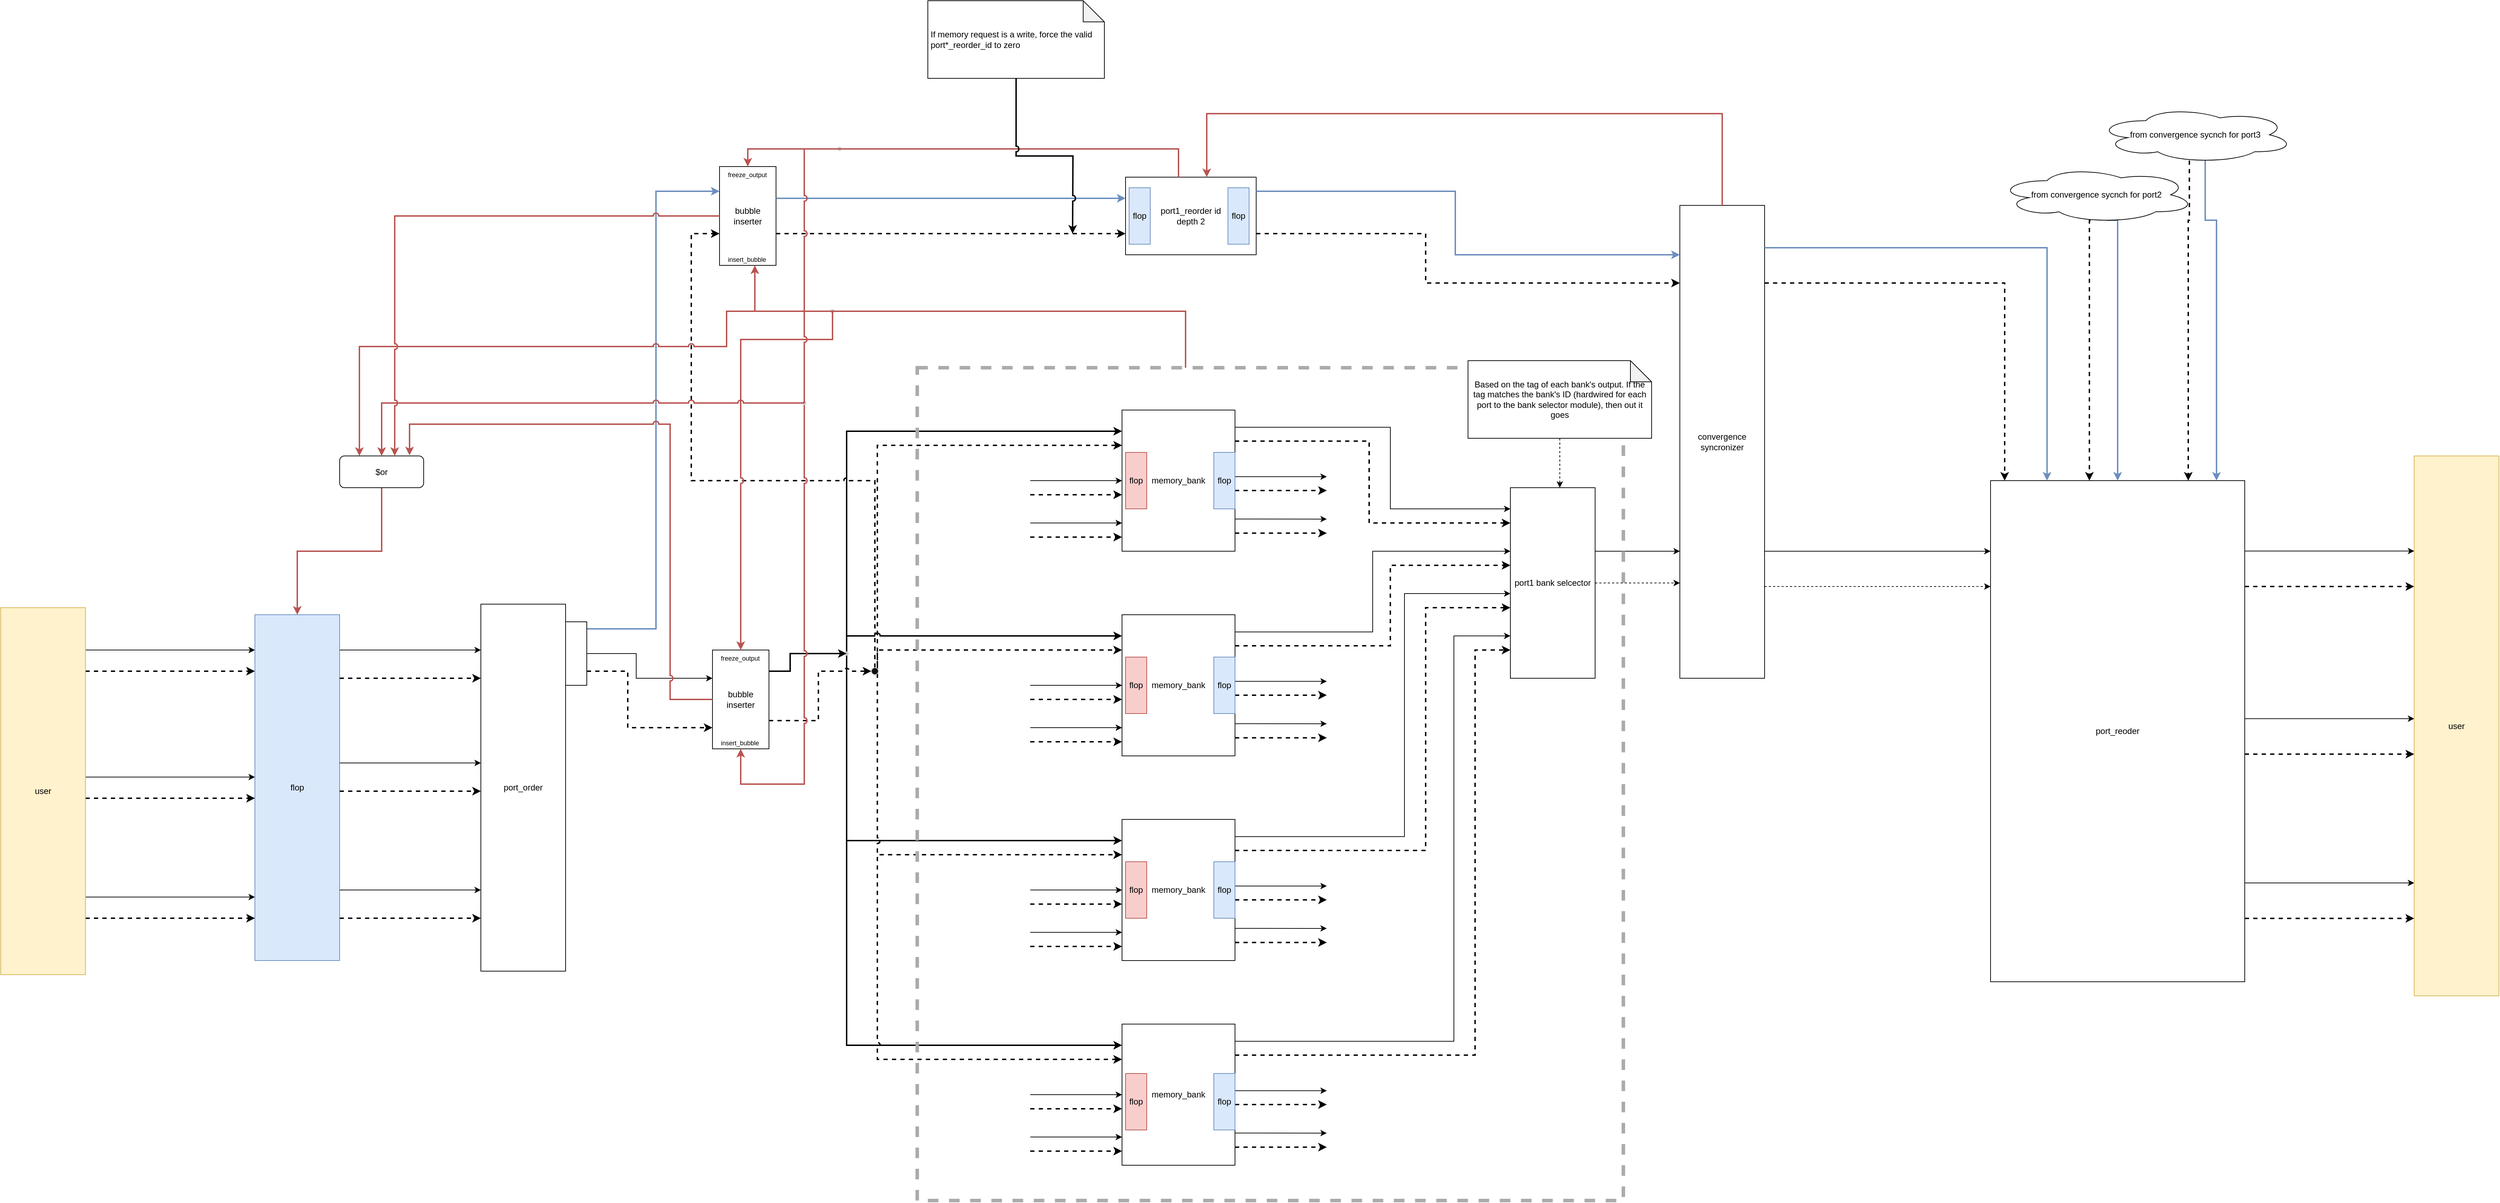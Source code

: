 <mxfile version="20.3.0" type="device" pages="3"><diagram id="c1gFH8iV0oVPel7ienGK" name="Page-1"><mxGraphModel dx="1878" dy="2856" grid="1" gridSize="10" guides="1" tooltips="1" connect="1" arrows="1" fold="1" page="1" pageScale="1" pageWidth="850" pageHeight="1100" math="0" shadow="0"><root><mxCell id="0"/><mxCell id="1" parent="0"/><mxCell id="zCgzJsmJ7wgOtDZvdUR2-1" value="memory_bank" style="rounded=0;whiteSpace=wrap;html=1;pointerEvents=1;strokeWidth=1;" parent="1" vertex="1"><mxGeometry x="3250" y="140" width="160" height="200" as="geometry"/></mxCell><mxCell id="zCgzJsmJ7wgOtDZvdUR2-2" value="" style="endArrow=classic;html=1;rounded=0;strokeWidth=2;jumpStyle=arc;edgeStyle=orthogonalEdgeStyle;" parent="1" source="zCgzJsmJ7wgOtDZvdUR2-88" target="zCgzJsmJ7wgOtDZvdUR2-1" edge="1"><mxGeometry width="50" height="50" relative="1" as="geometry"><mxPoint x="3120" y="170" as="sourcePoint"/><mxPoint x="3120" y="130" as="targetPoint"/><Array as="points"><mxPoint x="2860" y="170"/></Array></mxGeometry></mxCell><mxCell id="zCgzJsmJ7wgOtDZvdUR2-3" value="" style="endArrow=classic;html=1;rounded=0;strokeWidth=1;jumpStyle=arc;edgeStyle=orthogonalEdgeStyle;" parent="1" target="zCgzJsmJ7wgOtDZvdUR2-1" edge="1"><mxGeometry width="50" height="50" relative="1" as="geometry"><mxPoint x="3120" y="240" as="sourcePoint"/><mxPoint x="3330" y="180" as="targetPoint"/><Array as="points"/></mxGeometry></mxCell><mxCell id="zCgzJsmJ7wgOtDZvdUR2-4" value="" style="endArrow=classic;html=1;rounded=0;strokeWidth=1;jumpStyle=arc;edgeStyle=orthogonalEdgeStyle;" parent="1" target="zCgzJsmJ7wgOtDZvdUR2-1" edge="1"><mxGeometry width="50" height="50" relative="1" as="geometry"><mxPoint x="3120" y="300" as="sourcePoint"/><mxPoint x="3330" y="250" as="targetPoint"/><Array as="points"><mxPoint x="3230" y="300"/><mxPoint x="3230" y="300"/></Array></mxGeometry></mxCell><mxCell id="zCgzJsmJ7wgOtDZvdUR2-5" value="" style="endArrow=classic;html=1;rounded=0;strokeWidth=2;jumpStyle=arc;edgeStyle=orthogonalEdgeStyle;dashed=1;exitX=1;exitY=0;exitDx=0;exitDy=0;" parent="1" source="zCgzJsmJ7wgOtDZvdUR2-81" target="zCgzJsmJ7wgOtDZvdUR2-1" edge="1"><mxGeometry width="50" height="50" relative="1" as="geometry"><mxPoint x="3120" y="190" as="sourcePoint"/><mxPoint x="3330" y="180" as="targetPoint"/><Array as="points"><mxPoint x="2904" y="190"/></Array></mxGeometry></mxCell><mxCell id="zCgzJsmJ7wgOtDZvdUR2-6" value="" style="endArrow=classic;html=1;rounded=0;strokeWidth=2;jumpStyle=arc;edgeStyle=orthogonalEdgeStyle;dashed=1;" parent="1" target="zCgzJsmJ7wgOtDZvdUR2-1" edge="1"><mxGeometry width="50" height="50" relative="1" as="geometry"><mxPoint x="3120" y="260" as="sourcePoint"/><mxPoint x="3330" y="200" as="targetPoint"/><Array as="points"><mxPoint x="3260" y="260"/><mxPoint x="3260" y="260"/></Array></mxGeometry></mxCell><mxCell id="zCgzJsmJ7wgOtDZvdUR2-7" value="" style="endArrow=classic;html=1;rounded=0;strokeWidth=2;jumpStyle=arc;edgeStyle=orthogonalEdgeStyle;dashed=1;" parent="1" target="zCgzJsmJ7wgOtDZvdUR2-1" edge="1"><mxGeometry width="50" height="50" relative="1" as="geometry"><mxPoint x="3120" y="320" as="sourcePoint"/><mxPoint x="3340" y="210" as="targetPoint"/><Array as="points"><mxPoint x="3260" y="320"/><mxPoint x="3260" y="320"/></Array></mxGeometry></mxCell><mxCell id="zCgzJsmJ7wgOtDZvdUR2-8" value="" style="endArrow=classic;html=1;rounded=0;strokeWidth=1;jumpStyle=arc;edgeStyle=orthogonalEdgeStyle;" parent="1" target="zCgzJsmJ7wgOtDZvdUR2-62" edge="1"><mxGeometry width="50" height="50" relative="1" as="geometry"><mxPoint x="3410" y="164.41" as="sourcePoint"/><mxPoint x="3540" y="164.469" as="targetPoint"/><Array as="points"><mxPoint x="3630" y="164"/><mxPoint x="3630" y="280"/></Array></mxGeometry></mxCell><mxCell id="zCgzJsmJ7wgOtDZvdUR2-9" value="" style="endArrow=classic;html=1;rounded=0;strokeWidth=1;jumpStyle=arc;edgeStyle=orthogonalEdgeStyle;" parent="1" edge="1"><mxGeometry width="50" height="50" relative="1" as="geometry"><mxPoint x="3410" y="234.41" as="sourcePoint"/><mxPoint x="3540" y="234.41" as="targetPoint"/><Array as="points"/></mxGeometry></mxCell><mxCell id="zCgzJsmJ7wgOtDZvdUR2-10" value="" style="endArrow=classic;html=1;rounded=0;strokeWidth=1;jumpStyle=arc;edgeStyle=orthogonalEdgeStyle;" parent="1" edge="1"><mxGeometry width="50" height="50" relative="1" as="geometry"><mxPoint x="3410" y="294.41" as="sourcePoint"/><mxPoint x="3540" y="294.469" as="targetPoint"/><Array as="points"><mxPoint x="3520" y="294.41"/><mxPoint x="3520" y="294.41"/></Array></mxGeometry></mxCell><mxCell id="zCgzJsmJ7wgOtDZvdUR2-11" value="" style="endArrow=classic;html=1;rounded=0;strokeWidth=2;jumpStyle=arc;edgeStyle=orthogonalEdgeStyle;dashed=1;" parent="1" source="zCgzJsmJ7wgOtDZvdUR2-1" target="zCgzJsmJ7wgOtDZvdUR2-62" edge="1"><mxGeometry width="50" height="50" relative="1" as="geometry"><mxPoint x="3410" y="184.41" as="sourcePoint"/><mxPoint x="3540" y="184.41" as="targetPoint"/><Array as="points"><mxPoint x="3600" y="184"/><mxPoint x="3600" y="300"/></Array></mxGeometry></mxCell><mxCell id="zCgzJsmJ7wgOtDZvdUR2-12" value="" style="endArrow=classic;html=1;rounded=0;strokeWidth=2;jumpStyle=arc;edgeStyle=orthogonalEdgeStyle;dashed=1;" parent="1" source="zCgzJsmJ7wgOtDZvdUR2-1" edge="1"><mxGeometry width="50" height="50" relative="1" as="geometry"><mxPoint x="3410" y="254.41" as="sourcePoint"/><mxPoint x="3540" y="254" as="targetPoint"/><Array as="points"><mxPoint x="3430" y="254"/><mxPoint x="3430" y="254"/></Array></mxGeometry></mxCell><mxCell id="zCgzJsmJ7wgOtDZvdUR2-13" value="" style="endArrow=classic;html=1;rounded=0;strokeWidth=2;jumpStyle=arc;edgeStyle=orthogonalEdgeStyle;dashed=1;" parent="1" source="zCgzJsmJ7wgOtDZvdUR2-1" edge="1"><mxGeometry width="50" height="50" relative="1" as="geometry"><mxPoint x="3410" y="314.41" as="sourcePoint"/><mxPoint x="3540" y="314.41" as="targetPoint"/><Array as="points"><mxPoint x="3475" y="314"/></Array></mxGeometry></mxCell><mxCell id="zCgzJsmJ7wgOtDZvdUR2-14" value="memory_bank" style="rounded=0;whiteSpace=wrap;html=1;pointerEvents=1;strokeWidth=1;" parent="1" vertex="1"><mxGeometry x="3250" y="430" width="160" height="200" as="geometry"/></mxCell><mxCell id="zCgzJsmJ7wgOtDZvdUR2-15" value="" style="endArrow=classic;html=1;rounded=0;strokeWidth=2;jumpStyle=arc;edgeStyle=orthogonalEdgeStyle;exitX=0.461;exitY=0.669;exitDx=0;exitDy=0;exitPerimeter=0;" parent="1" source="zCgzJsmJ7wgOtDZvdUR2-88" target="zCgzJsmJ7wgOtDZvdUR2-14" edge="1"><mxGeometry width="50" height="50" relative="1" as="geometry"><mxPoint x="3120" y="460" as="sourcePoint"/><mxPoint x="3120" y="420" as="targetPoint"/><Array as="points"><mxPoint x="2860" y="460"/></Array></mxGeometry></mxCell><mxCell id="zCgzJsmJ7wgOtDZvdUR2-16" value="" style="endArrow=classic;html=1;rounded=0;strokeWidth=1;jumpStyle=arc;edgeStyle=orthogonalEdgeStyle;" parent="1" target="zCgzJsmJ7wgOtDZvdUR2-14" edge="1"><mxGeometry width="50" height="50" relative="1" as="geometry"><mxPoint x="3120" y="530" as="sourcePoint"/><mxPoint x="3330" y="470" as="targetPoint"/><Array as="points"/></mxGeometry></mxCell><mxCell id="zCgzJsmJ7wgOtDZvdUR2-17" value="" style="endArrow=classic;html=1;rounded=0;strokeWidth=1;jumpStyle=arc;edgeStyle=orthogonalEdgeStyle;" parent="1" target="zCgzJsmJ7wgOtDZvdUR2-14" edge="1"><mxGeometry width="50" height="50" relative="1" as="geometry"><mxPoint x="3120" y="590" as="sourcePoint"/><mxPoint x="3330" y="540" as="targetPoint"/><Array as="points"><mxPoint x="3230" y="590"/><mxPoint x="3230" y="590"/></Array></mxGeometry></mxCell><mxCell id="zCgzJsmJ7wgOtDZvdUR2-18" value="" style="endArrow=classic;html=1;rounded=0;strokeWidth=2;jumpStyle=arc;edgeStyle=orthogonalEdgeStyle;dashed=1;exitX=1;exitY=1;exitDx=0;exitDy=0;" parent="1" source="zCgzJsmJ7wgOtDZvdUR2-81" target="zCgzJsmJ7wgOtDZvdUR2-14" edge="1"><mxGeometry width="50" height="50" relative="1" as="geometry"><mxPoint x="3120" y="480" as="sourcePoint"/><mxPoint x="3330" y="470" as="targetPoint"/><Array as="points"><mxPoint x="2904" y="480"/></Array></mxGeometry></mxCell><mxCell id="zCgzJsmJ7wgOtDZvdUR2-19" value="" style="endArrow=classic;html=1;rounded=0;strokeWidth=2;jumpStyle=arc;edgeStyle=orthogonalEdgeStyle;dashed=1;" parent="1" target="zCgzJsmJ7wgOtDZvdUR2-14" edge="1"><mxGeometry width="50" height="50" relative="1" as="geometry"><mxPoint x="3120" y="550" as="sourcePoint"/><mxPoint x="3330" y="490" as="targetPoint"/><Array as="points"><mxPoint x="3260" y="550"/><mxPoint x="3260" y="550"/></Array></mxGeometry></mxCell><mxCell id="zCgzJsmJ7wgOtDZvdUR2-20" value="" style="endArrow=classic;html=1;rounded=0;strokeWidth=2;jumpStyle=arc;edgeStyle=orthogonalEdgeStyle;dashed=1;" parent="1" target="zCgzJsmJ7wgOtDZvdUR2-14" edge="1"><mxGeometry width="50" height="50" relative="1" as="geometry"><mxPoint x="3120" y="610" as="sourcePoint"/><mxPoint x="3340" y="500" as="targetPoint"/><Array as="points"><mxPoint x="3260" y="610"/><mxPoint x="3260" y="610"/></Array></mxGeometry></mxCell><mxCell id="zCgzJsmJ7wgOtDZvdUR2-21" value="" style="endArrow=classic;html=1;rounded=0;strokeWidth=1;jumpStyle=arc;edgeStyle=orthogonalEdgeStyle;" parent="1" target="zCgzJsmJ7wgOtDZvdUR2-62" edge="1"><mxGeometry width="50" height="50" relative="1" as="geometry"><mxPoint x="3410" y="454.41" as="sourcePoint"/><mxPoint x="3540" y="454.469" as="targetPoint"/><Array as="points"><mxPoint x="3605" y="454"/><mxPoint x="3605" y="340"/></Array></mxGeometry></mxCell><mxCell id="zCgzJsmJ7wgOtDZvdUR2-22" value="" style="endArrow=classic;html=1;rounded=0;strokeWidth=1;jumpStyle=arc;edgeStyle=orthogonalEdgeStyle;" parent="1" edge="1"><mxGeometry width="50" height="50" relative="1" as="geometry"><mxPoint x="3410" y="524.41" as="sourcePoint"/><mxPoint x="3540" y="524.41" as="targetPoint"/><Array as="points"/></mxGeometry></mxCell><mxCell id="zCgzJsmJ7wgOtDZvdUR2-23" value="" style="endArrow=classic;html=1;rounded=0;strokeWidth=1;jumpStyle=arc;edgeStyle=orthogonalEdgeStyle;" parent="1" edge="1"><mxGeometry width="50" height="50" relative="1" as="geometry"><mxPoint x="3410" y="584.41" as="sourcePoint"/><mxPoint x="3540" y="584.469" as="targetPoint"/><Array as="points"><mxPoint x="3520" y="584.41"/><mxPoint x="3520" y="584.41"/></Array></mxGeometry></mxCell><mxCell id="zCgzJsmJ7wgOtDZvdUR2-24" value="" style="endArrow=classic;html=1;rounded=0;strokeWidth=2;jumpStyle=arc;edgeStyle=orthogonalEdgeStyle;dashed=1;" parent="1" source="zCgzJsmJ7wgOtDZvdUR2-14" target="zCgzJsmJ7wgOtDZvdUR2-62" edge="1"><mxGeometry width="50" height="50" relative="1" as="geometry"><mxPoint x="3410" y="474.41" as="sourcePoint"/><mxPoint x="3540" y="474.41" as="targetPoint"/><Array as="points"><mxPoint x="3630" y="474"/><mxPoint x="3630" y="360"/></Array></mxGeometry></mxCell><mxCell id="zCgzJsmJ7wgOtDZvdUR2-25" value="" style="endArrow=classic;html=1;rounded=0;strokeWidth=2;jumpStyle=arc;edgeStyle=orthogonalEdgeStyle;dashed=1;" parent="1" source="zCgzJsmJ7wgOtDZvdUR2-14" edge="1"><mxGeometry width="50" height="50" relative="1" as="geometry"><mxPoint x="3410" y="544.41" as="sourcePoint"/><mxPoint x="3540" y="544.0" as="targetPoint"/><Array as="points"><mxPoint x="3430" y="544"/><mxPoint x="3430" y="544"/></Array></mxGeometry></mxCell><mxCell id="zCgzJsmJ7wgOtDZvdUR2-26" value="" style="endArrow=classic;html=1;rounded=0;strokeWidth=2;jumpStyle=arc;edgeStyle=orthogonalEdgeStyle;dashed=1;" parent="1" source="zCgzJsmJ7wgOtDZvdUR2-14" edge="1"><mxGeometry width="50" height="50" relative="1" as="geometry"><mxPoint x="3410" y="604.41" as="sourcePoint"/><mxPoint x="3540" y="604.41" as="targetPoint"/><Array as="points"><mxPoint x="3475" y="604"/></Array></mxGeometry></mxCell><mxCell id="zCgzJsmJ7wgOtDZvdUR2-27" value="memory_bank" style="rounded=0;whiteSpace=wrap;html=1;pointerEvents=1;strokeWidth=1;" parent="1" vertex="1"><mxGeometry x="3250" y="720" width="160" height="200" as="geometry"/></mxCell><mxCell id="zCgzJsmJ7wgOtDZvdUR2-28" value="" style="endArrow=classic;html=1;rounded=0;strokeWidth=2;jumpStyle=arc;edgeStyle=orthogonalEdgeStyle;" parent="1" source="zCgzJsmJ7wgOtDZvdUR2-88" target="zCgzJsmJ7wgOtDZvdUR2-27" edge="1"><mxGeometry width="50" height="50" relative="1" as="geometry"><mxPoint x="3120" y="750" as="sourcePoint"/><mxPoint x="3120" y="710" as="targetPoint"/><Array as="points"><mxPoint x="2860" y="750"/></Array></mxGeometry></mxCell><mxCell id="zCgzJsmJ7wgOtDZvdUR2-29" value="" style="endArrow=classic;html=1;rounded=0;strokeWidth=1;jumpStyle=arc;edgeStyle=orthogonalEdgeStyle;" parent="1" target="zCgzJsmJ7wgOtDZvdUR2-27" edge="1"><mxGeometry width="50" height="50" relative="1" as="geometry"><mxPoint x="3120" y="820" as="sourcePoint"/><mxPoint x="3330" y="760" as="targetPoint"/><Array as="points"/></mxGeometry></mxCell><mxCell id="zCgzJsmJ7wgOtDZvdUR2-30" value="" style="endArrow=classic;html=1;rounded=0;strokeWidth=1;jumpStyle=arc;edgeStyle=orthogonalEdgeStyle;" parent="1" target="zCgzJsmJ7wgOtDZvdUR2-27" edge="1"><mxGeometry width="50" height="50" relative="1" as="geometry"><mxPoint x="3120" y="880" as="sourcePoint"/><mxPoint x="3330" y="830" as="targetPoint"/><Array as="points"><mxPoint x="3230" y="880"/><mxPoint x="3230" y="880"/></Array></mxGeometry></mxCell><mxCell id="zCgzJsmJ7wgOtDZvdUR2-31" value="" style="endArrow=classic;html=1;rounded=0;strokeWidth=2;jumpStyle=arc;edgeStyle=orthogonalEdgeStyle;dashed=1;exitX=1;exitY=1;exitDx=0;exitDy=0;" parent="1" source="zCgzJsmJ7wgOtDZvdUR2-81" target="zCgzJsmJ7wgOtDZvdUR2-27" edge="1"><mxGeometry width="50" height="50" relative="1" as="geometry"><mxPoint x="3120" y="770" as="sourcePoint"/><mxPoint x="3330" y="760" as="targetPoint"/><Array as="points"><mxPoint x="2904" y="770"/></Array></mxGeometry></mxCell><mxCell id="zCgzJsmJ7wgOtDZvdUR2-32" value="" style="endArrow=classic;html=1;rounded=0;strokeWidth=2;jumpStyle=arc;edgeStyle=orthogonalEdgeStyle;dashed=1;" parent="1" target="zCgzJsmJ7wgOtDZvdUR2-27" edge="1"><mxGeometry width="50" height="50" relative="1" as="geometry"><mxPoint x="3120" y="840" as="sourcePoint"/><mxPoint x="3330" y="780" as="targetPoint"/><Array as="points"><mxPoint x="3260" y="840"/><mxPoint x="3260" y="840"/></Array></mxGeometry></mxCell><mxCell id="zCgzJsmJ7wgOtDZvdUR2-33" value="" style="endArrow=classic;html=1;rounded=0;strokeWidth=2;jumpStyle=arc;edgeStyle=orthogonalEdgeStyle;dashed=1;" parent="1" target="zCgzJsmJ7wgOtDZvdUR2-27" edge="1"><mxGeometry width="50" height="50" relative="1" as="geometry"><mxPoint x="3120" y="900" as="sourcePoint"/><mxPoint x="3340" y="790" as="targetPoint"/><Array as="points"><mxPoint x="3260" y="900"/><mxPoint x="3260" y="900"/></Array></mxGeometry></mxCell><mxCell id="zCgzJsmJ7wgOtDZvdUR2-34" value="" style="endArrow=classic;html=1;rounded=0;strokeWidth=1;jumpStyle=arc;edgeStyle=orthogonalEdgeStyle;" parent="1" target="zCgzJsmJ7wgOtDZvdUR2-62" edge="1"><mxGeometry width="50" height="50" relative="1" as="geometry"><mxPoint x="3410" y="744.41" as="sourcePoint"/><mxPoint x="3540" y="744.469" as="targetPoint"/><Array as="points"><mxPoint x="3650" y="744"/><mxPoint x="3650" y="400"/></Array></mxGeometry></mxCell><mxCell id="zCgzJsmJ7wgOtDZvdUR2-35" value="" style="endArrow=classic;html=1;rounded=0;strokeWidth=1;jumpStyle=arc;edgeStyle=orthogonalEdgeStyle;" parent="1" edge="1"><mxGeometry width="50" height="50" relative="1" as="geometry"><mxPoint x="3410" y="814.41" as="sourcePoint"/><mxPoint x="3540" y="814.41" as="targetPoint"/><Array as="points"/></mxGeometry></mxCell><mxCell id="zCgzJsmJ7wgOtDZvdUR2-36" value="" style="endArrow=classic;html=1;rounded=0;strokeWidth=1;jumpStyle=arc;edgeStyle=orthogonalEdgeStyle;" parent="1" edge="1"><mxGeometry width="50" height="50" relative="1" as="geometry"><mxPoint x="3410" y="874.41" as="sourcePoint"/><mxPoint x="3540" y="874.469" as="targetPoint"/><Array as="points"><mxPoint x="3520" y="874.41"/><mxPoint x="3520" y="874.41"/></Array></mxGeometry></mxCell><mxCell id="zCgzJsmJ7wgOtDZvdUR2-37" value="" style="endArrow=classic;html=1;rounded=0;strokeWidth=2;jumpStyle=arc;edgeStyle=orthogonalEdgeStyle;dashed=1;" parent="1" source="zCgzJsmJ7wgOtDZvdUR2-27" target="zCgzJsmJ7wgOtDZvdUR2-62" edge="1"><mxGeometry width="50" height="50" relative="1" as="geometry"><mxPoint x="3410" y="764.41" as="sourcePoint"/><mxPoint x="3540" y="764.41" as="targetPoint"/><Array as="points"><mxPoint x="3680" y="764"/><mxPoint x="3680" y="420"/></Array></mxGeometry></mxCell><mxCell id="zCgzJsmJ7wgOtDZvdUR2-38" value="" style="endArrow=classic;html=1;rounded=0;strokeWidth=2;jumpStyle=arc;edgeStyle=orthogonalEdgeStyle;dashed=1;" parent="1" source="zCgzJsmJ7wgOtDZvdUR2-27" edge="1"><mxGeometry width="50" height="50" relative="1" as="geometry"><mxPoint x="3410" y="834.41" as="sourcePoint"/><mxPoint x="3540" y="834.0" as="targetPoint"/><Array as="points"><mxPoint x="3430" y="834"/><mxPoint x="3430" y="834"/></Array></mxGeometry></mxCell><mxCell id="zCgzJsmJ7wgOtDZvdUR2-39" value="" style="endArrow=classic;html=1;rounded=0;strokeWidth=2;jumpStyle=arc;edgeStyle=orthogonalEdgeStyle;dashed=1;" parent="1" source="zCgzJsmJ7wgOtDZvdUR2-27" edge="1"><mxGeometry width="50" height="50" relative="1" as="geometry"><mxPoint x="3410" y="894.41" as="sourcePoint"/><mxPoint x="3540" y="894.41" as="targetPoint"/><Array as="points"><mxPoint x="3475" y="894"/></Array></mxGeometry></mxCell><mxCell id="zCgzJsmJ7wgOtDZvdUR2-40" value="memory_bank" style="rounded=0;whiteSpace=wrap;html=1;pointerEvents=1;strokeWidth=1;" parent="1" vertex="1"><mxGeometry x="3250" y="1010" width="160" height="200" as="geometry"/></mxCell><mxCell id="zCgzJsmJ7wgOtDZvdUR2-41" value="" style="endArrow=classic;html=1;rounded=0;strokeWidth=2;jumpStyle=arc;edgeStyle=orthogonalEdgeStyle;" parent="1" source="zCgzJsmJ7wgOtDZvdUR2-88" target="zCgzJsmJ7wgOtDZvdUR2-40" edge="1"><mxGeometry width="50" height="50" relative="1" as="geometry"><mxPoint x="3120" y="1040" as="sourcePoint"/><mxPoint x="3120" y="1000" as="targetPoint"/><Array as="points"><mxPoint x="2860" y="1040"/></Array></mxGeometry></mxCell><mxCell id="zCgzJsmJ7wgOtDZvdUR2-42" value="" style="endArrow=classic;html=1;rounded=0;strokeWidth=1;jumpStyle=arc;edgeStyle=orthogonalEdgeStyle;" parent="1" target="zCgzJsmJ7wgOtDZvdUR2-40" edge="1"><mxGeometry width="50" height="50" relative="1" as="geometry"><mxPoint x="3120" y="1110" as="sourcePoint"/><mxPoint x="3330" y="1050" as="targetPoint"/><Array as="points"/></mxGeometry></mxCell><mxCell id="zCgzJsmJ7wgOtDZvdUR2-43" value="" style="endArrow=classic;html=1;rounded=0;strokeWidth=1;jumpStyle=arc;edgeStyle=orthogonalEdgeStyle;" parent="1" target="zCgzJsmJ7wgOtDZvdUR2-40" edge="1"><mxGeometry width="50" height="50" relative="1" as="geometry"><mxPoint x="3120" y="1170" as="sourcePoint"/><mxPoint x="3330" y="1120" as="targetPoint"/><Array as="points"><mxPoint x="3230" y="1170"/><mxPoint x="3230" y="1170"/></Array></mxGeometry></mxCell><mxCell id="zCgzJsmJ7wgOtDZvdUR2-44" value="" style="endArrow=classic;html=1;rounded=0;strokeWidth=2;jumpStyle=arc;edgeStyle=orthogonalEdgeStyle;dashed=1;exitX=1;exitY=1;exitDx=0;exitDy=0;" parent="1" source="zCgzJsmJ7wgOtDZvdUR2-81" target="zCgzJsmJ7wgOtDZvdUR2-40" edge="1"><mxGeometry width="50" height="50" relative="1" as="geometry"><mxPoint x="3120" y="1060" as="sourcePoint"/><mxPoint x="3330" y="1050" as="targetPoint"/><Array as="points"><mxPoint x="2904" y="1060"/></Array></mxGeometry></mxCell><mxCell id="zCgzJsmJ7wgOtDZvdUR2-45" value="" style="endArrow=classic;html=1;rounded=0;strokeWidth=2;jumpStyle=arc;edgeStyle=orthogonalEdgeStyle;dashed=1;" parent="1" target="zCgzJsmJ7wgOtDZvdUR2-40" edge="1"><mxGeometry width="50" height="50" relative="1" as="geometry"><mxPoint x="3120" y="1130" as="sourcePoint"/><mxPoint x="3330" y="1070" as="targetPoint"/><Array as="points"><mxPoint x="3260" y="1130"/><mxPoint x="3260" y="1130"/></Array></mxGeometry></mxCell><mxCell id="zCgzJsmJ7wgOtDZvdUR2-46" value="" style="endArrow=classic;html=1;rounded=0;strokeWidth=2;jumpStyle=arc;edgeStyle=orthogonalEdgeStyle;dashed=1;" parent="1" target="zCgzJsmJ7wgOtDZvdUR2-40" edge="1"><mxGeometry width="50" height="50" relative="1" as="geometry"><mxPoint x="3120" y="1190" as="sourcePoint"/><mxPoint x="3340" y="1080" as="targetPoint"/><Array as="points"><mxPoint x="3260" y="1190"/><mxPoint x="3260" y="1190"/></Array></mxGeometry></mxCell><mxCell id="zCgzJsmJ7wgOtDZvdUR2-47" value="" style="endArrow=classic;html=1;rounded=0;strokeWidth=1;jumpStyle=arc;edgeStyle=orthogonalEdgeStyle;" parent="1" target="zCgzJsmJ7wgOtDZvdUR2-62" edge="1"><mxGeometry width="50" height="50" relative="1" as="geometry"><mxPoint x="3410" y="1034.41" as="sourcePoint"/><mxPoint x="3540" y="1034.469" as="targetPoint"/><Array as="points"><mxPoint x="3720" y="1034"/><mxPoint x="3720" y="460"/></Array></mxGeometry></mxCell><mxCell id="zCgzJsmJ7wgOtDZvdUR2-48" value="" style="endArrow=classic;html=1;rounded=0;strokeWidth=1;jumpStyle=arc;edgeStyle=orthogonalEdgeStyle;" parent="1" edge="1"><mxGeometry width="50" height="50" relative="1" as="geometry"><mxPoint x="3410" y="1104.41" as="sourcePoint"/><mxPoint x="3540" y="1104.41" as="targetPoint"/><Array as="points"/></mxGeometry></mxCell><mxCell id="zCgzJsmJ7wgOtDZvdUR2-49" value="" style="endArrow=classic;html=1;rounded=0;strokeWidth=1;jumpStyle=arc;edgeStyle=orthogonalEdgeStyle;" parent="1" edge="1"><mxGeometry width="50" height="50" relative="1" as="geometry"><mxPoint x="3410" y="1164.41" as="sourcePoint"/><mxPoint x="3540" y="1164.469" as="targetPoint"/><Array as="points"><mxPoint x="3520" y="1164.41"/><mxPoint x="3520" y="1164.41"/></Array></mxGeometry></mxCell><mxCell id="zCgzJsmJ7wgOtDZvdUR2-50" value="" style="endArrow=classic;html=1;rounded=0;strokeWidth=2;jumpStyle=arc;edgeStyle=orthogonalEdgeStyle;dashed=1;" parent="1" source="zCgzJsmJ7wgOtDZvdUR2-40" target="zCgzJsmJ7wgOtDZvdUR2-62" edge="1"><mxGeometry width="50" height="50" relative="1" as="geometry"><mxPoint x="3410" y="1054.41" as="sourcePoint"/><mxPoint x="3540" y="1054.41" as="targetPoint"/><Array as="points"><mxPoint x="3750" y="1054"/><mxPoint x="3750" y="480"/></Array></mxGeometry></mxCell><mxCell id="zCgzJsmJ7wgOtDZvdUR2-51" value="" style="endArrow=classic;html=1;rounded=0;strokeWidth=2;jumpStyle=arc;edgeStyle=orthogonalEdgeStyle;dashed=1;" parent="1" source="zCgzJsmJ7wgOtDZvdUR2-40" edge="1"><mxGeometry width="50" height="50" relative="1" as="geometry"><mxPoint x="3410" y="1124.41" as="sourcePoint"/><mxPoint x="3540" y="1124.0" as="targetPoint"/><Array as="points"><mxPoint x="3430" y="1124"/><mxPoint x="3430" y="1124"/></Array></mxGeometry></mxCell><mxCell id="zCgzJsmJ7wgOtDZvdUR2-52" value="" style="endArrow=classic;html=1;rounded=0;strokeWidth=2;jumpStyle=arc;edgeStyle=orthogonalEdgeStyle;dashed=1;" parent="1" source="zCgzJsmJ7wgOtDZvdUR2-40" edge="1"><mxGeometry width="50" height="50" relative="1" as="geometry"><mxPoint x="3410" y="1184.41" as="sourcePoint"/><mxPoint x="3540" y="1184.41" as="targetPoint"/><Array as="points"><mxPoint x="3475" y="1184"/></Array></mxGeometry></mxCell><mxCell id="zCgzJsmJ7wgOtDZvdUR2-53" value="flop" style="rounded=0;whiteSpace=wrap;html=1;fillColor=#dae8fc;strokeColor=#6c8ebf;" parent="1" vertex="1"><mxGeometry x="2022" y="430" width="120" height="490" as="geometry"/></mxCell><mxCell id="zCgzJsmJ7wgOtDZvdUR2-54" value="" style="endArrow=classic;html=1;rounded=0;strokeWidth=1;jumpStyle=arc;edgeStyle=orthogonalEdgeStyle;" parent="1" target="zCgzJsmJ7wgOtDZvdUR2-53" edge="1"><mxGeometry width="50" height="50" relative="1" as="geometry"><mxPoint x="1782" y="480" as="sourcePoint"/><mxPoint x="1672" y="430" as="targetPoint"/><Array as="points"><mxPoint x="1832" y="480"/><mxPoint x="1832" y="480"/></Array></mxGeometry></mxCell><mxCell id="zCgzJsmJ7wgOtDZvdUR2-55" value="" style="endArrow=classic;html=1;rounded=0;strokeWidth=1;jumpStyle=arc;edgeStyle=orthogonalEdgeStyle;" parent="1" target="zCgzJsmJ7wgOtDZvdUR2-53" edge="1"><mxGeometry width="50" height="50" relative="1" as="geometry"><mxPoint x="1782" y="660" as="sourcePoint"/><mxPoint x="2032" y="520" as="targetPoint"/><Array as="points"><mxPoint x="1892" y="660"/><mxPoint x="1892" y="660"/></Array></mxGeometry></mxCell><mxCell id="zCgzJsmJ7wgOtDZvdUR2-56" value="" style="endArrow=classic;html=1;rounded=0;strokeWidth=1;jumpStyle=arc;edgeStyle=orthogonalEdgeStyle;" parent="1" target="zCgzJsmJ7wgOtDZvdUR2-53" edge="1"><mxGeometry width="50" height="50" relative="1" as="geometry"><mxPoint x="1782" y="830" as="sourcePoint"/><mxPoint x="2022" y="830.0" as="targetPoint"/><Array as="points"><mxPoint x="1952" y="830"/><mxPoint x="1952" y="830"/></Array></mxGeometry></mxCell><mxCell id="zCgzJsmJ7wgOtDZvdUR2-57" value="" style="endArrow=classic;html=1;rounded=0;strokeWidth=2;jumpStyle=arc;edgeStyle=orthogonalEdgeStyle;dashed=1;" parent="1" target="zCgzJsmJ7wgOtDZvdUR2-53" edge="1"><mxGeometry width="50" height="50" relative="1" as="geometry"><mxPoint x="1782" y="860" as="sourcePoint"/><mxPoint x="2032" y="840.0" as="targetPoint"/><Array as="points"><mxPoint x="1872" y="860"/><mxPoint x="1872" y="860"/></Array></mxGeometry></mxCell><mxCell id="zCgzJsmJ7wgOtDZvdUR2-58" value="" style="endArrow=classic;html=1;rounded=0;strokeWidth=2;jumpStyle=arc;edgeStyle=orthogonalEdgeStyle;dashed=1;" parent="1" target="zCgzJsmJ7wgOtDZvdUR2-53" edge="1"><mxGeometry width="50" height="50" relative="1" as="geometry"><mxPoint x="1782" y="690" as="sourcePoint"/><mxPoint x="2032" y="870.0" as="targetPoint"/><Array as="points"><mxPoint x="1962" y="690"/><mxPoint x="1962" y="690"/></Array></mxGeometry></mxCell><mxCell id="zCgzJsmJ7wgOtDZvdUR2-59" value="" style="endArrow=classic;html=1;rounded=0;strokeWidth=2;jumpStyle=arc;edgeStyle=orthogonalEdgeStyle;dashed=1;" parent="1" target="zCgzJsmJ7wgOtDZvdUR2-53" edge="1"><mxGeometry width="50" height="50" relative="1" as="geometry"><mxPoint x="1782" y="510" as="sourcePoint"/><mxPoint x="2032" y="700.0" as="targetPoint"/><Array as="points"><mxPoint x="1912" y="510"/><mxPoint x="1912" y="510"/></Array></mxGeometry></mxCell><mxCell id="zCgzJsmJ7wgOtDZvdUR2-60" value="user" style="rounded=0;whiteSpace=wrap;html=1;fillColor=#fff2cc;strokeColor=#d6b656;" parent="1" vertex="1"><mxGeometry x="1662" y="420" width="120" height="520" as="geometry"/></mxCell><mxCell id="zCgzJsmJ7wgOtDZvdUR2-61" value="port_order" style="rounded=0;whiteSpace=wrap;html=1;" parent="1" vertex="1"><mxGeometry x="2342" y="415" width="120" height="520" as="geometry"/></mxCell><mxCell id="zCgzJsmJ7wgOtDZvdUR2-62" value="port1 bank selcector" style="rounded=0;whiteSpace=wrap;html=1;" parent="1" vertex="1"><mxGeometry x="3800" y="250" width="120" height="270" as="geometry"/></mxCell><mxCell id="zCgzJsmJ7wgOtDZvdUR2-63" value="port_reoder" style="rounded=0;whiteSpace=wrap;html=1;" parent="1" vertex="1"><mxGeometry x="4480" y="240" width="360" height="710" as="geometry"/></mxCell><mxCell id="zCgzJsmJ7wgOtDZvdUR2-65" style="edgeStyle=orthogonalEdgeStyle;rounded=0;orthogonalLoop=1;jettySize=auto;html=1;dashed=1;" parent="1" source="zCgzJsmJ7wgOtDZvdUR2-64" target="zCgzJsmJ7wgOtDZvdUR2-62" edge="1"><mxGeometry relative="1" as="geometry"><Array as="points"><mxPoint x="3790" y="120"/><mxPoint x="3860" y="120"/></Array></mxGeometry></mxCell><mxCell id="zCgzJsmJ7wgOtDZvdUR2-67" value="" style="endArrow=classic;html=1;rounded=0;strokeWidth=1;edgeStyle=orthogonalEdgeStyle;" parent="1" source="zCgzJsmJ7wgOtDZvdUR2-62" target="zCgzJsmJ7wgOtDZvdUR2-68" edge="1"><mxGeometry width="50" height="50" relative="1" as="geometry"><mxPoint x="4270" y="60" as="sourcePoint"/><mxPoint x="4040" y="385" as="targetPoint"/><Array as="points"><mxPoint x="3940" y="340"/><mxPoint x="3940" y="340"/></Array></mxGeometry></mxCell><mxCell id="zCgzJsmJ7wgOtDZvdUR2-68" value="convergence syncronizer" style="rounded=0;whiteSpace=wrap;html=1;" parent="1" vertex="1"><mxGeometry x="4040" y="-150" width="120" height="670" as="geometry"/></mxCell><mxCell id="zCgzJsmJ7wgOtDZvdUR2-71" value="" style="rounded=0;whiteSpace=wrap;html=1;fillColor=none;strokeColor=#ABABAB;strokeWidth=5;dashed=1;perimeterSpacing=0;connectable=1;pointerEvents=0;" parent="1" vertex="1"><mxGeometry x="2960" y="80" width="1000" height="1180" as="geometry"/></mxCell><mxCell id="zCgzJsmJ7wgOtDZvdUR2-72" value="port1_reorder id&lt;br&gt;depth 2" style="rounded=0;whiteSpace=wrap;html=1;pointerEvents=1;strokeWidth=1;" parent="1" vertex="1"><mxGeometry x="3255" y="-190" width="185" height="110" as="geometry"/></mxCell><mxCell id="zCgzJsmJ7wgOtDZvdUR2-73" value="" style="endArrow=classic;html=1;rounded=0;strokeWidth=2;edgeStyle=orthogonalEdgeStyle;fillColor=#dae8fc;strokeColor=#6c8ebf;" parent="1" source="zCgzJsmJ7wgOtDZvdUR2-77" target="zCgzJsmJ7wgOtDZvdUR2-95" edge="1"><mxGeometry width="50" height="50" relative="1" as="geometry"><mxPoint x="3130" y="-170" as="sourcePoint"/><mxPoint x="3040" y="-170" as="targetPoint"/><Array as="points"><mxPoint x="2590" y="450"/><mxPoint x="2590" y="-170"/></Array></mxGeometry></mxCell><mxCell id="zCgzJsmJ7wgOtDZvdUR2-74" value="" style="endArrow=classic;html=1;rounded=0;strokeWidth=2;jumpStyle=arc;edgeStyle=orthogonalEdgeStyle;dashed=1;exitX=0.5;exitY=0;exitDx=0;exitDy=0;" parent="1" source="zCgzJsmJ7wgOtDZvdUR2-81" target="zCgzJsmJ7wgOtDZvdUR2-95" edge="1"><mxGeometry width="50" height="50" relative="1" as="geometry"><mxPoint x="3130" y="-110" as="sourcePoint"/><mxPoint x="3040" y="-110" as="targetPoint"/><Array as="points"><mxPoint x="2900" y="240"/><mxPoint x="2640" y="240"/><mxPoint x="2640" y="-110"/></Array></mxGeometry></mxCell><mxCell id="zCgzJsmJ7wgOtDZvdUR2-75" value="" style="endArrow=classic;html=1;rounded=0;strokeWidth=2;edgeStyle=orthogonalEdgeStyle;fillColor=#dae8fc;strokeColor=#6c8ebf;" parent="1" source="zCgzJsmJ7wgOtDZvdUR2-72" target="zCgzJsmJ7wgOtDZvdUR2-68" edge="1"><mxGeometry width="50" height="50" relative="1" as="geometry"><mxPoint x="3530" y="-160" as="sourcePoint"/><mxPoint x="3580" y="-210" as="targetPoint"/><Array as="points"><mxPoint x="3722" y="-170"/><mxPoint x="3722" y="-80"/></Array></mxGeometry></mxCell><mxCell id="zCgzJsmJ7wgOtDZvdUR2-76" value="" style="endArrow=classic;html=1;rounded=0;strokeWidth=2;jumpStyle=arc;edgeStyle=orthogonalEdgeStyle;dashed=1;" parent="1" source="zCgzJsmJ7wgOtDZvdUR2-72" target="zCgzJsmJ7wgOtDZvdUR2-68" edge="1"><mxGeometry width="50" height="50" relative="1" as="geometry"><mxPoint x="3140" y="-100" as="sourcePoint"/><mxPoint x="3265" y="-99.933" as="targetPoint"/><Array as="points"><mxPoint x="3680" y="-110"/><mxPoint x="3680" y="-40"/></Array></mxGeometry></mxCell><mxCell id="zCgzJsmJ7wgOtDZvdUR2-77" value="" style="rounded=0;whiteSpace=wrap;html=1;fontFamily=Helvetica;fontSize=12;fontColor=default;align=center;strokeColor=default;strokeWidth=1;fillColor=default;" parent="1" vertex="1"><mxGeometry x="2462" y="440" width="30" height="90" as="geometry"/></mxCell><mxCell id="zCgzJsmJ7wgOtDZvdUR2-80" value="" style="endArrow=classic;html=1;rounded=0;strokeWidth=2;jumpStyle=arc;edgeStyle=orthogonalEdgeStyle;dashed=1;" parent="1" source="zCgzJsmJ7wgOtDZvdUR2-77" target="zCgzJsmJ7wgOtDZvdUR2-92" edge="1"><mxGeometry width="50" height="50" relative="1" as="geometry"><mxPoint x="3130" y="270" as="sourcePoint"/><mxPoint x="2570" y="660" as="targetPoint"/><Array as="points"><mxPoint x="2550" y="510"/><mxPoint x="2550" y="590"/></Array></mxGeometry></mxCell><mxCell id="zCgzJsmJ7wgOtDZvdUR2-81" value="" style="ellipse;whiteSpace=wrap;html=1;aspect=fixed;fillColor=#0F0F0F;pointerEvents=0;strokeColor=#CCCCCC;strokeWidth=1;" parent="1" vertex="1"><mxGeometry x="2895" y="505" width="10" height="10" as="geometry"/></mxCell><mxCell id="zCgzJsmJ7wgOtDZvdUR2-82" value="" style="endArrow=classic;html=1;rounded=0;strokeWidth=1;edgeStyle=orthogonalEdgeStyle;" parent="1" source="zCgzJsmJ7wgOtDZvdUR2-77" target="zCgzJsmJ7wgOtDZvdUR2-92" edge="1"><mxGeometry width="50" height="50" relative="1" as="geometry"><mxPoint x="2502" y="340" as="sourcePoint"/><mxPoint x="2562" y="485" as="targetPoint"/><Array as="points"><mxPoint x="2562" y="485"/><mxPoint x="2562" y="520"/></Array></mxGeometry></mxCell><mxCell id="zCgzJsmJ7wgOtDZvdUR2-88" value="" style="shape=waypoint;sketch=0;fillStyle=solid;size=6;pointerEvents=1;points=[];fillColor=none;resizable=0;rotatable=0;perimeter=centerPerimeter;snapToPoint=1;strokeColor=#CCCCCC;strokeWidth=1;" parent="1" vertex="1"><mxGeometry x="2840" y="465" width="40" height="40" as="geometry"/></mxCell><mxCell id="zCgzJsmJ7wgOtDZvdUR2-92" value="bubble inserter" style="rounded=0;whiteSpace=wrap;html=1;" parent="1" vertex="1"><mxGeometry x="2670" y="480" width="80" height="140" as="geometry"/></mxCell><mxCell id="zCgzJsmJ7wgOtDZvdUR2-93" value="&lt;span style=&quot;color: rgb(0, 0, 0); font-family: Helvetica; font-size: 9px; font-style: normal; font-variant-ligatures: normal; font-variant-caps: normal; font-weight: 400; letter-spacing: normal; orphans: 2; text-align: center; text-indent: 0px; text-transform: none; widows: 2; word-spacing: 0px; -webkit-text-stroke-width: 0px; background-color: rgb(255, 255, 255); text-decoration-thickness: initial; text-decoration-style: initial; text-decoration-color: initial; float: none; display: inline !important;&quot;&gt;freeze_output&lt;/span&gt;" style="text;whiteSpace=wrap;html=1;fontSize=9;" parent="1" vertex="1"><mxGeometry x="2680" y="480" width="60" height="20" as="geometry"/></mxCell><mxCell id="zCgzJsmJ7wgOtDZvdUR2-94" value="&lt;span style=&quot;color: rgb(0, 0, 0); font-family: Helvetica; font-size: 9px; font-style: normal; font-variant-ligatures: normal; font-variant-caps: normal; font-weight: 400; letter-spacing: normal; orphans: 2; text-align: center; text-indent: 0px; text-transform: none; widows: 2; word-spacing: 0px; -webkit-text-stroke-width: 0px; background-color: rgb(255, 255, 255); text-decoration-thickness: initial; text-decoration-style: initial; text-decoration-color: initial; float: none; display: inline !important;&quot;&gt;insert_bubble&lt;/span&gt;" style="text;whiteSpace=wrap;html=1;fontSize=9;" parent="1" vertex="1"><mxGeometry x="2680" y="600" width="60" height="20" as="geometry"/></mxCell><mxCell id="zCgzJsmJ7wgOtDZvdUR2-98" value="" style="endArrow=classic;html=1;rounded=0;strokeWidth=2;edgeStyle=orthogonalEdgeStyle;" parent="1" source="zCgzJsmJ7wgOtDZvdUR2-92" target="zCgzJsmJ7wgOtDZvdUR2-88" edge="1"><mxGeometry width="50" height="50" relative="1" as="geometry"><mxPoint x="2740" y="360" as="sourcePoint"/><mxPoint x="2790" y="310" as="targetPoint"/><Array as="points"><mxPoint x="2780" y="510"/><mxPoint x="2780" y="485"/></Array></mxGeometry></mxCell><mxCell id="zCgzJsmJ7wgOtDZvdUR2-99" value="" style="endArrow=classic;html=1;rounded=0;strokeWidth=2;jumpStyle=arc;edgeStyle=orthogonalEdgeStyle;dashed=1;entryX=0;entryY=0.5;entryDx=0;entryDy=0;" parent="1" source="zCgzJsmJ7wgOtDZvdUR2-92" target="zCgzJsmJ7wgOtDZvdUR2-81" edge="1"><mxGeometry width="50" height="50" relative="1" as="geometry"><mxPoint x="2502" y="520" as="sourcePoint"/><mxPoint x="2880" y="550" as="targetPoint"/><Array as="points"><mxPoint x="2820" y="580"/><mxPoint x="2820" y="510"/></Array></mxGeometry></mxCell><mxCell id="zCgzJsmJ7wgOtDZvdUR2-100" value="" style="group" parent="1" vertex="1" connectable="0"><mxGeometry x="2680" y="-205" width="80" height="140" as="geometry"/></mxCell><mxCell id="zCgzJsmJ7wgOtDZvdUR2-95" value="bubble inserter" style="rounded=0;whiteSpace=wrap;html=1;" parent="zCgzJsmJ7wgOtDZvdUR2-100" vertex="1"><mxGeometry width="80" height="140" as="geometry"/></mxCell><mxCell id="zCgzJsmJ7wgOtDZvdUR2-96" value="&lt;span style=&quot;color: rgb(0, 0, 0); font-family: Helvetica; font-size: 9px; font-style: normal; font-variant-ligatures: normal; font-variant-caps: normal; font-weight: 400; letter-spacing: normal; orphans: 2; text-align: center; text-indent: 0px; text-transform: none; widows: 2; word-spacing: 0px; -webkit-text-stroke-width: 0px; background-color: rgb(255, 255, 255); text-decoration-thickness: initial; text-decoration-style: initial; text-decoration-color: initial; float: none; display: inline !important;&quot;&gt;freeze_output&lt;/span&gt;" style="text;whiteSpace=wrap;html=1;fontSize=9;" parent="zCgzJsmJ7wgOtDZvdUR2-100" vertex="1"><mxGeometry x="10" width="60" height="20" as="geometry"/></mxCell><mxCell id="zCgzJsmJ7wgOtDZvdUR2-97" value="&lt;span style=&quot;color: rgb(0, 0, 0); font-family: Helvetica; font-size: 9px; font-style: normal; font-variant-ligatures: normal; font-variant-caps: normal; font-weight: 400; letter-spacing: normal; orphans: 2; text-align: center; text-indent: 0px; text-transform: none; widows: 2; word-spacing: 0px; -webkit-text-stroke-width: 0px; background-color: rgb(255, 255, 255); text-decoration-thickness: initial; text-decoration-style: initial; text-decoration-color: initial; float: none; display: inline !important;&quot;&gt;insert_bubble&lt;/span&gt;" style="text;whiteSpace=wrap;html=1;fontSize=9;" parent="zCgzJsmJ7wgOtDZvdUR2-100" vertex="1"><mxGeometry x="10" y="120" width="60" height="20" as="geometry"/></mxCell><mxCell id="zCgzJsmJ7wgOtDZvdUR2-101" value="" style="endArrow=classic;html=1;rounded=0;strokeWidth=2;edgeStyle=orthogonalEdgeStyle;fillColor=#dae8fc;strokeColor=#6c8ebf;" parent="1" source="zCgzJsmJ7wgOtDZvdUR2-95" target="zCgzJsmJ7wgOtDZvdUR2-72" edge="1"><mxGeometry width="50" height="50" relative="1" as="geometry"><mxPoint x="2502" y="460" as="sourcePoint"/><mxPoint x="2690" y="-160" as="targetPoint"/><Array as="points"><mxPoint x="2840" y="-160"/><mxPoint x="2840" y="-160"/></Array></mxGeometry></mxCell><mxCell id="zCgzJsmJ7wgOtDZvdUR2-102" value="" style="endArrow=classic;html=1;rounded=0;strokeWidth=2;dashed=1;edgeStyle=orthogonalEdgeStyle;" parent="1" source="zCgzJsmJ7wgOtDZvdUR2-95" target="zCgzJsmJ7wgOtDZvdUR2-72" edge="1"><mxGeometry width="50" height="50" relative="1" as="geometry"><mxPoint x="3000" y="-50" as="sourcePoint"/><mxPoint x="3050" y="-100" as="targetPoint"/><Array as="points"><mxPoint x="3010" y="-110"/><mxPoint x="3010" y="-110"/></Array></mxGeometry></mxCell><mxCell id="zCgzJsmJ7wgOtDZvdUR2-103" value="" style="endArrow=classic;html=1;rounded=0;strokeWidth=2;fillColor=#f8cecc;strokeColor=#b85450;edgeStyle=orthogonalEdgeStyle;" parent="1" source="zCgzJsmJ7wgOtDZvdUR2-68" target="zCgzJsmJ7wgOtDZvdUR2-72" edge="1"><mxGeometry width="50" height="50" relative="1" as="geometry"><mxPoint x="3670" y="-550" as="sourcePoint"/><mxPoint x="3720" y="-600" as="targetPoint"/><Array as="points"><mxPoint x="4100" y="-280"/><mxPoint x="3370" y="-280"/></Array></mxGeometry></mxCell><mxCell id="zCgzJsmJ7wgOtDZvdUR2-104" value="" style="endArrow=classic;html=1;rounded=0;strokeWidth=2;fillColor=#f8cecc;strokeColor=#b85450;edgeStyle=orthogonalEdgeStyle;entryX=0.5;entryY=0;entryDx=0;entryDy=0;startArrow=none;" parent="1" source="zCgzJsmJ7wgOtDZvdUR2-111" target="zCgzJsmJ7wgOtDZvdUR2-96" edge="1"><mxGeometry width="50" height="50" relative="1" as="geometry"><mxPoint x="2830" y="-320" as="sourcePoint"/><mxPoint x="2880" y="-370" as="targetPoint"/><Array as="points"><mxPoint x="2720" y="-230"/></Array></mxGeometry></mxCell><mxCell id="zCgzJsmJ7wgOtDZvdUR2-105" value="" style="endArrow=classic;html=1;rounded=0;strokeWidth=2;fillColor=#f8cecc;strokeColor=#b85450;edgeStyle=orthogonalEdgeStyle;startArrow=none;jumpStyle=arc;" parent="1" source="zCgzJsmJ7wgOtDZvdUR2-106" target="zCgzJsmJ7wgOtDZvdUR2-97" edge="1"><mxGeometry width="50" height="50" relative="1" as="geometry"><mxPoint x="3340" y="-180" as="sourcePoint"/><mxPoint x="2730" y="-195" as="targetPoint"/><Array as="points"><mxPoint x="2730"/></Array></mxGeometry></mxCell><mxCell id="zCgzJsmJ7wgOtDZvdUR2-106" value="" style="shape=waypoint;sketch=0;fillStyle=solid;size=6;pointerEvents=1;points=[];fillColor=none;resizable=0;rotatable=0;perimeter=centerPerimeter;snapToPoint=1;strokeColor=#CCCCCC;strokeWidth=1;" parent="1" vertex="1"><mxGeometry x="2820" y="-20" width="40" height="40" as="geometry"/></mxCell><mxCell id="zCgzJsmJ7wgOtDZvdUR2-107" value="" style="endArrow=none;html=1;rounded=0;strokeWidth=2;fillColor=#f8cecc;strokeColor=#b85450;edgeStyle=orthogonalEdgeStyle;jumpStyle=arc;" parent="1" source="zCgzJsmJ7wgOtDZvdUR2-71" target="zCgzJsmJ7wgOtDZvdUR2-106" edge="1"><mxGeometry width="50" height="50" relative="1" as="geometry"><mxPoint x="3340.067" y="80" as="sourcePoint"/><mxPoint x="2730.067" y="-65" as="targetPoint"/><Array as="points"><mxPoint x="3340"/></Array></mxGeometry></mxCell><mxCell id="zCgzJsmJ7wgOtDZvdUR2-108" value="" style="endArrow=classic;html=1;rounded=0;strokeWidth=2;fillColor=#f8cecc;strokeColor=#b85450;edgeStyle=orthogonalEdgeStyle;startArrow=none;jumpStyle=arc;" parent="1" source="zCgzJsmJ7wgOtDZvdUR2-106" target="zCgzJsmJ7wgOtDZvdUR2-93" edge="1"><mxGeometry width="50" height="50" relative="1" as="geometry"><mxPoint x="2860" y="40" as="sourcePoint"/><mxPoint x="2740.067" y="-55" as="targetPoint"/><Array as="points"><mxPoint x="2840" y="40"/><mxPoint x="2710" y="40"/></Array></mxGeometry></mxCell><mxCell id="zCgzJsmJ7wgOtDZvdUR2-109" value="" style="endArrow=classic;html=1;rounded=0;strokeWidth=2;fillColor=#f8cecc;strokeColor=#b85450;edgeStyle=orthogonalEdgeStyle;startArrow=none;jumpStyle=arc;" parent="1" source="zCgzJsmJ7wgOtDZvdUR2-106" target="zCgzJsmJ7wgOtDZvdUR2-110" edge="1"><mxGeometry width="50" height="50" relative="1" as="geometry"><mxPoint x="2850" y="20" as="sourcePoint"/><mxPoint x="2200" y="140" as="targetPoint"/><Array as="points"><mxPoint x="2690"/><mxPoint x="2690" y="50"/><mxPoint x="2170" y="50"/></Array></mxGeometry></mxCell><mxCell id="zCgzJsmJ7wgOtDZvdUR2-117" style="edgeStyle=orthogonalEdgeStyle;rounded=0;jumpStyle=arc;orthogonalLoop=1;jettySize=auto;html=1;strokeWidth=2;fillColor=#f8cecc;strokeColor=#b85450;" parent="1" source="zCgzJsmJ7wgOtDZvdUR2-110" target="zCgzJsmJ7wgOtDZvdUR2-53" edge="1"><mxGeometry relative="1" as="geometry"/></mxCell><mxCell id="zCgzJsmJ7wgOtDZvdUR2-110" value="$or" style="rounded=1;whiteSpace=wrap;html=1;rotation=0;horizontal=1;" parent="1" vertex="1"><mxGeometry x="2142" y="205" width="119" height="45" as="geometry"/></mxCell><mxCell id="zCgzJsmJ7wgOtDZvdUR2-111" value="" style="shape=waypoint;sketch=0;fillStyle=solid;size=6;pointerEvents=1;points=[];fillColor=none;resizable=0;rotatable=0;perimeter=centerPerimeter;snapToPoint=1;strokeColor=#CCCCCC;strokeWidth=1;" parent="1" vertex="1"><mxGeometry x="2830" y="-250" width="40" height="40" as="geometry"/></mxCell><mxCell id="zCgzJsmJ7wgOtDZvdUR2-112" value="" style="endArrow=none;html=1;rounded=0;strokeWidth=2;fillColor=#f8cecc;strokeColor=#b85450;edgeStyle=orthogonalEdgeStyle;entryDx=0;entryDy=0;" parent="1" source="zCgzJsmJ7wgOtDZvdUR2-72" target="zCgzJsmJ7wgOtDZvdUR2-111" edge="1"><mxGeometry width="50" height="50" relative="1" as="geometry"><mxPoint x="3330" y="-190" as="sourcePoint"/><mxPoint x="2720" y="-205" as="targetPoint"/><Array as="points"><mxPoint x="3330" y="-230"/></Array></mxGeometry></mxCell><mxCell id="zCgzJsmJ7wgOtDZvdUR2-113" value="" style="endArrow=classic;html=1;rounded=0;strokeWidth=2;fillColor=#f8cecc;strokeColor=#b85450;edgeStyle=orthogonalEdgeStyle;startArrow=none;jumpStyle=arc;" parent="1" source="zCgzJsmJ7wgOtDZvdUR2-114" target="zCgzJsmJ7wgOtDZvdUR2-94" edge="1"><mxGeometry width="50" height="50" relative="1" as="geometry"><mxPoint x="2860" y="-200" as="sourcePoint"/><mxPoint x="2720" y="680" as="targetPoint"/><Array as="points"><mxPoint x="2800" y="670"/><mxPoint x="2710" y="670"/></Array></mxGeometry></mxCell><mxCell id="zCgzJsmJ7wgOtDZvdUR2-114" value="" style="shape=waypoint;sketch=0;fillStyle=solid;size=6;pointerEvents=1;points=[];fillColor=none;resizable=0;rotatable=0;perimeter=centerPerimeter;snapToPoint=1;strokeColor=#CCCCCC;strokeWidth=1;" parent="1" vertex="1"><mxGeometry x="2780" y="110" width="40" height="40" as="geometry"/></mxCell><mxCell id="zCgzJsmJ7wgOtDZvdUR2-115" value="" style="endArrow=none;html=1;rounded=0;strokeWidth=2;fillColor=#f8cecc;strokeColor=#b85450;edgeStyle=orthogonalEdgeStyle;startArrow=none;jumpStyle=arc;" parent="1" source="zCgzJsmJ7wgOtDZvdUR2-111" target="zCgzJsmJ7wgOtDZvdUR2-114" edge="1"><mxGeometry width="50" height="50" relative="1" as="geometry"><mxPoint x="2850" y="-230" as="sourcePoint"/><mxPoint x="2710" y="620" as="targetPoint"/><Array as="points"><mxPoint x="2800" y="-230"/></Array></mxGeometry></mxCell><mxCell id="zCgzJsmJ7wgOtDZvdUR2-116" value="" style="endArrow=classic;html=1;rounded=0;strokeWidth=2;jumpStyle=arc;edgeStyle=orthogonalEdgeStyle;fillColor=#f8cecc;strokeColor=#b85450;" parent="1" source="zCgzJsmJ7wgOtDZvdUR2-114" target="zCgzJsmJ7wgOtDZvdUR2-110" edge="1"><mxGeometry width="50" height="50" relative="1" as="geometry"><mxPoint x="2440" y="210" as="sourcePoint"/><mxPoint x="2490" y="160" as="targetPoint"/></mxGeometry></mxCell><mxCell id="zCgzJsmJ7wgOtDZvdUR2-118" value="" style="endArrow=classic;html=1;rounded=0;strokeWidth=2;jumpStyle=arc;fillColor=#f8cecc;strokeColor=#b85450;edgeStyle=orthogonalEdgeStyle;" parent="1" source="zCgzJsmJ7wgOtDZvdUR2-95" target="zCgzJsmJ7wgOtDZvdUR2-110" edge="1"><mxGeometry width="50" height="50" relative="1" as="geometry"><mxPoint x="2400" y="-140" as="sourcePoint"/><mxPoint x="2450" y="-190" as="targetPoint"/><Array as="points"><mxPoint x="2220" y="-135"/></Array></mxGeometry></mxCell><mxCell id="zCgzJsmJ7wgOtDZvdUR2-119" value="" style="endArrow=classic;html=1;rounded=0;strokeWidth=2;jumpStyle=arc;fillColor=#f8cecc;strokeColor=#b85450;edgeStyle=orthogonalEdgeStyle;entryX=0.832;entryY=-0.019;entryDx=0;entryDy=0;entryPerimeter=0;" parent="1" source="zCgzJsmJ7wgOtDZvdUR2-92" target="zCgzJsmJ7wgOtDZvdUR2-110" edge="1"><mxGeometry width="50" height="50" relative="1" as="geometry"><mxPoint x="2380" y="260" as="sourcePoint"/><mxPoint x="2300" y="210" as="targetPoint"/><Array as="points"><mxPoint x="2610" y="550"/><mxPoint x="2610" y="160"/><mxPoint x="2241" y="160"/></Array></mxGeometry></mxCell><mxCell id="zCgzJsmJ7wgOtDZvdUR2-122" style="edgeStyle=orthogonalEdgeStyle;rounded=0;jumpStyle=arc;orthogonalLoop=1;jettySize=auto;html=1;strokeWidth=2;" parent="1" source="zCgzJsmJ7wgOtDZvdUR2-121" edge="1"><mxGeometry relative="1" as="geometry"><mxPoint x="3180" y="-110" as="targetPoint"/></mxGeometry></mxCell><mxCell id="zCgzJsmJ7wgOtDZvdUR2-121" value="If memory request is a write, force the valid port*_reorder_id to zero" style="shape=note;whiteSpace=wrap;html=1;backgroundOutline=1;darkOpacity=0.05;pointerEvents=0;strokeWidth=1;align=left;verticalAlign=middle;spacing=4;" parent="1" vertex="1"><mxGeometry x="2975" y="-440" width="250" height="110" as="geometry"/></mxCell><mxCell id="zCgzJsmJ7wgOtDZvdUR2-64" value="Based on the tag of each bank's output. If the tag matches the bank's ID (hardwired for each port to the bank selector module), then out it goes" style="shape=note;whiteSpace=wrap;html=1;backgroundOutline=1;darkOpacity=0.05;" parent="1" vertex="1"><mxGeometry x="3740" y="70" width="260" height="110" as="geometry"/></mxCell><mxCell id="zCgzJsmJ7wgOtDZvdUR2-123" value="" style="endArrow=classic;html=1;rounded=0;strokeWidth=1;edgeStyle=orthogonalEdgeStyle;dashed=1;" parent="1" source="zCgzJsmJ7wgOtDZvdUR2-62" target="zCgzJsmJ7wgOtDZvdUR2-68" edge="1"><mxGeometry width="50" height="50" relative="1" as="geometry"><mxPoint x="3930" y="350.0" as="sourcePoint"/><mxPoint x="4050" y="350.0" as="targetPoint"/><Array as="points"><mxPoint x="4030" y="385"/><mxPoint x="4030" y="385"/></Array></mxGeometry></mxCell><mxCell id="zCgzJsmJ7wgOtDZvdUR2-124" value="" style="endArrow=classic;html=1;rounded=0;strokeWidth=2;jumpStyle=arc;fillColor=#dae8fc;strokeColor=#6c8ebf;edgeStyle=orthogonalEdgeStyle;" parent="1" source="zCgzJsmJ7wgOtDZvdUR2-68" target="zCgzJsmJ7wgOtDZvdUR2-63" edge="1"><mxGeometry width="50" height="50" relative="1" as="geometry"><mxPoint x="4470" y="50" as="sourcePoint"/><mxPoint x="4520" as="targetPoint"/><Array as="points"><mxPoint x="4560" y="-90"/></Array></mxGeometry></mxCell><mxCell id="zCgzJsmJ7wgOtDZvdUR2-125" value="" style="endArrow=classic;html=1;rounded=0;strokeWidth=2;jumpStyle=arc;edgeStyle=orthogonalEdgeStyle;dashed=1;" parent="1" source="zCgzJsmJ7wgOtDZvdUR2-68" target="zCgzJsmJ7wgOtDZvdUR2-63" edge="1"><mxGeometry width="50" height="50" relative="1" as="geometry"><mxPoint x="3415" y="-100" as="sourcePoint"/><mxPoint x="4050" y="-30" as="targetPoint"/><Array as="points"><mxPoint x="4500" y="-40"/></Array></mxGeometry></mxCell><mxCell id="zCgzJsmJ7wgOtDZvdUR2-126" value="" style="endArrow=classic;html=1;rounded=0;strokeWidth=2;jumpStyle=arc;edgeStyle=orthogonalEdgeStyle;dashed=1;exitX=0.47;exitY=0.956;exitDx=0;exitDy=0;exitPerimeter=0;" parent="1" source="zCgzJsmJ7wgOtDZvdUR2-128" target="zCgzJsmJ7wgOtDZvdUR2-63" edge="1"><mxGeometry width="50" height="50" relative="1" as="geometry"><mxPoint x="4620" y="-20" as="sourcePoint"/><mxPoint x="4510" y="250" as="targetPoint"/><Array as="points"><mxPoint x="4620" y="-129"/></Array></mxGeometry></mxCell><mxCell id="zCgzJsmJ7wgOtDZvdUR2-127" value="" style="endArrow=classic;html=1;rounded=0;strokeWidth=2;jumpStyle=arc;fillColor=#dae8fc;strokeColor=#6c8ebf;edgeStyle=orthogonalEdgeStyle;exitX=0.55;exitY=0.95;exitDx=0;exitDy=0;exitPerimeter=0;" parent="1" source="zCgzJsmJ7wgOtDZvdUR2-128" target="zCgzJsmJ7wgOtDZvdUR2-63" edge="1"><mxGeometry width="50" height="50" relative="1" as="geometry"><mxPoint x="4660" y="-20" as="sourcePoint"/><mxPoint x="4570.059" y="250" as="targetPoint"/><Array as="points"><mxPoint x="4660" y="-129"/></Array></mxGeometry></mxCell><mxCell id="zCgzJsmJ7wgOtDZvdUR2-128" value="from convergence sycnch for port2" style="ellipse;shape=cloud;whiteSpace=wrap;html=1;pointerEvents=0;strokeWidth=1;" parent="1" vertex="1"><mxGeometry x="4490" y="-205" width="280" height="80" as="geometry"/></mxCell><mxCell id="zCgzJsmJ7wgOtDZvdUR2-129" value="" style="endArrow=classic;html=1;rounded=0;strokeWidth=2;jumpStyle=arc;edgeStyle=orthogonalEdgeStyle;dashed=1;exitX=0.47;exitY=0.956;exitDx=0;exitDy=0;exitPerimeter=0;" parent="1" source="zCgzJsmJ7wgOtDZvdUR2-131" edge="1"><mxGeometry width="50" height="50" relative="1" as="geometry"><mxPoint x="4760" y="-20" as="sourcePoint"/><mxPoint x="4760.0" y="240" as="targetPoint"/><Array as="points"><mxPoint x="4760" y="-129"/></Array></mxGeometry></mxCell><mxCell id="zCgzJsmJ7wgOtDZvdUR2-130" value="" style="endArrow=classic;html=1;rounded=0;strokeWidth=2;jumpStyle=arc;fillColor=#dae8fc;strokeColor=#6c8ebf;edgeStyle=orthogonalEdgeStyle;exitX=0.55;exitY=0.95;exitDx=0;exitDy=0;exitPerimeter=0;" parent="1" source="zCgzJsmJ7wgOtDZvdUR2-131" edge="1"><mxGeometry width="50" height="50" relative="1" as="geometry"><mxPoint x="4800" y="-20" as="sourcePoint"/><mxPoint x="4800.0" y="240" as="targetPoint"/><Array as="points"><mxPoint x="4800" y="-129"/></Array></mxGeometry></mxCell><mxCell id="zCgzJsmJ7wgOtDZvdUR2-131" value="from convergence sycnch for port3" style="ellipse;shape=cloud;whiteSpace=wrap;html=1;pointerEvents=0;strokeWidth=1;" parent="1" vertex="1"><mxGeometry x="4630" y="-290" width="280" height="80" as="geometry"/></mxCell><mxCell id="zCgzJsmJ7wgOtDZvdUR2-132" value="" style="endArrow=classic;html=1;rounded=0;strokeWidth=1;edgeStyle=orthogonalEdgeStyle;" parent="1" source="zCgzJsmJ7wgOtDZvdUR2-68" target="zCgzJsmJ7wgOtDZvdUR2-63" edge="1"><mxGeometry width="50" height="50" relative="1" as="geometry"><mxPoint x="4250" y="350" as="sourcePoint"/><mxPoint x="4370" y="350" as="targetPoint"/><Array as="points"><mxPoint x="4380" y="340"/><mxPoint x="4380" y="340"/></Array></mxGeometry></mxCell><mxCell id="zCgzJsmJ7wgOtDZvdUR2-133" value="" style="endArrow=classic;html=1;rounded=0;strokeWidth=1;edgeStyle=orthogonalEdgeStyle;dashed=1;" parent="1" source="zCgzJsmJ7wgOtDZvdUR2-68" target="zCgzJsmJ7wgOtDZvdUR2-63" edge="1"><mxGeometry width="50" height="50" relative="1" as="geometry"><mxPoint x="3930" y="395" as="sourcePoint"/><mxPoint x="4050" y="395" as="targetPoint"/><Array as="points"><mxPoint x="4400" y="390"/><mxPoint x="4400" y="390"/></Array></mxGeometry></mxCell><mxCell id="zCgzJsmJ7wgOtDZvdUR2-134" value="" style="endArrow=classic;html=1;rounded=0;strokeWidth=1;jumpStyle=arc;edgeStyle=orthogonalEdgeStyle;" parent="1" edge="1"><mxGeometry width="50" height="50" relative="1" as="geometry"><mxPoint x="4840" y="339.75" as="sourcePoint"/><mxPoint x="5080" y="339.75" as="targetPoint"/><Array as="points"><mxPoint x="4890" y="339.75"/><mxPoint x="4890" y="339.75"/></Array></mxGeometry></mxCell><mxCell id="zCgzJsmJ7wgOtDZvdUR2-135" value="" style="endArrow=classic;html=1;rounded=0;strokeWidth=2;jumpStyle=arc;edgeStyle=orthogonalEdgeStyle;dashed=1;" parent="1" edge="1"><mxGeometry width="50" height="50" relative="1" as="geometry"><mxPoint x="4840" y="390" as="sourcePoint"/><mxPoint x="5080" y="390" as="targetPoint"/><Array as="points"><mxPoint x="4970" y="390"/><mxPoint x="4970" y="390"/></Array></mxGeometry></mxCell><mxCell id="zCgzJsmJ7wgOtDZvdUR2-136" value="" style="endArrow=classic;html=1;rounded=0;strokeWidth=1;jumpStyle=arc;edgeStyle=orthogonalEdgeStyle;" parent="1" edge="1"><mxGeometry width="50" height="50" relative="1" as="geometry"><mxPoint x="4840" y="577.25" as="sourcePoint"/><mxPoint x="5080" y="577.25" as="targetPoint"/><Array as="points"><mxPoint x="4890" y="577.25"/><mxPoint x="4890" y="577.25"/></Array></mxGeometry></mxCell><mxCell id="zCgzJsmJ7wgOtDZvdUR2-137" value="" style="endArrow=classic;html=1;rounded=0;strokeWidth=2;jumpStyle=arc;edgeStyle=orthogonalEdgeStyle;dashed=1;" parent="1" edge="1"><mxGeometry width="50" height="50" relative="1" as="geometry"><mxPoint x="4840" y="627.5" as="sourcePoint"/><mxPoint x="5080" y="627.5" as="targetPoint"/><Array as="points"><mxPoint x="4970" y="627.5"/><mxPoint x="4970" y="627.5"/></Array></mxGeometry></mxCell><mxCell id="zCgzJsmJ7wgOtDZvdUR2-138" value="" style="endArrow=classic;html=1;rounded=0;strokeWidth=1;jumpStyle=arc;edgeStyle=orthogonalEdgeStyle;" parent="1" edge="1"><mxGeometry width="50" height="50" relative="1" as="geometry"><mxPoint x="4840" y="810" as="sourcePoint"/><mxPoint x="5080" y="810" as="targetPoint"/><Array as="points"><mxPoint x="4890" y="810"/><mxPoint x="4890" y="810"/></Array></mxGeometry></mxCell><mxCell id="zCgzJsmJ7wgOtDZvdUR2-139" value="" style="endArrow=classic;html=1;rounded=0;strokeWidth=2;jumpStyle=arc;edgeStyle=orthogonalEdgeStyle;dashed=1;" parent="1" edge="1"><mxGeometry width="50" height="50" relative="1" as="geometry"><mxPoint x="4840" y="860.25" as="sourcePoint"/><mxPoint x="5080" y="860.25" as="targetPoint"/><Array as="points"><mxPoint x="4970" y="860.25"/><mxPoint x="4970" y="860.25"/></Array></mxGeometry></mxCell><mxCell id="zCgzJsmJ7wgOtDZvdUR2-140" value="" style="endArrow=classic;html=1;rounded=0;strokeWidth=1;jumpStyle=arc;edgeStyle=orthogonalEdgeStyle;" parent="1" source="zCgzJsmJ7wgOtDZvdUR2-53" target="zCgzJsmJ7wgOtDZvdUR2-61" edge="1"><mxGeometry width="50" height="50" relative="1" as="geometry"><mxPoint x="1792" y="490" as="sourcePoint"/><mxPoint x="2032" y="490" as="targetPoint"/><Array as="points"><mxPoint x="2270" y="480"/><mxPoint x="2270" y="480"/></Array></mxGeometry></mxCell><mxCell id="zCgzJsmJ7wgOtDZvdUR2-141" value="" style="endArrow=classic;html=1;rounded=0;strokeWidth=2;jumpStyle=arc;edgeStyle=orthogonalEdgeStyle;dashed=1;" parent="1" source="zCgzJsmJ7wgOtDZvdUR2-53" target="zCgzJsmJ7wgOtDZvdUR2-61" edge="1"><mxGeometry width="50" height="50" relative="1" as="geometry"><mxPoint x="1792" y="520" as="sourcePoint"/><mxPoint x="2032" y="520" as="targetPoint"/><Array as="points"><mxPoint x="2280" y="520"/><mxPoint x="2280" y="520"/></Array></mxGeometry></mxCell><mxCell id="zCgzJsmJ7wgOtDZvdUR2-142" value="" style="endArrow=classic;html=1;rounded=0;strokeWidth=1;jumpStyle=arc;edgeStyle=orthogonalEdgeStyle;" parent="1" edge="1"><mxGeometry width="50" height="50" relative="1" as="geometry"><mxPoint x="2142" y="639.999" as="sourcePoint"/><mxPoint x="2342" y="639.999" as="targetPoint"/><Array as="points"><mxPoint x="2270" y="639.94"/><mxPoint x="2270" y="639.94"/></Array></mxGeometry></mxCell><mxCell id="zCgzJsmJ7wgOtDZvdUR2-143" value="" style="endArrow=classic;html=1;rounded=0;strokeWidth=2;jumpStyle=arc;edgeStyle=orthogonalEdgeStyle;dashed=1;" parent="1" edge="1"><mxGeometry width="50" height="50" relative="1" as="geometry"><mxPoint x="2142" y="679.999" as="sourcePoint"/><mxPoint x="2342" y="679.999" as="targetPoint"/><Array as="points"><mxPoint x="2280" y="679.94"/><mxPoint x="2280" y="679.94"/></Array></mxGeometry></mxCell><mxCell id="zCgzJsmJ7wgOtDZvdUR2-144" value="" style="endArrow=classic;html=1;rounded=0;strokeWidth=1;jumpStyle=arc;edgeStyle=orthogonalEdgeStyle;" parent="1" edge="1"><mxGeometry width="50" height="50" relative="1" as="geometry"><mxPoint x="2142" y="819.999" as="sourcePoint"/><mxPoint x="2342" y="819.999" as="targetPoint"/><Array as="points"><mxPoint x="2270" y="819.94"/><mxPoint x="2270" y="819.94"/></Array></mxGeometry></mxCell><mxCell id="zCgzJsmJ7wgOtDZvdUR2-145" value="" style="endArrow=classic;html=1;rounded=0;strokeWidth=2;jumpStyle=arc;edgeStyle=orthogonalEdgeStyle;dashed=1;" parent="1" edge="1"><mxGeometry width="50" height="50" relative="1" as="geometry"><mxPoint x="2142" y="859.999" as="sourcePoint"/><mxPoint x="2342" y="859.999" as="targetPoint"/><Array as="points"><mxPoint x="2280" y="859.94"/><mxPoint x="2280" y="859.94"/></Array></mxGeometry></mxCell><mxCell id="zCgzJsmJ7wgOtDZvdUR2-146" value="flop" style="rounded=0;whiteSpace=wrap;html=1;fillColor=#dae8fc;strokeColor=#6c8ebf;" parent="1" vertex="1"><mxGeometry x="3260" y="-175" width="30" height="80" as="geometry"/></mxCell><mxCell id="zCgzJsmJ7wgOtDZvdUR2-147" value="flop" style="rounded=0;whiteSpace=wrap;html=1;fillColor=#dae8fc;strokeColor=#6c8ebf;" parent="1" vertex="1"><mxGeometry x="3400" y="-175" width="30" height="80" as="geometry"/></mxCell><mxCell id="zCgzJsmJ7wgOtDZvdUR2-148" value="flop" style="rounded=0;whiteSpace=wrap;html=1;fillColor=#f8cecc;strokeColor=#b85450;" parent="1" vertex="1"><mxGeometry x="3255" y="200" width="30" height="80" as="geometry"/></mxCell><mxCell id="zCgzJsmJ7wgOtDZvdUR2-149" value="flop" style="rounded=0;whiteSpace=wrap;html=1;fillColor=#dae8fc;strokeColor=#6c8ebf;" parent="1" vertex="1"><mxGeometry x="3380" y="200" width="30" height="80" as="geometry"/></mxCell><mxCell id="zCgzJsmJ7wgOtDZvdUR2-150" value="flop" style="rounded=0;whiteSpace=wrap;html=1;fillColor=#f8cecc;strokeColor=#b85450;" parent="1" vertex="1"><mxGeometry x="3255" y="490" width="30" height="80" as="geometry"/></mxCell><mxCell id="zCgzJsmJ7wgOtDZvdUR2-151" value="flop" style="rounded=0;whiteSpace=wrap;html=1;fillColor=#dae8fc;strokeColor=#6c8ebf;" parent="1" vertex="1"><mxGeometry x="3380" y="490" width="30" height="80" as="geometry"/></mxCell><mxCell id="zCgzJsmJ7wgOtDZvdUR2-152" value="flop" style="rounded=0;whiteSpace=wrap;html=1;fillColor=#f8cecc;strokeColor=#b85450;" parent="1" vertex="1"><mxGeometry x="3255" y="780" width="30" height="80" as="geometry"/></mxCell><mxCell id="zCgzJsmJ7wgOtDZvdUR2-153" value="flop" style="rounded=0;whiteSpace=wrap;html=1;fillColor=#dae8fc;strokeColor=#6c8ebf;" parent="1" vertex="1"><mxGeometry x="3380" y="780" width="30" height="80" as="geometry"/></mxCell><mxCell id="zCgzJsmJ7wgOtDZvdUR2-154" value="flop" style="rounded=0;whiteSpace=wrap;html=1;fillColor=#f8cecc;strokeColor=#b85450;" parent="1" vertex="1"><mxGeometry x="3255" y="1080" width="30" height="80" as="geometry"/></mxCell><mxCell id="zCgzJsmJ7wgOtDZvdUR2-155" value="flop" style="rounded=0;whiteSpace=wrap;html=1;fillColor=#dae8fc;strokeColor=#6c8ebf;" parent="1" vertex="1"><mxGeometry x="3380" y="1080" width="30" height="80" as="geometry"/></mxCell><mxCell id="zCgzJsmJ7wgOtDZvdUR2-156" value="user" style="rounded=0;whiteSpace=wrap;html=1;fillColor=#fff2cc;strokeColor=#d6b656;" parent="1" vertex="1"><mxGeometry x="5080" y="205" width="120" height="765" as="geometry"/></mxCell></root></mxGraphModel></diagram><diagram id="1uOLg3FWgEOl1mQ1f9TV" name="memory_bank_cluster"><mxGraphModel dx="-601" dy="2354" grid="1" gridSize="10" guides="1" tooltips="1" connect="1" arrows="1" fold="1" page="1" pageScale="1" pageWidth="850" pageHeight="1100" math="0" shadow="0"><root><mxCell id="0"/><mxCell id="1" parent="0"/><mxCell id="LW4j_H1o7sFwt_n9HzvC-41" value="" style="endArrow=classic;html=1;rounded=0;strokeWidth=2;jumpStyle=arc;fillColor=#f8cecc;strokeColor=#b85450;edgeStyle=orthogonalEdgeStyle;" edge="1" parent="1" source="sQXVpm2Ydv38vzf7xyeZ-34" target="LW4j_H1o7sFwt_n9HzvC-38"><mxGeometry width="50" height="50" relative="1" as="geometry"><mxPoint x="3330" y="730" as="sourcePoint"/><mxPoint x="3330" y="50" as="targetPoint"/><Array as="points"><mxPoint x="3370" y="100"/><mxPoint x="3370" y="100"/></Array></mxGeometry></mxCell><mxCell id="LW4j_H1o7sFwt_n9HzvC-40" value="" style="endArrow=classic;html=1;rounded=0;strokeWidth=2;jumpStyle=arc;fillColor=#f8cecc;strokeColor=#b85450;edgeStyle=orthogonalEdgeStyle;" edge="1" parent="1" source="sQXVpm2Ydv38vzf7xyeZ-23" target="LW4j_H1o7sFwt_n9HzvC-38"><mxGeometry width="50" height="50" relative="1" as="geometry"><mxPoint x="3310" y="440" as="sourcePoint"/><mxPoint x="3310" y="50" as="targetPoint"/><Array as="points"><mxPoint x="3340" y="100"/><mxPoint x="3340" y="100"/></Array></mxGeometry></mxCell><mxCell id="LW4j_H1o7sFwt_n9HzvC-39" value="" style="endArrow=classic;html=1;rounded=0;strokeWidth=2;jumpStyle=arc;fillColor=#f8cecc;strokeColor=#b85450;edgeStyle=orthogonalEdgeStyle;" edge="1" parent="1" source="sQXVpm2Ydv38vzf7xyeZ-12" target="LW4j_H1o7sFwt_n9HzvC-38"><mxGeometry width="50" height="50" relative="1" as="geometry"><mxPoint x="3290" y="150" as="sourcePoint"/><mxPoint x="3300" y="80" as="targetPoint"/><Array as="points"><mxPoint x="3310" y="80"/><mxPoint x="3310" y="80"/></Array></mxGeometry></mxCell><mxCell id="sQXVpm2Ydv38vzf7xyeZ-1" value="memory_bank" style="rounded=0;whiteSpace=wrap;html=1;pointerEvents=1;strokeWidth=1;" vertex="1" parent="1"><mxGeometry x="3250" y="140" width="160" height="200" as="geometry"/></mxCell><mxCell id="sQXVpm2Ydv38vzf7xyeZ-2" value="" style="endArrow=classic;html=1;rounded=0;strokeWidth=2;jumpStyle=arc;edgeStyle=orthogonalEdgeStyle;" edge="1" parent="1" target="sQXVpm2Ydv38vzf7xyeZ-1" source="LW4j_H1o7sFwt_n9HzvC-12"><mxGeometry width="50" height="50" relative="1" as="geometry"><mxPoint x="3120" y="240" as="sourcePoint"/><mxPoint x="3330" y="180" as="targetPoint"/><Array as="points"><mxPoint x="3070" y="730"/><mxPoint x="3070" y="240"/></Array></mxGeometry></mxCell><mxCell id="sQXVpm2Ydv38vzf7xyeZ-3" value="" style="endArrow=classic;html=1;rounded=0;strokeWidth=2;jumpStyle=arc;edgeStyle=orthogonalEdgeStyle;" edge="1" parent="1" target="sQXVpm2Ydv38vzf7xyeZ-1" source="LW4j_H1o7sFwt_n9HzvC-33"><mxGeometry width="50" height="50" relative="1" as="geometry"><mxPoint x="3120" y="300" as="sourcePoint"/><mxPoint x="3330" y="250" as="targetPoint"/><Array as="points"><mxPoint x="3130" y="1080"/><mxPoint x="3130" y="300"/></Array></mxGeometry></mxCell><mxCell id="sQXVpm2Ydv38vzf7xyeZ-4" value="" style="endArrow=classic;html=1;rounded=0;strokeWidth=2;jumpStyle=arc;edgeStyle=orthogonalEdgeStyle;dashed=1;" edge="1" parent="1" target="sQXVpm2Ydv38vzf7xyeZ-1" source="LW4j_H1o7sFwt_n9HzvC-15"><mxGeometry width="50" height="50" relative="1" as="geometry"><mxPoint x="3120" y="260" as="sourcePoint"/><mxPoint x="3330" y="200" as="targetPoint"/><Array as="points"><mxPoint x="3100" y="790"/><mxPoint x="3100" y="260"/></Array></mxGeometry></mxCell><mxCell id="sQXVpm2Ydv38vzf7xyeZ-5" value="" style="endArrow=classic;html=1;rounded=0;strokeWidth=2;jumpStyle=arc;edgeStyle=orthogonalEdgeStyle;dashed=1;" edge="1" parent="1" target="sQXVpm2Ydv38vzf7xyeZ-1"><mxGeometry width="50" height="50" relative="1" as="geometry"><mxPoint x="3120" y="320" as="sourcePoint"/><mxPoint x="3340" y="210" as="targetPoint"/><Array as="points"><mxPoint x="3260" y="320"/><mxPoint x="3260" y="320"/></Array></mxGeometry></mxCell><mxCell id="sQXVpm2Ydv38vzf7xyeZ-6" value="" style="endArrow=classic;html=1;rounded=0;strokeWidth=1;jumpStyle=arc;edgeStyle=orthogonalEdgeStyle;" edge="1" parent="1" target="sQXVpm2Ydv38vzf7xyeZ-45"><mxGeometry width="50" height="50" relative="1" as="geometry"><mxPoint x="3410" y="164.41" as="sourcePoint"/><mxPoint x="3540" y="164.469" as="targetPoint"/><Array as="points"><mxPoint x="3630" y="164"/><mxPoint x="3630" y="280"/></Array></mxGeometry></mxCell><mxCell id="sQXVpm2Ydv38vzf7xyeZ-7" value="" style="endArrow=classic;html=1;rounded=0;strokeWidth=1;jumpStyle=arc;edgeStyle=orthogonalEdgeStyle;" edge="1" parent="1"><mxGeometry width="50" height="50" relative="1" as="geometry"><mxPoint x="3410" y="234.41" as="sourcePoint"/><mxPoint x="3540" y="234.41" as="targetPoint"/><Array as="points"/></mxGeometry></mxCell><mxCell id="sQXVpm2Ydv38vzf7xyeZ-8" value="" style="endArrow=classic;html=1;rounded=0;strokeWidth=1;jumpStyle=arc;edgeStyle=orthogonalEdgeStyle;" edge="1" parent="1"><mxGeometry width="50" height="50" relative="1" as="geometry"><mxPoint x="3410" y="294.41" as="sourcePoint"/><mxPoint x="3540" y="294.469" as="targetPoint"/><Array as="points"><mxPoint x="3520" y="294.41"/><mxPoint x="3520" y="294.41"/></Array></mxGeometry></mxCell><mxCell id="sQXVpm2Ydv38vzf7xyeZ-9" value="" style="endArrow=classic;html=1;rounded=0;strokeWidth=2;jumpStyle=arc;edgeStyle=orthogonalEdgeStyle;dashed=1;" edge="1" parent="1" source="sQXVpm2Ydv38vzf7xyeZ-1" target="sQXVpm2Ydv38vzf7xyeZ-45"><mxGeometry width="50" height="50" relative="1" as="geometry"><mxPoint x="3410" y="184.41" as="sourcePoint"/><mxPoint x="3540" y="184.41" as="targetPoint"/><Array as="points"><mxPoint x="3600" y="184"/><mxPoint x="3600" y="300"/></Array></mxGeometry></mxCell><mxCell id="sQXVpm2Ydv38vzf7xyeZ-10" value="" style="endArrow=classic;html=1;rounded=0;strokeWidth=2;jumpStyle=arc;edgeStyle=orthogonalEdgeStyle;dashed=1;" edge="1" parent="1" source="sQXVpm2Ydv38vzf7xyeZ-1"><mxGeometry width="50" height="50" relative="1" as="geometry"><mxPoint x="3410" y="254.41" as="sourcePoint"/><mxPoint x="3540" y="254" as="targetPoint"/><Array as="points"><mxPoint x="3430" y="254"/><mxPoint x="3430" y="254"/></Array></mxGeometry></mxCell><mxCell id="sQXVpm2Ydv38vzf7xyeZ-11" value="" style="endArrow=classic;html=1;rounded=0;strokeWidth=2;jumpStyle=arc;edgeStyle=orthogonalEdgeStyle;dashed=1;" edge="1" parent="1" source="sQXVpm2Ydv38vzf7xyeZ-1"><mxGeometry width="50" height="50" relative="1" as="geometry"><mxPoint x="3410" y="314.41" as="sourcePoint"/><mxPoint x="3540" y="314.41" as="targetPoint"/><Array as="points"><mxPoint x="3475" y="314"/></Array></mxGeometry></mxCell><mxCell id="sQXVpm2Ydv38vzf7xyeZ-12" value="memory_bank" style="rounded=0;whiteSpace=wrap;html=1;pointerEvents=1;strokeWidth=1;" vertex="1" parent="1"><mxGeometry x="3250" y="430" width="160" height="200" as="geometry"/></mxCell><mxCell id="sQXVpm2Ydv38vzf7xyeZ-13" value="" style="endArrow=classic;html=1;rounded=0;strokeWidth=2;jumpStyle=arc;edgeStyle=orthogonalEdgeStyle;" edge="1" parent="1" target="sQXVpm2Ydv38vzf7xyeZ-12" source="LW4j_H1o7sFwt_n9HzvC-12"><mxGeometry width="50" height="50" relative="1" as="geometry"><mxPoint x="3120" y="530" as="sourcePoint"/><mxPoint x="3330" y="470" as="targetPoint"/><Array as="points"><mxPoint x="3010" y="520"/></Array></mxGeometry></mxCell><mxCell id="sQXVpm2Ydv38vzf7xyeZ-14" value="" style="endArrow=classic;html=1;rounded=0;strokeWidth=2;jumpStyle=arc;edgeStyle=orthogonalEdgeStyle;" edge="1" parent="1" target="sQXVpm2Ydv38vzf7xyeZ-12" source="LW4j_H1o7sFwt_n9HzvC-33"><mxGeometry width="50" height="50" relative="1" as="geometry"><mxPoint x="3120" y="590" as="sourcePoint"/><mxPoint x="3330" y="540" as="targetPoint"/><Array as="points"><mxPoint x="3130" y="1080"/><mxPoint x="3130" y="590"/></Array></mxGeometry></mxCell><mxCell id="sQXVpm2Ydv38vzf7xyeZ-15" value="" style="endArrow=classic;html=1;rounded=0;strokeWidth=2;jumpStyle=arc;edgeStyle=orthogonalEdgeStyle;dashed=1;" edge="1" parent="1" target="sQXVpm2Ydv38vzf7xyeZ-12" source="LW4j_H1o7sFwt_n9HzvC-15"><mxGeometry width="50" height="50" relative="1" as="geometry"><mxPoint x="3120" y="550" as="sourcePoint"/><mxPoint x="3330" y="490" as="targetPoint"/><Array as="points"><mxPoint x="3100" y="790"/><mxPoint x="3100" y="550"/></Array></mxGeometry></mxCell><mxCell id="sQXVpm2Ydv38vzf7xyeZ-16" value="" style="endArrow=classic;html=1;rounded=0;strokeWidth=2;jumpStyle=arc;edgeStyle=orthogonalEdgeStyle;dashed=1;" edge="1" parent="1" target="sQXVpm2Ydv38vzf7xyeZ-12"><mxGeometry width="50" height="50" relative="1" as="geometry"><mxPoint x="3120" y="610" as="sourcePoint"/><mxPoint x="3340" y="500" as="targetPoint"/><Array as="points"><mxPoint x="3260" y="610"/><mxPoint x="3260" y="610"/></Array></mxGeometry></mxCell><mxCell id="sQXVpm2Ydv38vzf7xyeZ-17" value="" style="endArrow=classic;html=1;rounded=0;strokeWidth=1;jumpStyle=arc;edgeStyle=orthogonalEdgeStyle;" edge="1" parent="1" target="sQXVpm2Ydv38vzf7xyeZ-45"><mxGeometry width="50" height="50" relative="1" as="geometry"><mxPoint x="3410" y="454.41" as="sourcePoint"/><mxPoint x="3540" y="454.469" as="targetPoint"/><Array as="points"><mxPoint x="3605" y="454"/><mxPoint x="3605" y="340"/></Array></mxGeometry></mxCell><mxCell id="sQXVpm2Ydv38vzf7xyeZ-18" value="" style="endArrow=classic;html=1;rounded=0;strokeWidth=1;jumpStyle=arc;edgeStyle=orthogonalEdgeStyle;" edge="1" parent="1"><mxGeometry width="50" height="50" relative="1" as="geometry"><mxPoint x="3410" y="524.41" as="sourcePoint"/><mxPoint x="3540" y="524.41" as="targetPoint"/><Array as="points"/></mxGeometry></mxCell><mxCell id="sQXVpm2Ydv38vzf7xyeZ-19" value="" style="endArrow=classic;html=1;rounded=0;strokeWidth=1;jumpStyle=arc;edgeStyle=orthogonalEdgeStyle;" edge="1" parent="1"><mxGeometry width="50" height="50" relative="1" as="geometry"><mxPoint x="3410" y="584.41" as="sourcePoint"/><mxPoint x="3540" y="584.469" as="targetPoint"/><Array as="points"><mxPoint x="3520" y="584.41"/><mxPoint x="3520" y="584.41"/></Array></mxGeometry></mxCell><mxCell id="sQXVpm2Ydv38vzf7xyeZ-20" value="" style="endArrow=classic;html=1;rounded=0;strokeWidth=2;jumpStyle=arc;edgeStyle=orthogonalEdgeStyle;dashed=1;" edge="1" parent="1" source="sQXVpm2Ydv38vzf7xyeZ-12" target="sQXVpm2Ydv38vzf7xyeZ-45"><mxGeometry width="50" height="50" relative="1" as="geometry"><mxPoint x="3410" y="474.41" as="sourcePoint"/><mxPoint x="3540" y="474.41" as="targetPoint"/><Array as="points"><mxPoint x="3630" y="474"/><mxPoint x="3630" y="360"/></Array></mxGeometry></mxCell><mxCell id="sQXVpm2Ydv38vzf7xyeZ-21" value="" style="endArrow=classic;html=1;rounded=0;strokeWidth=2;jumpStyle=arc;edgeStyle=orthogonalEdgeStyle;dashed=1;" edge="1" parent="1" source="sQXVpm2Ydv38vzf7xyeZ-12"><mxGeometry width="50" height="50" relative="1" as="geometry"><mxPoint x="3410" y="544.41" as="sourcePoint"/><mxPoint x="3540" y="544.0" as="targetPoint"/><Array as="points"><mxPoint x="3430" y="544"/><mxPoint x="3430" y="544"/></Array></mxGeometry></mxCell><mxCell id="sQXVpm2Ydv38vzf7xyeZ-22" value="" style="endArrow=classic;html=1;rounded=0;strokeWidth=2;jumpStyle=arc;edgeStyle=orthogonalEdgeStyle;dashed=1;" edge="1" parent="1" source="sQXVpm2Ydv38vzf7xyeZ-12"><mxGeometry width="50" height="50" relative="1" as="geometry"><mxPoint x="3410" y="604.41" as="sourcePoint"/><mxPoint x="3540" y="604.41" as="targetPoint"/><Array as="points"><mxPoint x="3475" y="604"/></Array></mxGeometry></mxCell><mxCell id="sQXVpm2Ydv38vzf7xyeZ-23" value="memory_bank" style="rounded=0;whiteSpace=wrap;html=1;pointerEvents=1;strokeWidth=1;" vertex="1" parent="1"><mxGeometry x="3250" y="720" width="160" height="200" as="geometry"/></mxCell><mxCell id="sQXVpm2Ydv38vzf7xyeZ-24" value="" style="endArrow=classic;html=1;rounded=0;strokeWidth=2;jumpStyle=arc;edgeStyle=orthogonalEdgeStyle;" edge="1" parent="1" target="sQXVpm2Ydv38vzf7xyeZ-23" source="LW4j_H1o7sFwt_n9HzvC-12"><mxGeometry width="50" height="50" relative="1" as="geometry"><mxPoint x="3120" y="820" as="sourcePoint"/><mxPoint x="3330" y="760" as="targetPoint"/><Array as="points"><mxPoint x="3070" y="730"/><mxPoint x="3070" y="820"/></Array></mxGeometry></mxCell><mxCell id="sQXVpm2Ydv38vzf7xyeZ-25" value="" style="endArrow=classic;html=1;rounded=0;strokeWidth=2;jumpStyle=arc;edgeStyle=orthogonalEdgeStyle;" edge="1" parent="1" target="sQXVpm2Ydv38vzf7xyeZ-23" source="LW4j_H1o7sFwt_n9HzvC-33"><mxGeometry width="50" height="50" relative="1" as="geometry"><mxPoint x="3120" y="880" as="sourcePoint"/><mxPoint x="3330" y="830" as="targetPoint"/><Array as="points"><mxPoint x="3130" y="1080"/><mxPoint x="3130" y="880"/></Array></mxGeometry></mxCell><mxCell id="sQXVpm2Ydv38vzf7xyeZ-26" value="" style="endArrow=classic;html=1;rounded=0;strokeWidth=2;jumpStyle=arc;edgeStyle=orthogonalEdgeStyle;dashed=1;" edge="1" parent="1" target="sQXVpm2Ydv38vzf7xyeZ-23" source="LW4j_H1o7sFwt_n9HzvC-15"><mxGeometry width="50" height="50" relative="1" as="geometry"><mxPoint x="3120" y="840" as="sourcePoint"/><mxPoint x="3330" y="780" as="targetPoint"/><Array as="points"><mxPoint x="3100" y="790"/><mxPoint x="3100" y="840"/></Array></mxGeometry></mxCell><mxCell id="sQXVpm2Ydv38vzf7xyeZ-27" value="" style="endArrow=classic;html=1;rounded=0;strokeWidth=2;jumpStyle=arc;edgeStyle=orthogonalEdgeStyle;dashed=1;" edge="1" parent="1" target="sQXVpm2Ydv38vzf7xyeZ-23"><mxGeometry width="50" height="50" relative="1" as="geometry"><mxPoint x="3120" y="900" as="sourcePoint"/><mxPoint x="3340" y="790" as="targetPoint"/><Array as="points"><mxPoint x="3260" y="900"/><mxPoint x="3260" y="900"/></Array></mxGeometry></mxCell><mxCell id="sQXVpm2Ydv38vzf7xyeZ-28" value="" style="endArrow=classic;html=1;rounded=0;strokeWidth=1;jumpStyle=arc;edgeStyle=orthogonalEdgeStyle;" edge="1" parent="1" target="sQXVpm2Ydv38vzf7xyeZ-45"><mxGeometry width="50" height="50" relative="1" as="geometry"><mxPoint x="3410" y="744.41" as="sourcePoint"/><mxPoint x="3540" y="744.469" as="targetPoint"/><Array as="points"><mxPoint x="3650" y="744"/><mxPoint x="3650" y="400"/></Array></mxGeometry></mxCell><mxCell id="sQXVpm2Ydv38vzf7xyeZ-29" value="" style="endArrow=classic;html=1;rounded=0;strokeWidth=1;jumpStyle=arc;edgeStyle=orthogonalEdgeStyle;" edge="1" parent="1"><mxGeometry width="50" height="50" relative="1" as="geometry"><mxPoint x="3410" y="814.41" as="sourcePoint"/><mxPoint x="3540" y="814.41" as="targetPoint"/><Array as="points"/></mxGeometry></mxCell><mxCell id="sQXVpm2Ydv38vzf7xyeZ-30" value="" style="endArrow=classic;html=1;rounded=0;strokeWidth=1;jumpStyle=arc;edgeStyle=orthogonalEdgeStyle;" edge="1" parent="1"><mxGeometry width="50" height="50" relative="1" as="geometry"><mxPoint x="3410" y="874.41" as="sourcePoint"/><mxPoint x="3540" y="874.469" as="targetPoint"/><Array as="points"><mxPoint x="3520" y="874.41"/><mxPoint x="3520" y="874.41"/></Array></mxGeometry></mxCell><mxCell id="sQXVpm2Ydv38vzf7xyeZ-31" value="" style="endArrow=classic;html=1;rounded=0;strokeWidth=2;jumpStyle=arc;edgeStyle=orthogonalEdgeStyle;dashed=1;" edge="1" parent="1" source="sQXVpm2Ydv38vzf7xyeZ-23" target="sQXVpm2Ydv38vzf7xyeZ-45"><mxGeometry width="50" height="50" relative="1" as="geometry"><mxPoint x="3410" y="764.41" as="sourcePoint"/><mxPoint x="3540" y="764.41" as="targetPoint"/><Array as="points"><mxPoint x="3680" y="764"/><mxPoint x="3680" y="420"/></Array></mxGeometry></mxCell><mxCell id="sQXVpm2Ydv38vzf7xyeZ-32" value="" style="endArrow=classic;html=1;rounded=0;strokeWidth=2;jumpStyle=arc;edgeStyle=orthogonalEdgeStyle;dashed=1;" edge="1" parent="1" source="sQXVpm2Ydv38vzf7xyeZ-23"><mxGeometry width="50" height="50" relative="1" as="geometry"><mxPoint x="3410" y="834.41" as="sourcePoint"/><mxPoint x="3540" y="834.0" as="targetPoint"/><Array as="points"><mxPoint x="3430" y="834"/><mxPoint x="3430" y="834"/></Array></mxGeometry></mxCell><mxCell id="sQXVpm2Ydv38vzf7xyeZ-33" value="" style="endArrow=classic;html=1;rounded=0;strokeWidth=2;jumpStyle=arc;edgeStyle=orthogonalEdgeStyle;dashed=1;" edge="1" parent="1" source="sQXVpm2Ydv38vzf7xyeZ-23"><mxGeometry width="50" height="50" relative="1" as="geometry"><mxPoint x="3410" y="894.41" as="sourcePoint"/><mxPoint x="3540" y="894.41" as="targetPoint"/><Array as="points"><mxPoint x="3475" y="894"/></Array></mxGeometry></mxCell><mxCell id="sQXVpm2Ydv38vzf7xyeZ-34" value="memory_bank" style="rounded=0;whiteSpace=wrap;html=1;pointerEvents=1;strokeWidth=1;" vertex="1" parent="1"><mxGeometry x="3250" y="1010" width="160" height="200" as="geometry"/></mxCell><mxCell id="sQXVpm2Ydv38vzf7xyeZ-35" value="" style="endArrow=classic;html=1;rounded=0;strokeWidth=2;jumpStyle=arc;edgeStyle=orthogonalEdgeStyle;" edge="1" parent="1" target="sQXVpm2Ydv38vzf7xyeZ-34" source="LW4j_H1o7sFwt_n9HzvC-12"><mxGeometry width="50" height="50" relative="1" as="geometry"><mxPoint x="3120" y="1110" as="sourcePoint"/><mxPoint x="3330" y="1050" as="targetPoint"/><Array as="points"><mxPoint x="3070" y="730"/><mxPoint x="3070" y="1110"/></Array></mxGeometry></mxCell><mxCell id="sQXVpm2Ydv38vzf7xyeZ-36" value="" style="endArrow=classic;html=1;rounded=0;strokeWidth=2;jumpStyle=arc;edgeStyle=orthogonalEdgeStyle;" edge="1" parent="1" target="sQXVpm2Ydv38vzf7xyeZ-34" source="LW4j_H1o7sFwt_n9HzvC-33"><mxGeometry width="50" height="50" relative="1" as="geometry"><mxPoint x="3120" y="1170" as="sourcePoint"/><mxPoint x="3330" y="1120" as="targetPoint"/><Array as="points"><mxPoint x="3130" y="1080"/><mxPoint x="3130" y="1170"/></Array></mxGeometry></mxCell><mxCell id="sQXVpm2Ydv38vzf7xyeZ-37" value="" style="endArrow=classic;html=1;rounded=0;strokeWidth=2;jumpStyle=arc;edgeStyle=orthogonalEdgeStyle;dashed=1;" edge="1" parent="1" target="sQXVpm2Ydv38vzf7xyeZ-34" source="LW4j_H1o7sFwt_n9HzvC-15"><mxGeometry width="50" height="50" relative="1" as="geometry"><mxPoint x="3120" y="1130" as="sourcePoint"/><mxPoint x="3330" y="1070" as="targetPoint"/><Array as="points"><mxPoint x="3100" y="790"/><mxPoint x="3100" y="1130"/></Array></mxGeometry></mxCell><mxCell id="sQXVpm2Ydv38vzf7xyeZ-38" value="" style="endArrow=classic;html=1;rounded=0;strokeWidth=2;jumpStyle=arc;edgeStyle=orthogonalEdgeStyle;dashed=1;" edge="1" parent="1" target="sQXVpm2Ydv38vzf7xyeZ-34"><mxGeometry width="50" height="50" relative="1" as="geometry"><mxPoint x="3120" y="1190" as="sourcePoint"/><mxPoint x="3340" y="1080" as="targetPoint"/><Array as="points"><mxPoint x="3260" y="1190"/><mxPoint x="3260" y="1190"/></Array></mxGeometry></mxCell><mxCell id="sQXVpm2Ydv38vzf7xyeZ-39" value="" style="endArrow=classic;html=1;rounded=0;strokeWidth=1;jumpStyle=arc;edgeStyle=orthogonalEdgeStyle;" edge="1" parent="1" target="sQXVpm2Ydv38vzf7xyeZ-45"><mxGeometry width="50" height="50" relative="1" as="geometry"><mxPoint x="3410" y="1034.41" as="sourcePoint"/><mxPoint x="3540" y="1034.469" as="targetPoint"/><Array as="points"><mxPoint x="3720" y="1034"/><mxPoint x="3720" y="460"/></Array></mxGeometry></mxCell><mxCell id="sQXVpm2Ydv38vzf7xyeZ-40" value="" style="endArrow=classic;html=1;rounded=0;strokeWidth=1;jumpStyle=arc;edgeStyle=orthogonalEdgeStyle;" edge="1" parent="1"><mxGeometry width="50" height="50" relative="1" as="geometry"><mxPoint x="3410" y="1104.41" as="sourcePoint"/><mxPoint x="3540" y="1104.41" as="targetPoint"/><Array as="points"/></mxGeometry></mxCell><mxCell id="sQXVpm2Ydv38vzf7xyeZ-41" value="" style="endArrow=classic;html=1;rounded=0;strokeWidth=1;jumpStyle=arc;edgeStyle=orthogonalEdgeStyle;" edge="1" parent="1"><mxGeometry width="50" height="50" relative="1" as="geometry"><mxPoint x="3410" y="1164.41" as="sourcePoint"/><mxPoint x="3540" y="1164.469" as="targetPoint"/><Array as="points"><mxPoint x="3520" y="1164.41"/><mxPoint x="3520" y="1164.41"/></Array></mxGeometry></mxCell><mxCell id="sQXVpm2Ydv38vzf7xyeZ-42" value="" style="endArrow=classic;html=1;rounded=0;strokeWidth=2;jumpStyle=arc;edgeStyle=orthogonalEdgeStyle;dashed=1;" edge="1" parent="1" source="sQXVpm2Ydv38vzf7xyeZ-34" target="sQXVpm2Ydv38vzf7xyeZ-45"><mxGeometry width="50" height="50" relative="1" as="geometry"><mxPoint x="3410" y="1054.41" as="sourcePoint"/><mxPoint x="3540" y="1054.41" as="targetPoint"/><Array as="points"><mxPoint x="3750" y="1054"/><mxPoint x="3750" y="480"/></Array></mxGeometry></mxCell><mxCell id="sQXVpm2Ydv38vzf7xyeZ-43" value="" style="endArrow=classic;html=1;rounded=0;strokeWidth=2;jumpStyle=arc;edgeStyle=orthogonalEdgeStyle;dashed=1;" edge="1" parent="1" source="sQXVpm2Ydv38vzf7xyeZ-34"><mxGeometry width="50" height="50" relative="1" as="geometry"><mxPoint x="3410" y="1124.41" as="sourcePoint"/><mxPoint x="3540" y="1124.0" as="targetPoint"/><Array as="points"><mxPoint x="3430" y="1124"/><mxPoint x="3430" y="1124"/></Array></mxGeometry></mxCell><mxCell id="sQXVpm2Ydv38vzf7xyeZ-44" value="" style="endArrow=classic;html=1;rounded=0;strokeWidth=2;jumpStyle=arc;edgeStyle=orthogonalEdgeStyle;dashed=1;" edge="1" parent="1" source="sQXVpm2Ydv38vzf7xyeZ-34"><mxGeometry width="50" height="50" relative="1" as="geometry"><mxPoint x="3410" y="1184.41" as="sourcePoint"/><mxPoint x="3540" y="1184.41" as="targetPoint"/><Array as="points"><mxPoint x="3475" y="1184"/></Array></mxGeometry></mxCell><mxCell id="sQXVpm2Ydv38vzf7xyeZ-45" value="port1 bank selcector" style="rounded=0;whiteSpace=wrap;html=1;" vertex="1" parent="1"><mxGeometry x="3800" y="250" width="120" height="270" as="geometry"/></mxCell><mxCell id="sQXVpm2Ydv38vzf7xyeZ-46" style="edgeStyle=orthogonalEdgeStyle;rounded=0;orthogonalLoop=1;jettySize=auto;html=1;dashed=1;" edge="1" parent="1" source="sQXVpm2Ydv38vzf7xyeZ-48" target="sQXVpm2Ydv38vzf7xyeZ-45"><mxGeometry relative="1" as="geometry"><Array as="points"><mxPoint x="3790" y="120"/><mxPoint x="3860" y="120"/></Array></mxGeometry></mxCell><mxCell id="sQXVpm2Ydv38vzf7xyeZ-47" value="" style="rounded=0;whiteSpace=wrap;html=1;fillColor=none;strokeColor=#ABABAB;strokeWidth=5;dashed=1;perimeterSpacing=0;connectable=0;pointerEvents=0;" vertex="1" parent="1"><mxGeometry x="2710" y="-120" width="1250" height="1440" as="geometry"/></mxCell><mxCell id="sQXVpm2Ydv38vzf7xyeZ-48" value="Take the input that is valid" style="shape=note;whiteSpace=wrap;html=1;backgroundOutline=1;darkOpacity=0.05;" vertex="1" parent="1"><mxGeometry x="3740" y="70" width="260" height="110" as="geometry"/></mxCell><mxCell id="sQXVpm2Ydv38vzf7xyeZ-49" value="flop" style="rounded=0;whiteSpace=wrap;html=1;fillColor=#f8cecc;strokeColor=#b85450;" vertex="1" parent="1"><mxGeometry x="3255" y="200" width="30" height="80" as="geometry"/></mxCell><mxCell id="sQXVpm2Ydv38vzf7xyeZ-50" value="flop" style="rounded=0;whiteSpace=wrap;html=1;fillColor=#dae8fc;strokeColor=#6c8ebf;" vertex="1" parent="1"><mxGeometry x="3380" y="200" width="30" height="80" as="geometry"/></mxCell><mxCell id="sQXVpm2Ydv38vzf7xyeZ-51" value="flop" style="rounded=0;whiteSpace=wrap;html=1;fillColor=#f8cecc;strokeColor=#b85450;" vertex="1" parent="1"><mxGeometry x="3255" y="490" width="30" height="80" as="geometry"/></mxCell><mxCell id="sQXVpm2Ydv38vzf7xyeZ-52" value="flop" style="rounded=0;whiteSpace=wrap;html=1;fillColor=#dae8fc;strokeColor=#6c8ebf;" vertex="1" parent="1"><mxGeometry x="3380" y="490" width="30" height="80" as="geometry"/></mxCell><mxCell id="sQXVpm2Ydv38vzf7xyeZ-53" value="flop" style="rounded=0;whiteSpace=wrap;html=1;fillColor=#f8cecc;strokeColor=#b85450;" vertex="1" parent="1"><mxGeometry x="3255" y="780" width="30" height="80" as="geometry"/></mxCell><mxCell id="sQXVpm2Ydv38vzf7xyeZ-54" value="flop" style="rounded=0;whiteSpace=wrap;html=1;fillColor=#dae8fc;strokeColor=#6c8ebf;" vertex="1" parent="1"><mxGeometry x="3380" y="780" width="30" height="80" as="geometry"/></mxCell><mxCell id="sQXVpm2Ydv38vzf7xyeZ-55" value="flop" style="rounded=0;whiteSpace=wrap;html=1;fillColor=#f8cecc;strokeColor=#b85450;" vertex="1" parent="1"><mxGeometry x="3255" y="1080" width="30" height="80" as="geometry"/></mxCell><mxCell id="sQXVpm2Ydv38vzf7xyeZ-56" value="flop" style="rounded=0;whiteSpace=wrap;html=1;fillColor=#dae8fc;strokeColor=#6c8ebf;" vertex="1" parent="1"><mxGeometry x="3380" y="1080" width="30" height="80" as="geometry"/></mxCell><mxCell id="sQXVpm2Ydv38vzf7xyeZ-57" value="port1_mask" style="rounded=0;whiteSpace=wrap;html=1;" vertex="1" parent="1"><mxGeometry x="2830" y="250" width="120" height="270" as="geometry"/></mxCell><mxCell id="sQXVpm2Ydv38vzf7xyeZ-58" value="" style="endArrow=classic;html=1;rounded=0;edgeStyle=orthogonalEdgeStyle;" edge="1" parent="1" target="sQXVpm2Ydv38vzf7xyeZ-57"><mxGeometry width="50" height="50" relative="1" as="geometry"><mxPoint x="2620" y="360" as="sourcePoint"/><mxPoint x="2580" y="540" as="targetPoint"/><Array as="points"><mxPoint x="2740" y="360"/><mxPoint x="2740" y="360"/></Array></mxGeometry></mxCell><mxCell id="sQXVpm2Ydv38vzf7xyeZ-61" value="" style="endArrow=classic;html=1;rounded=0;edgeStyle=orthogonalEdgeStyle;" edge="1" parent="1" source="sQXVpm2Ydv38vzf7xyeZ-57" target="LW4j_H1o7sFwt_n9HzvC-1"><mxGeometry width="50" height="50" relative="1" as="geometry"><mxPoint x="2540" y="260" as="sourcePoint"/><mxPoint x="3010" y="385" as="targetPoint"/><Array as="points"><mxPoint x="3010" y="360"/></Array></mxGeometry></mxCell><mxCell id="LW4j_H1o7sFwt_n9HzvC-1" value="" style="shape=waypoint;sketch=0;fillStyle=solid;size=6;pointerEvents=1;points=[];fillColor=none;resizable=0;rotatable=0;perimeter=centerPerimeter;snapToPoint=1;strokeColor=#CCCCCC;strokeWidth=1;" vertex="1" parent="1"><mxGeometry x="2990" y="340" width="40" height="40" as="geometry"/></mxCell><mxCell id="LW4j_H1o7sFwt_n9HzvC-2" value="" style="endArrow=classic;html=1;rounded=0;edgeStyle=orthogonalEdgeStyle;jumpStyle=arc;strokeWidth=2;" edge="1" parent="1" source="LW4j_H1o7sFwt_n9HzvC-1" target="sQXVpm2Ydv38vzf7xyeZ-1"><mxGeometry width="50" height="50" relative="1" as="geometry"><mxPoint x="2670" y="250" as="sourcePoint"/><mxPoint x="2720" y="200" as="targetPoint"/><Array as="points"><mxPoint x="3010" y="160"/></Array></mxGeometry></mxCell><mxCell id="LW4j_H1o7sFwt_n9HzvC-4" value="" style="endArrow=classic;html=1;rounded=0;dashed=1;edgeStyle=orthogonalEdgeStyle;strokeWidth=2;" edge="1" parent="1" target="sQXVpm2Ydv38vzf7xyeZ-57"><mxGeometry width="50" height="50" relative="1" as="geometry"><mxPoint x="2620" y="420" as="sourcePoint"/><mxPoint x="2680" y="440" as="targetPoint"/><Array as="points"><mxPoint x="2770" y="420"/><mxPoint x="2770" y="420"/></Array></mxGeometry></mxCell><mxCell id="LW4j_H1o7sFwt_n9HzvC-5" value="" style="endArrow=classic;html=1;rounded=0;dashed=1;edgeStyle=orthogonalEdgeStyle;" edge="1" parent="1" source="sQXVpm2Ydv38vzf7xyeZ-57" target="LW4j_H1o7sFwt_n9HzvC-6"><mxGeometry width="50" height="50" relative="1" as="geometry"><mxPoint x="2630" y="430" as="sourcePoint"/><mxPoint x="3010" y="420" as="targetPoint"/><Array as="points"><mxPoint x="3010" y="420"/></Array></mxGeometry></mxCell><mxCell id="LW4j_H1o7sFwt_n9HzvC-6" value="" style="shape=waypoint;sketch=0;fillStyle=solid;size=6;pointerEvents=1;points=[];fillColor=none;resizable=0;rotatable=0;perimeter=centerPerimeter;snapToPoint=1;strokeColor=#CCCCCC;strokeWidth=1;" vertex="1" parent="1"><mxGeometry x="2990" y="400" width="40" height="40" as="geometry"/></mxCell><mxCell id="LW4j_H1o7sFwt_n9HzvC-7" value="" style="endArrow=classic;html=1;rounded=0;dashed=1;edgeStyle=orthogonalEdgeStyle;jumpStyle=arc;strokeWidth=2;" edge="1" parent="1" source="LW4j_H1o7sFwt_n9HzvC-6" target="sQXVpm2Ydv38vzf7xyeZ-1"><mxGeometry width="50" height="50" relative="1" as="geometry"><mxPoint x="2960" y="430.0" as="sourcePoint"/><mxPoint x="3020" y="430" as="targetPoint"/><Array as="points"><mxPoint x="3050" y="420"/><mxPoint x="3050" y="190"/></Array></mxGeometry></mxCell><mxCell id="LW4j_H1o7sFwt_n9HzvC-9" value="port2_mask" style="rounded=0;whiteSpace=wrap;html=1;" vertex="1" parent="1"><mxGeometry x="2830" y="620" width="120" height="270" as="geometry"/></mxCell><mxCell id="LW4j_H1o7sFwt_n9HzvC-10" value="" style="endArrow=classic;html=1;rounded=0;edgeStyle=orthogonalEdgeStyle;" edge="1" parent="1" target="LW4j_H1o7sFwt_n9HzvC-9"><mxGeometry width="50" height="50" relative="1" as="geometry"><mxPoint x="2620" y="730" as="sourcePoint"/><mxPoint x="2580" y="910" as="targetPoint"/><Array as="points"><mxPoint x="2740" y="730"/><mxPoint x="2740" y="730"/></Array></mxGeometry></mxCell><mxCell id="LW4j_H1o7sFwt_n9HzvC-11" value="" style="endArrow=classic;html=1;rounded=0;edgeStyle=orthogonalEdgeStyle;" edge="1" parent="1" source="LW4j_H1o7sFwt_n9HzvC-9" target="LW4j_H1o7sFwt_n9HzvC-12"><mxGeometry width="50" height="50" relative="1" as="geometry"><mxPoint x="2540" y="630" as="sourcePoint"/><mxPoint x="3010" y="755" as="targetPoint"/><Array as="points"><mxPoint x="3010" y="730"/></Array></mxGeometry></mxCell><mxCell id="LW4j_H1o7sFwt_n9HzvC-12" value="" style="shape=waypoint;sketch=0;fillStyle=solid;size=6;pointerEvents=1;points=[];fillColor=none;resizable=0;rotatable=0;perimeter=centerPerimeter;snapToPoint=1;strokeColor=#CCCCCC;strokeWidth=1;" vertex="1" parent="1"><mxGeometry x="2990" y="710" width="40" height="40" as="geometry"/></mxCell><mxCell id="LW4j_H1o7sFwt_n9HzvC-13" value="" style="endArrow=classic;html=1;rounded=0;dashed=1;edgeStyle=orthogonalEdgeStyle;strokeWidth=2;" edge="1" parent="1" target="LW4j_H1o7sFwt_n9HzvC-9"><mxGeometry width="50" height="50" relative="1" as="geometry"><mxPoint x="2620" y="790" as="sourcePoint"/><mxPoint x="2680" y="810" as="targetPoint"/><Array as="points"><mxPoint x="2770" y="790"/><mxPoint x="2770" y="790"/></Array></mxGeometry></mxCell><mxCell id="LW4j_H1o7sFwt_n9HzvC-14" value="" style="endArrow=classic;html=1;rounded=0;dashed=1;edgeStyle=orthogonalEdgeStyle;jumpStyle=arc;strokeWidth=2;" edge="1" parent="1" source="LW4j_H1o7sFwt_n9HzvC-9" target="LW4j_H1o7sFwt_n9HzvC-15"><mxGeometry width="50" height="50" relative="1" as="geometry"><mxPoint x="2630" y="800" as="sourcePoint"/><mxPoint x="3010" y="790" as="targetPoint"/><Array as="points"><mxPoint x="3010" y="790"/></Array></mxGeometry></mxCell><mxCell id="LW4j_H1o7sFwt_n9HzvC-15" value="" style="shape=waypoint;sketch=0;fillStyle=solid;size=6;pointerEvents=1;points=[];fillColor=none;resizable=0;rotatable=0;perimeter=centerPerimeter;snapToPoint=1;strokeColor=#CCCCCC;strokeWidth=1;" vertex="1" parent="1"><mxGeometry x="2990" y="770" width="40" height="40" as="geometry"/></mxCell><mxCell id="LW4j_H1o7sFwt_n9HzvC-17" value="" style="endArrow=classic;html=1;rounded=0;edgeStyle=orthogonalEdgeStyle;jumpStyle=arc;strokeWidth=2;" edge="1" parent="1" source="LW4j_H1o7sFwt_n9HzvC-1" target="sQXVpm2Ydv38vzf7xyeZ-12"><mxGeometry width="50" height="50" relative="1" as="geometry"><mxPoint x="2630" y="520" as="sourcePoint"/><mxPoint x="2680" y="470" as="targetPoint"/><Array as="points"><mxPoint x="3080" y="360"/><mxPoint x="3080" y="460"/></Array></mxGeometry></mxCell><mxCell id="LW4j_H1o7sFwt_n9HzvC-18" value="" style="endArrow=classic;html=1;rounded=0;jumpStyle=arc;edgeStyle=orthogonalEdgeStyle;startArrow=none;strokeWidth=2;" edge="1" parent="1" source="LW4j_H1o7sFwt_n9HzvC-19" target="sQXVpm2Ydv38vzf7xyeZ-23"><mxGeometry width="50" height="50" relative="1" as="geometry"><mxPoint x="2580" y="340" as="sourcePoint"/><mxPoint x="2630" y="290" as="targetPoint"/><Array as="points"><mxPoint x="3130" y="650"/><mxPoint x="3130" y="750"/></Array></mxGeometry></mxCell><mxCell id="LW4j_H1o7sFwt_n9HzvC-19" value="" style="shape=waypoint;sketch=0;fillStyle=solid;size=6;pointerEvents=1;points=[];fillColor=none;resizable=0;rotatable=0;perimeter=centerPerimeter;snapToPoint=1;strokeColor=#CCCCCC;strokeWidth=1;" vertex="1" parent="1"><mxGeometry x="3010" y="630" width="40" height="40" as="geometry"/></mxCell><mxCell id="LW4j_H1o7sFwt_n9HzvC-20" value="" style="endArrow=none;html=1;rounded=0;jumpStyle=arc;edgeStyle=orthogonalEdgeStyle;strokeWidth=2;" edge="1" parent="1" source="LW4j_H1o7sFwt_n9HzvC-1" target="LW4j_H1o7sFwt_n9HzvC-19"><mxGeometry width="50" height="50" relative="1" as="geometry"><mxPoint x="3010" y="360" as="sourcePoint"/><mxPoint x="3250" y="750" as="targetPoint"/><Array as="points"><mxPoint x="3030" y="360"/></Array></mxGeometry></mxCell><mxCell id="LW4j_H1o7sFwt_n9HzvC-22" value="" style="endArrow=classic;html=1;rounded=0;jumpStyle=arc;edgeStyle=orthogonalEdgeStyle;strokeWidth=2;" edge="1" parent="1" source="LW4j_H1o7sFwt_n9HzvC-19" target="sQXVpm2Ydv38vzf7xyeZ-34"><mxGeometry width="50" height="50" relative="1" as="geometry"><mxPoint x="2970" y="1060" as="sourcePoint"/><mxPoint x="3020" y="1010" as="targetPoint"/><Array as="points"><mxPoint x="3030" y="650"/><mxPoint x="3030" y="1030"/></Array></mxGeometry></mxCell><mxCell id="LW4j_H1o7sFwt_n9HzvC-23" value="" style="endArrow=classic;html=1;rounded=0;jumpStyle=arc;dashed=1;edgeStyle=orthogonalEdgeStyle;strokeWidth=2;" edge="1" parent="1" source="LW4j_H1o7sFwt_n9HzvC-6" target="sQXVpm2Ydv38vzf7xyeZ-12"><mxGeometry width="50" height="50" relative="1" as="geometry"><mxPoint x="2640" y="520" as="sourcePoint"/><mxPoint x="2690" y="470" as="targetPoint"/><Array as="points"><mxPoint x="3050" y="420"/><mxPoint x="3050" y="480"/></Array></mxGeometry></mxCell><mxCell id="LW4j_H1o7sFwt_n9HzvC-24" value="" style="endArrow=classic;html=1;rounded=0;dashed=1;jumpStyle=arc;edgeStyle=orthogonalEdgeStyle;strokeWidth=2;" edge="1" parent="1" source="LW4j_H1o7sFwt_n9HzvC-6" target="sQXVpm2Ydv38vzf7xyeZ-23"><mxGeometry width="50" height="50" relative="1" as="geometry"><mxPoint x="2610" y="640" as="sourcePoint"/><mxPoint x="2660" y="590" as="targetPoint"/><Array as="points"><mxPoint x="3050" y="420"/><mxPoint x="3050" y="770"/></Array></mxGeometry></mxCell><mxCell id="LW4j_H1o7sFwt_n9HzvC-25" value="" style="endArrow=classic;html=1;rounded=0;dashed=1;strokeWidth=2;jumpStyle=arc;edgeStyle=orthogonalEdgeStyle;" edge="1" parent="1" source="LW4j_H1o7sFwt_n9HzvC-6" target="sQXVpm2Ydv38vzf7xyeZ-34"><mxGeometry width="50" height="50" relative="1" as="geometry"><mxPoint x="2900" y="1020" as="sourcePoint"/><mxPoint x="2950" y="970" as="targetPoint"/><Array as="points"><mxPoint x="3050" y="420"/><mxPoint x="3050" y="1060"/></Array></mxGeometry></mxCell><mxCell id="LW4j_H1o7sFwt_n9HzvC-26" value="port3_mask" style="rounded=0;whiteSpace=wrap;html=1;" vertex="1" parent="1"><mxGeometry x="2830" y="970" width="120" height="270" as="geometry"/></mxCell><mxCell id="LW4j_H1o7sFwt_n9HzvC-27" value="" style="endArrow=classic;html=1;rounded=0;edgeStyle=orthogonalEdgeStyle;" edge="1" parent="1" target="LW4j_H1o7sFwt_n9HzvC-26"><mxGeometry width="50" height="50" relative="1" as="geometry"><mxPoint x="2620" y="1080" as="sourcePoint"/><mxPoint x="2580" y="1260" as="targetPoint"/><Array as="points"><mxPoint x="2740" y="1080"/><mxPoint x="2740" y="1080"/></Array></mxGeometry></mxCell><mxCell id="LW4j_H1o7sFwt_n9HzvC-28" value="" style="endArrow=classic;html=1;rounded=0;edgeStyle=orthogonalEdgeStyle;" edge="1" parent="1" source="LW4j_H1o7sFwt_n9HzvC-26" target="LW4j_H1o7sFwt_n9HzvC-33"><mxGeometry width="50" height="50" relative="1" as="geometry"><mxPoint x="2540" y="980" as="sourcePoint"/><mxPoint x="3010" y="1080" as="targetPoint"/><Array as="points"><mxPoint x="3010" y="1080"/></Array></mxGeometry></mxCell><mxCell id="LW4j_H1o7sFwt_n9HzvC-29" value="" style="endArrow=classic;html=1;rounded=0;dashed=1;edgeStyle=orthogonalEdgeStyle;strokeWidth=2;" edge="1" parent="1" target="LW4j_H1o7sFwt_n9HzvC-26"><mxGeometry width="50" height="50" relative="1" as="geometry"><mxPoint x="2620" y="1140" as="sourcePoint"/><mxPoint x="2680" y="1160" as="targetPoint"/><Array as="points"><mxPoint x="2770" y="1140"/><mxPoint x="2770" y="1140"/></Array></mxGeometry></mxCell><mxCell id="LW4j_H1o7sFwt_n9HzvC-30" value="" style="endArrow=classic;html=1;rounded=0;dashed=1;edgeStyle=orthogonalEdgeStyle;jumpStyle=arc;strokeWidth=2;" edge="1" parent="1" source="LW4j_H1o7sFwt_n9HzvC-26"><mxGeometry width="50" height="50" relative="1" as="geometry"><mxPoint x="2630" y="1150" as="sourcePoint"/><mxPoint x="3010" y="1140" as="targetPoint"/><Array as="points"><mxPoint x="3010" y="1140"/></Array></mxGeometry></mxCell><mxCell id="LW4j_H1o7sFwt_n9HzvC-32" style="edgeStyle=orthogonalEdgeStyle;rounded=0;jumpStyle=arc;orthogonalLoop=1;jettySize=auto;html=1;dashed=1;strokeWidth=2;" edge="1" parent="1" source="LW4j_H1o7sFwt_n9HzvC-31" target="sQXVpm2Ydv38vzf7xyeZ-57"><mxGeometry relative="1" as="geometry"><Array as="points"><mxPoint x="2840" y="135"/><mxPoint x="2860" y="135"/></Array></mxGeometry></mxCell><mxCell id="LW4j_H1o7sFwt_n9HzvC-31" value="used to mask inputs when freeze_inputs is asserted" style="shape=note;whiteSpace=wrap;html=1;backgroundOutline=1;darkOpacity=0.05;" vertex="1" parent="1"><mxGeometry x="2710" y="-90" width="260" height="110" as="geometry"/></mxCell><mxCell id="LW4j_H1o7sFwt_n9HzvC-33" value="" style="shape=waypoint;sketch=0;fillStyle=solid;size=6;pointerEvents=1;points=[];fillColor=none;resizable=0;rotatable=0;perimeter=centerPerimeter;snapToPoint=1;strokeColor=#CCCCCC;strokeWidth=1;" vertex="1" parent="1"><mxGeometry x="2990" y="1060" width="40" height="40" as="geometry"/></mxCell><mxCell id="LW4j_H1o7sFwt_n9HzvC-35" value="" style="endArrow=classic;html=1;rounded=0;edgeStyle=orthogonalEdgeStyle;" edge="1" parent="1" source="sQXVpm2Ydv38vzf7xyeZ-45"><mxGeometry width="50" height="50" relative="1" as="geometry"><mxPoint x="3920" y="340" as="sourcePoint"/><mxPoint x="4060" y="350" as="targetPoint"/><Array as="points"><mxPoint x="4040" y="350"/></Array></mxGeometry></mxCell><mxCell id="LW4j_H1o7sFwt_n9HzvC-36" value="" style="endArrow=classic;html=1;rounded=0;dashed=1;edgeStyle=orthogonalEdgeStyle;strokeWidth=2;" edge="1" parent="1" source="sQXVpm2Ydv38vzf7xyeZ-45"><mxGeometry width="50" height="50" relative="1" as="geometry"><mxPoint x="3920" y="400" as="sourcePoint"/><mxPoint x="4060" y="410" as="targetPoint"/><Array as="points"><mxPoint x="4040" y="410"/></Array></mxGeometry></mxCell><mxCell id="LW4j_H1o7sFwt_n9HzvC-37" value="" style="endArrow=classic;html=1;rounded=0;strokeWidth=2;jumpStyle=arc;fillColor=#f8cecc;strokeColor=#b85450;edgeStyle=orthogonalEdgeStyle;" edge="1" parent="1" source="sQXVpm2Ydv38vzf7xyeZ-1" target="LW4j_H1o7sFwt_n9HzvC-38"><mxGeometry width="50" height="50" relative="1" as="geometry"><mxPoint x="3280" y="-70" as="sourcePoint"/><mxPoint x="3270" y="40" as="targetPoint"/><Array as="points"><mxPoint x="3280" y="80"/><mxPoint x="3280" y="80"/></Array></mxGeometry></mxCell><mxCell id="LW4j_H1o7sFwt_n9HzvC-38" value="$OR" style="rounded=0;whiteSpace=wrap;html=1;" vertex="1" parent="1"><mxGeometry x="3260" y="-20" width="120" height="60" as="geometry"/></mxCell><mxCell id="LW4j_H1o7sFwt_n9HzvC-42" value="" style="endArrow=classic;html=1;rounded=0;strokeWidth=2;jumpStyle=arc;fillColor=#f8cecc;strokeColor=#b85450;edgeStyle=orthogonalEdgeStyle;startArrow=none;" edge="1" parent="1" source="LW4j_H1o7sFwt_n9HzvC-43" target="sQXVpm2Ydv38vzf7xyeZ-57"><mxGeometry width="50" height="50" relative="1" as="geometry"><mxPoint x="3620" y="-40" as="sourcePoint"/><mxPoint x="3670" y="-90" as="targetPoint"/><Array as="points"><mxPoint x="2890" y="60"/></Array></mxGeometry></mxCell><mxCell id="LW4j_H1o7sFwt_n9HzvC-43" value="" style="shape=waypoint;sketch=0;fillStyle=solid;size=6;pointerEvents=1;points=[];fillColor=none;resizable=0;rotatable=0;perimeter=centerPerimeter;snapToPoint=1;strokeColor=#CCCCCC;strokeWidth=1;" vertex="1" parent="1"><mxGeometry x="2740" y="40" width="40" height="40" as="geometry"/></mxCell><mxCell id="LW4j_H1o7sFwt_n9HzvC-44" value="" style="endArrow=none;html=1;rounded=0;strokeWidth=2;jumpStyle=arc;fillColor=#f8cecc;strokeColor=#b85450;edgeStyle=orthogonalEdgeStyle;" edge="1" parent="1" source="LW4j_H1o7sFwt_n9HzvC-38" target="LW4j_H1o7sFwt_n9HzvC-43"><mxGeometry width="50" height="50" relative="1" as="geometry"><mxPoint x="3320" y="-20" as="sourcePoint"/><mxPoint x="2890" y="250" as="targetPoint"/><Array as="points"><mxPoint x="3320" y="-30"/><mxPoint x="2990" y="-30"/><mxPoint x="2990" y="60"/></Array></mxGeometry></mxCell><mxCell id="LW4j_H1o7sFwt_n9HzvC-45" value="" style="endArrow=classic;html=1;rounded=0;strokeWidth=2;jumpStyle=arc;fillColor=#f8cecc;strokeColor=#b85450;edgeStyle=orthogonalEdgeStyle;startArrow=none;" edge="1" parent="1" source="LW4j_H1o7sFwt_n9HzvC-43"><mxGeometry width="50" height="50" relative="1" as="geometry"><mxPoint x="2900" y="70" as="sourcePoint"/><mxPoint x="2620" y="60" as="targetPoint"/><Array as="points"><mxPoint x="2650" y="60"/><mxPoint x="2650" y="60"/></Array></mxGeometry></mxCell><mxCell id="LW4j_H1o7sFwt_n9HzvC-48" value="freeze_inputs" style="edgeLabel;html=1;align=center;verticalAlign=middle;resizable=0;points=[];" vertex="1" connectable="0" parent="LW4j_H1o7sFwt_n9HzvC-45"><mxGeometry x="-0.237" relative="1" as="geometry"><mxPoint as="offset"/></mxGeometry></mxCell><mxCell id="LW4j_H1o7sFwt_n9HzvC-46" value="" style="endArrow=classic;html=1;rounded=0;strokeWidth=2;jumpStyle=arc;fillColor=#f8cecc;strokeColor=#b85450;edgeStyle=orthogonalEdgeStyle;startArrow=none;" edge="1" parent="1" source="LW4j_H1o7sFwt_n9HzvC-43" target="LW4j_H1o7sFwt_n9HzvC-9"><mxGeometry width="50" height="50" relative="1" as="geometry"><mxPoint x="2770" y="70.0" as="sourcePoint"/><mxPoint x="2630" y="70.0" as="targetPoint"/><Array as="points"><mxPoint x="2760" y="570"/><mxPoint x="2890" y="570"/></Array></mxGeometry></mxCell><mxCell id="LW4j_H1o7sFwt_n9HzvC-47" value="" style="endArrow=classic;html=1;rounded=0;strokeWidth=2;jumpStyle=arc;fillColor=#f8cecc;strokeColor=#b85450;edgeStyle=orthogonalEdgeStyle;" edge="1" parent="1" source="LW4j_H1o7sFwt_n9HzvC-43" target="LW4j_H1o7sFwt_n9HzvC-26"><mxGeometry width="50" height="50" relative="1" as="geometry"><mxPoint x="2460" y="440" as="sourcePoint"/><mxPoint x="2510" y="390" as="targetPoint"/><Array as="points"><mxPoint x="2760" y="930"/><mxPoint x="2890" y="930"/></Array></mxGeometry></mxCell></root></mxGraphModel></diagram><diagram id="qwvopjC0r5KYAveI0zIX" name="pipeline_reconvergence"><mxGraphModel dx="2728" dy="656" grid="1" gridSize="10" guides="1" tooltips="1" connect="1" arrows="1" fold="1" page="1" pageScale="1" pageWidth="850" pageHeight="1100" math="0" shadow="0"><root><mxCell id="0"/><mxCell id="1" parent="0"/><mxCell id="DaTdhTlzBn4qNVcPIZOw-82" value="" style="rounded=0;whiteSpace=wrap;html=1;pointerEvents=0;strokeColor=#C2C2C2;strokeWidth=8;fillColor=none;dashed=1;" parent="1" vertex="1"><mxGeometry x="1160" y="1320" width="590" height="1090" as="geometry"/></mxCell><mxCell id="watJM-4cpJgOS8jZK4yH-31" value="module1" style="rounded=0;whiteSpace=wrap;html=1;pointerEvents=1;strokeWidth=1;" parent="1" vertex="1"><mxGeometry x="360" y="1670" width="120" height="120" as="geometry"/></mxCell><mxCell id="watJM-4cpJgOS8jZK4yH-33" value="" style="endArrow=classic;html=1;rounded=0;jumpStyle=arc;edgeStyle=orthogonalEdgeStyle;" parent="1" source="watJM-4cpJgOS8jZK4yH-31" target="watJM-4cpJgOS8jZK4yH-62" edge="1"><mxGeometry width="50" height="50" relative="1" as="geometry"><mxPoint x="630" y="1700" as="sourcePoint"/><mxPoint x="670" y="1710" as="targetPoint"/><Array as="points"><mxPoint x="640" y="1700"/><mxPoint x="640" y="1700"/></Array></mxGeometry></mxCell><mxCell id="watJM-4cpJgOS8jZK4yH-34" value="" style="endArrow=classic;html=1;rounded=0;jumpStyle=arc;edgeStyle=orthogonalEdgeStyle;" parent="1" source="watJM-4cpJgOS8jZK4yH-92" target="watJM-4cpJgOS8jZK4yH-31" edge="1"><mxGeometry width="50" height="50" relative="1" as="geometry"><mxPoint x="220" y="1695" as="sourcePoint"/><mxPoint x="40" y="1670" as="targetPoint"/><Array as="points"><mxPoint x="280" y="1700"/><mxPoint x="280" y="1700"/></Array></mxGeometry></mxCell><mxCell id="watJM-4cpJgOS8jZK4yH-39" value="" style="endArrow=classic;html=1;rounded=0;jumpStyle=arc;edgeStyle=orthogonalEdgeStyle;dashed=1;strokeWidth=2;fillColor=#f5f5f5;strokeColor=#666666;" parent="1" source="watJM-4cpJgOS8jZK4yH-92" target="watJM-4cpJgOS8jZK4yH-31" edge="1"><mxGeometry width="50" height="50" relative="1" as="geometry"><mxPoint x="220" y="1755" as="sourcePoint"/><mxPoint x="370" y="1740" as="targetPoint"/><Array as="points"><mxPoint x="260" y="1760"/><mxPoint x="260" y="1760"/></Array></mxGeometry></mxCell><mxCell id="watJM-4cpJgOS8jZK4yH-54" value="" style="endArrow=classic;html=1;rounded=0;strokeWidth=2;endSize=6;jumpStyle=arc;edgeStyle=orthogonalEdgeStyle;dashed=1;" parent="1" source="watJM-4cpJgOS8jZK4yH-31" target="watJM-4cpJgOS8jZK4yH-62" edge="1"><mxGeometry width="50" height="50" relative="1" as="geometry"><mxPoint x="700" y="1820" as="sourcePoint"/><mxPoint x="670" y="1770" as="targetPoint"/><Array as="points"><mxPoint x="650" y="1760"/><mxPoint x="650" y="1760"/></Array></mxGeometry></mxCell><mxCell id="watJM-4cpJgOS8jZK4yH-55" value="module2" style="rounded=0;whiteSpace=wrap;html=1;pointerEvents=1;strokeWidth=1;" parent="1" vertex="1"><mxGeometry x="360" y="1830" width="120" height="120" as="geometry"/></mxCell><mxCell id="watJM-4cpJgOS8jZK4yH-56" value="" style="endArrow=classic;html=1;rounded=0;jumpStyle=arc;edgeStyle=orthogonalEdgeStyle;" parent="1" source="watJM-4cpJgOS8jZK4yH-55" target="watJM-4cpJgOS8jZK4yH-62" edge="1"><mxGeometry width="50" height="50" relative="1" as="geometry"><mxPoint x="630" y="1860" as="sourcePoint"/><mxPoint x="670" y="1870" as="targetPoint"/><Array as="points"><mxPoint x="550" y="1860"/><mxPoint x="550" y="1860"/></Array></mxGeometry></mxCell><mxCell id="watJM-4cpJgOS8jZK4yH-57" value="" style="endArrow=classic;html=1;rounded=0;jumpStyle=arc;edgeStyle=orthogonalEdgeStyle;" parent="1" source="watJM-4cpJgOS8jZK4yH-93" target="watJM-4cpJgOS8jZK4yH-55" edge="1"><mxGeometry width="50" height="50" relative="1" as="geometry"><mxPoint x="220" y="1855" as="sourcePoint"/><mxPoint x="40" y="1830" as="targetPoint"/><Array as="points"><mxPoint x="290" y="1860"/><mxPoint x="290" y="1860"/></Array></mxGeometry></mxCell><mxCell id="watJM-4cpJgOS8jZK4yH-58" value="" style="endArrow=classic;html=1;rounded=0;jumpStyle=arc;edgeStyle=orthogonalEdgeStyle;dashed=1;strokeWidth=2;fillColor=#f5f5f5;strokeColor=#666666;" parent="1" source="watJM-4cpJgOS8jZK4yH-93" target="watJM-4cpJgOS8jZK4yH-55" edge="1"><mxGeometry width="50" height="50" relative="1" as="geometry"><mxPoint x="220" y="1915" as="sourcePoint"/><mxPoint x="370" y="1900" as="targetPoint"/><Array as="points"><mxPoint x="260" y="1920"/><mxPoint x="260" y="1920"/></Array></mxGeometry></mxCell><mxCell id="watJM-4cpJgOS8jZK4yH-61" value="" style="endArrow=classic;html=1;rounded=0;strokeWidth=2;endSize=6;jumpStyle=arc;edgeStyle=orthogonalEdgeStyle;dashed=1;" parent="1" source="watJM-4cpJgOS8jZK4yH-55" target="watJM-4cpJgOS8jZK4yH-62" edge="1"><mxGeometry width="50" height="50" relative="1" as="geometry"><mxPoint x="700" y="1980" as="sourcePoint"/><mxPoint x="670" y="1930" as="targetPoint"/><Array as="points"><mxPoint x="550" y="1920"/><mxPoint x="550" y="1920"/></Array></mxGeometry></mxCell><mxCell id="watJM-4cpJgOS8jZK4yH-62" value="synchronization buffer" style="rounded=0;whiteSpace=wrap;html=1;pointerEvents=1;strokeWidth=1;" parent="1" vertex="1"><mxGeometry x="690" y="1490" width="90" height="470" as="geometry"/></mxCell><mxCell id="watJM-4cpJgOS8jZK4yH-64" value="modulex" style="rounded=0;whiteSpace=wrap;html=1;pointerEvents=1;strokeWidth=1;" parent="1" vertex="1"><mxGeometry x="360" y="1510" width="120" height="120" as="geometry"/></mxCell><mxCell id="watJM-4cpJgOS8jZK4yH-65" value="" style="endArrow=classic;html=1;rounded=0;jumpStyle=arc;edgeStyle=orthogonalEdgeStyle;" parent="1" source="watJM-4cpJgOS8jZK4yH-64" target="watJM-4cpJgOS8jZK4yH-62" edge="1"><mxGeometry width="50" height="50" relative="1" as="geometry"><mxPoint x="630" y="1540" as="sourcePoint"/><mxPoint x="710" y="1540.059" as="targetPoint"/><Array as="points"><mxPoint x="550" y="1540"/><mxPoint x="550" y="1540"/></Array></mxGeometry></mxCell><mxCell id="watJM-4cpJgOS8jZK4yH-66" value="" style="endArrow=classic;html=1;rounded=0;jumpStyle=arc;edgeStyle=orthogonalEdgeStyle;" parent="1" source="watJM-4cpJgOS8jZK4yH-81" target="watJM-4cpJgOS8jZK4yH-64" edge="1"><mxGeometry width="50" height="50" relative="1" as="geometry"><mxPoint x="220" y="1535" as="sourcePoint"/><mxPoint x="40" y="1510" as="targetPoint"/><Array as="points"><mxPoint x="280" y="1540"/><mxPoint x="280" y="1540"/></Array></mxGeometry></mxCell><mxCell id="watJM-4cpJgOS8jZK4yH-67" value="" style="endArrow=classic;html=1;rounded=0;jumpStyle=arc;edgeStyle=orthogonalEdgeStyle;dashed=1;strokeWidth=2;fillColor=#f5f5f5;strokeColor=#666666;" parent="1" source="watJM-4cpJgOS8jZK4yH-81" target="watJM-4cpJgOS8jZK4yH-64" edge="1"><mxGeometry width="50" height="50" relative="1" as="geometry"><mxPoint x="220" y="1595" as="sourcePoint"/><mxPoint x="370" y="1580" as="targetPoint"/><Array as="points"><mxPoint x="270" y="1600"/><mxPoint x="270" y="1600"/></Array></mxGeometry></mxCell><mxCell id="watJM-4cpJgOS8jZK4yH-70" value="" style="endArrow=classic;html=1;rounded=0;strokeWidth=2;endSize=6;jumpStyle=arc;edgeStyle=orthogonalEdgeStyle;dashed=1;" parent="1" source="watJM-4cpJgOS8jZK4yH-64" target="watJM-4cpJgOS8jZK4yH-62" edge="1"><mxGeometry width="50" height="50" relative="1" as="geometry"><mxPoint x="700" y="1660" as="sourcePoint"/><mxPoint x="710" y="1600.059" as="targetPoint"/><Array as="points"><mxPoint x="550" y="1590"/><mxPoint x="550" y="1590"/></Array></mxGeometry></mxCell><mxCell id="watJM-4cpJgOS8jZK4yH-72" value="control" style="rounded=0;whiteSpace=wrap;html=1;pointerEvents=1;strokeWidth=1;" parent="1" vertex="1"><mxGeometry x="360" y="1380" width="120" height="60" as="geometry"/></mxCell><mxCell id="watJM-4cpJgOS8jZK4yH-73" value="" style="endArrow=classic;html=1;rounded=0;strokeWidth=1;endSize=6;jumpStyle=arc;edgeStyle=orthogonalEdgeStyle;" parent="1" source="watJM-4cpJgOS8jZK4yH-72" target="watJM-4cpJgOS8jZK4yH-62" edge="1"><mxGeometry width="50" height="50" relative="1" as="geometry"><mxPoint x="735" y="1400" as="sourcePoint"/><mxPoint x="830" y="1350" as="targetPoint"/><Array as="points"><mxPoint x="760" y="1400"/></Array></mxGeometry></mxCell><mxCell id="watJM-4cpJgOS8jZK4yH-74" value="" style="endArrow=classic;html=1;rounded=0;strokeWidth=2;endSize=6;jumpStyle=arc;edgeStyle=orthogonalEdgeStyle;dashed=1;" parent="1" source="watJM-4cpJgOS8jZK4yH-72" target="watJM-4cpJgOS8jZK4yH-62" edge="1"><mxGeometry width="50" height="50" relative="1" as="geometry"><mxPoint x="590" y="1360" as="sourcePoint"/><mxPoint x="640" y="1310" as="targetPoint"/><Array as="points"><mxPoint x="730" y="1430"/></Array></mxGeometry></mxCell><mxCell id="watJM-4cpJgOS8jZK4yH-75" value="" style="endArrow=classic;html=1;rounded=0;strokeWidth=1;endSize=6;jumpStyle=arc;edgeStyle=orthogonalEdgeStyle;" parent="1" source="watJM-4cpJgOS8jZK4yH-80" target="watJM-4cpJgOS8jZK4yH-72" edge="1"><mxGeometry width="50" height="50" relative="1" as="geometry"><mxPoint x="140" y="1400" as="sourcePoint"/><mxPoint x="190" y="1350" as="targetPoint"/><Array as="points"><mxPoint x="230" y="1400"/><mxPoint x="230" y="1400"/></Array></mxGeometry></mxCell><mxCell id="watJM-4cpJgOS8jZK4yH-76" value="" style="endArrow=classic;html=1;rounded=0;strokeWidth=2;endSize=6;jumpStyle=arc;edgeStyle=orthogonalEdgeStyle;dashed=1;" parent="1" source="watJM-4cpJgOS8jZK4yH-80" target="watJM-4cpJgOS8jZK4yH-72" edge="1"><mxGeometry width="50" height="50" relative="1" as="geometry"><mxPoint x="140" y="1430" as="sourcePoint"/><mxPoint x="240" y="1450" as="targetPoint"/><Array as="points"><mxPoint x="230" y="1430"/><mxPoint x="230" y="1430"/></Array></mxGeometry></mxCell><mxCell id="watJM-4cpJgOS8jZK4yH-78" value="Must have lower cycle latency than all other inputs. May need to be computed before modules are accessed" style="shape=note;whiteSpace=wrap;html=1;backgroundOutline=1;darkOpacity=0.05;pointerEvents=1;strokeWidth=1;fillColor=#f5f5f5;fontColor=#333333;strokeColor=#666666;spacing=4;" parent="1" vertex="1"><mxGeometry x="280" y="1210" width="230" height="120" as="geometry"/></mxCell><mxCell id="watJM-4cpJgOS8jZK4yH-79" value="" style="endArrow=classic;html=1;rounded=0;strokeWidth=1;endSize=6;jumpStyle=arc;" parent="1" source="watJM-4cpJgOS8jZK4yH-78" target="watJM-4cpJgOS8jZK4yH-72" edge="1"><mxGeometry width="50" height="50" relative="1" as="geometry"><mxPoint x="140" y="1320" as="sourcePoint"/><mxPoint x="190" y="1270" as="targetPoint"/></mxGeometry></mxCell><mxCell id="watJM-4cpJgOS8jZK4yH-80" value="flop" style="rounded=0;whiteSpace=wrap;html=1;pointerEvents=1;strokeWidth=1;" parent="1" vertex="1"><mxGeometry x="90" y="1365" width="80" height="90" as="geometry"/></mxCell><mxCell id="watJM-4cpJgOS8jZK4yH-81" value="flop" style="rounded=0;whiteSpace=wrap;html=1;pointerEvents=1;strokeWidth=1;" parent="1" vertex="1"><mxGeometry x="90" y="1525" width="80" height="90" as="geometry"/></mxCell><mxCell id="watJM-4cpJgOS8jZK4yH-82" value="" style="endArrow=none;html=1;rounded=0;strokeWidth=2;endSize=6;jumpStyle=arc;edgeStyle=orthogonalEdgeStyle;endFill=0;startArrow=classic;startFill=1;fillColor=#dae8fc;strokeColor=#6c8ebf;" parent="1" source="watJM-4cpJgOS8jZK4yH-72" target="watJM-4cpJgOS8jZK4yH-62" edge="1"><mxGeometry width="50" height="50" relative="1" as="geometry"><mxPoint x="490" y="1440" as="sourcePoint"/><mxPoint x="740" y="1500" as="targetPoint"/><Array as="points"><mxPoint x="420" y="1470"/><mxPoint x="640" y="1470"/><mxPoint x="640" y="1500"/></Array></mxGeometry></mxCell><mxCell id="watJM-4cpJgOS8jZK4yH-83" value="halt_module" style="edgeLabel;html=1;align=center;verticalAlign=middle;resizable=0;points=[];" parent="watJM-4cpJgOS8jZK4yH-82" vertex="1" connectable="0"><mxGeometry x="0.109" y="-3" relative="1" as="geometry"><mxPoint as="offset"/></mxGeometry></mxCell><mxCell id="watJM-4cpJgOS8jZK4yH-84" value="" style="endArrow=none;html=1;rounded=0;strokeWidth=2;endSize=6;jumpStyle=arc;edgeStyle=orthogonalEdgeStyle;endFill=0;startArrow=classic;startFill=1;fillColor=#dae8fc;strokeColor=#6c8ebf;" parent="1" source="watJM-4cpJgOS8jZK4yH-64" target="watJM-4cpJgOS8jZK4yH-62" edge="1"><mxGeometry width="50" height="50" relative="1" as="geometry"><mxPoint x="430" y="1450" as="sourcePoint"/><mxPoint x="700" y="1510" as="targetPoint"/><Array as="points"><mxPoint x="430" y="1650"/></Array></mxGeometry></mxCell><mxCell id="watJM-4cpJgOS8jZK4yH-85" value="halt_module" style="edgeLabel;html=1;align=center;verticalAlign=middle;resizable=0;points=[];" parent="watJM-4cpJgOS8jZK4yH-84" vertex="1" connectable="0"><mxGeometry x="0.109" y="-3" relative="1" as="geometry"><mxPoint as="offset"/></mxGeometry></mxCell><mxCell id="watJM-4cpJgOS8jZK4yH-86" value="" style="endArrow=none;html=1;rounded=0;strokeWidth=2;endSize=6;jumpStyle=arc;edgeStyle=orthogonalEdgeStyle;endFill=0;startArrow=classic;startFill=1;fillColor=#dae8fc;strokeColor=#6c8ebf;" parent="1" source="watJM-4cpJgOS8jZK4yH-31" target="watJM-4cpJgOS8jZK4yH-62" edge="1"><mxGeometry width="50" height="50" relative="1" as="geometry"><mxPoint x="440" y="1640" as="sourcePoint"/><mxPoint x="700" y="1660" as="targetPoint"/><Array as="points"><mxPoint x="440" y="1810"/></Array></mxGeometry></mxCell><mxCell id="watJM-4cpJgOS8jZK4yH-87" value="halt_module" style="edgeLabel;html=1;align=center;verticalAlign=middle;resizable=0;points=[];" parent="watJM-4cpJgOS8jZK4yH-86" vertex="1" connectable="0"><mxGeometry x="0.109" y="-3" relative="1" as="geometry"><mxPoint as="offset"/></mxGeometry></mxCell><mxCell id="watJM-4cpJgOS8jZK4yH-88" value="" style="endArrow=none;html=1;rounded=0;strokeWidth=2;endSize=6;jumpStyle=arc;edgeStyle=orthogonalEdgeStyle;endFill=0;startArrow=classic;startFill=1;fillColor=#dae8fc;strokeColor=#6c8ebf;" parent="1" source="watJM-4cpJgOS8jZK4yH-55" target="watJM-4cpJgOS8jZK4yH-62" edge="1"><mxGeometry width="50" height="50" relative="1" as="geometry"><mxPoint x="415" y="2000" as="sourcePoint"/><mxPoint x="665" y="2020" as="targetPoint"/><Array as="points"><mxPoint x="415" y="1980"/><mxPoint x="620" y="1980"/><mxPoint x="620" y="1940"/></Array></mxGeometry></mxCell><mxCell id="watJM-4cpJgOS8jZK4yH-89" value="halt_module" style="edgeLabel;html=1;align=center;verticalAlign=middle;resizable=0;points=[];" parent="watJM-4cpJgOS8jZK4yH-88" vertex="1" connectable="0"><mxGeometry x="0.109" y="-3" relative="1" as="geometry"><mxPoint as="offset"/></mxGeometry></mxCell><mxCell id="watJM-4cpJgOS8jZK4yH-90" value="" style="endArrow=none;html=1;rounded=0;strokeWidth=2;endSize=6;jumpStyle=arc;edgeStyle=orthogonalEdgeStyle;endFill=0;startArrow=none;startFill=1;fillColor=#f8cecc;strokeColor=#b85450;" parent="1" source="watJM-4cpJgOS8jZK4yH-94" target="watJM-4cpJgOS8jZK4yH-62" edge="1"><mxGeometry width="50" height="50" relative="1" as="geometry"><mxPoint x="110" y="2030" as="sourcePoint"/><mxPoint x="700" y="1950.0" as="targetPoint"/><Array as="points"><mxPoint x="130" y="2060"/><mxPoint x="735" y="2060"/></Array></mxGeometry></mxCell><mxCell id="watJM-4cpJgOS8jZK4yH-91" value="halt_root" style="edgeLabel;html=1;align=center;verticalAlign=middle;resizable=0;points=[];" parent="watJM-4cpJgOS8jZK4yH-90" vertex="1" connectable="0"><mxGeometry x="0.109" y="-3" relative="1" as="geometry"><mxPoint as="offset"/></mxGeometry></mxCell><mxCell id="watJM-4cpJgOS8jZK4yH-92" value="flop" style="rounded=0;whiteSpace=wrap;html=1;pointerEvents=1;strokeWidth=1;" parent="1" vertex="1"><mxGeometry x="90" y="1685" width="80" height="90" as="geometry"/></mxCell><mxCell id="watJM-4cpJgOS8jZK4yH-93" value="flop" style="rounded=0;whiteSpace=wrap;html=1;pointerEvents=1;strokeWidth=1;" parent="1" vertex="1"><mxGeometry x="90" y="1845" width="80" height="90" as="geometry"/></mxCell><mxCell id="watJM-4cpJgOS8jZK4yH-94" value="" style="ellipse;whiteSpace=wrap;html=1;aspect=fixed;fillColor=#0F0F0F;pointerEvents=1;strokeColor=#000000;strokeWidth=1;" parent="1" vertex="1"><mxGeometry x="125" y="2010" width="10" height="10" as="geometry"/></mxCell><mxCell id="watJM-4cpJgOS8jZK4yH-95" value="" style="endArrow=none;html=1;rounded=0;strokeWidth=2;endSize=6;jumpStyle=arc;edgeStyle=orthogonalEdgeStyle;endFill=0;startArrow=classic;startFill=1;fillColor=#f8cecc;strokeColor=#b85450;" parent="1" source="watJM-4cpJgOS8jZK4yH-93" target="watJM-4cpJgOS8jZK4yH-94" edge="1"><mxGeometry width="50" height="50" relative="1" as="geometry"><mxPoint x="130" y="1935" as="sourcePoint"/><mxPoint x="735.021" y="1960" as="targetPoint"/><Array as="points"/></mxGeometry></mxCell><mxCell id="watJM-4cpJgOS8jZK4yH-97" value="" style="endArrow=none;html=1;rounded=0;strokeWidth=2;endSize=6;jumpStyle=arc;edgeStyle=orthogonalEdgeStyle;endFill=0;startArrow=none;startFill=1;fillColor=#f8cecc;strokeColor=#b85450;entryX=0;entryY=0;entryDx=0;entryDy=0;" parent="1" source="watJM-4cpJgOS8jZK4yH-98" target="watJM-4cpJgOS8jZK4yH-94" edge="1"><mxGeometry width="50" height="50" relative="1" as="geometry"><mxPoint x="140" y="1945" as="sourcePoint"/><mxPoint x="140" y="2010" as="targetPoint"/><Array as="points"><mxPoint x="70" y="2011"/><mxPoint x="127" y="2011"/></Array></mxGeometry></mxCell><mxCell id="watJM-4cpJgOS8jZK4yH-98" value="" style="ellipse;whiteSpace=wrap;html=1;aspect=fixed;fillColor=#0F0F0F;pointerEvents=1;strokeColor=#000000;strokeWidth=1;" parent="1" vertex="1"><mxGeometry x="65" y="1845" width="10" height="10" as="geometry"/></mxCell><mxCell id="watJM-4cpJgOS8jZK4yH-99" value="" style="endArrow=none;html=1;rounded=0;strokeWidth=2;endSize=6;jumpStyle=arc;edgeStyle=orthogonalEdgeStyle;endFill=0;startArrow=classic;startFill=1;fillColor=#f8cecc;strokeColor=#b85450;" parent="1" source="watJM-4cpJgOS8jZK4yH-92" target="watJM-4cpJgOS8jZK4yH-98" edge="1"><mxGeometry width="50" height="50" relative="1" as="geometry"><mxPoint x="90" y="1730" as="sourcePoint"/><mxPoint x="126.464" y="2011.464" as="targetPoint"/><Array as="points"><mxPoint x="130" y="1800"/><mxPoint x="70" y="1800"/></Array></mxGeometry></mxCell><mxCell id="watJM-4cpJgOS8jZK4yH-100" value="" style="endArrow=none;html=1;rounded=0;strokeWidth=2;endSize=6;jumpStyle=arc;edgeStyle=orthogonalEdgeStyle;endFill=0;startArrow=none;startFill=1;fillColor=#f8cecc;strokeColor=#b85450;entryX=0;entryY=0.5;entryDx=0;entryDy=0;" parent="1" source="watJM-4cpJgOS8jZK4yH-101" target="watJM-4cpJgOS8jZK4yH-98" edge="1"><mxGeometry width="50" height="50" relative="1" as="geometry"><mxPoint x="100" y="1740" as="sourcePoint"/><mxPoint x="80" y="1795" as="targetPoint"/><Array as="points"><mxPoint x="50" y="1630"/><mxPoint x="50" y="1850"/></Array></mxGeometry></mxCell><mxCell id="watJM-4cpJgOS8jZK4yH-101" value="" style="ellipse;whiteSpace=wrap;html=1;aspect=fixed;fillColor=#0F0F0F;pointerEvents=1;strokeColor=#000000;strokeWidth=1;" parent="1" vertex="1"><mxGeometry x="60" y="1625" width="10" height="10" as="geometry"/></mxCell><mxCell id="watJM-4cpJgOS8jZK4yH-102" value="" style="endArrow=none;html=1;rounded=0;strokeWidth=2;endSize=6;jumpStyle=arc;edgeStyle=orthogonalEdgeStyle;endFill=0;startArrow=classic;startFill=1;fillColor=#f8cecc;strokeColor=#b85450;entryX=1;entryY=0.5;entryDx=0;entryDy=0;" parent="1" source="watJM-4cpJgOS8jZK4yH-81" target="watJM-4cpJgOS8jZK4yH-101" edge="1"><mxGeometry width="50" height="50" relative="1" as="geometry"><mxPoint x="130" y="1615" as="sourcePoint"/><mxPoint x="60" y="1640" as="targetPoint"/><Array as="points"><mxPoint x="130" y="1630"/></Array></mxGeometry></mxCell><mxCell id="watJM-4cpJgOS8jZK4yH-103" value="" style="endArrow=none;html=1;rounded=0;strokeWidth=2;endSize=6;jumpStyle=arc;edgeStyle=orthogonalEdgeStyle;endFill=0;startArrow=classic;startFill=1;fillColor=#f8cecc;strokeColor=#b85450;entryX=0.5;entryY=0;entryDx=0;entryDy=0;" parent="1" source="watJM-4cpJgOS8jZK4yH-80" target="watJM-4cpJgOS8jZK4yH-101" edge="1"><mxGeometry width="50" height="50" relative="1" as="geometry"><mxPoint x="65" y="1460" as="sourcePoint"/><mxPoint x="80" y="1640" as="targetPoint"/><Array as="points"><mxPoint x="130" y="1510"/><mxPoint x="63" y="1510"/><mxPoint x="63" y="1625"/></Array></mxGeometry></mxCell><mxCell id="DaTdhTlzBn4qNVcPIZOw-1" value="module2" style="rounded=0;whiteSpace=wrap;html=1;pointerEvents=1;strokeWidth=1;" parent="1" vertex="1"><mxGeometry x="1500" y="1675" width="120" height="120" as="geometry"/></mxCell><mxCell id="DaTdhTlzBn4qNVcPIZOw-2" value="" style="endArrow=classic;html=1;rounded=0;jumpStyle=arc;edgeStyle=orthogonalEdgeStyle;" parent="1" source="DaTdhTlzBn4qNVcPIZOw-1" target="DaTdhTlzBn4qNVcPIZOw-11" edge="1"><mxGeometry width="50" height="50" relative="1" as="geometry"><mxPoint x="1770" y="1705" as="sourcePoint"/><mxPoint x="1810" y="1715" as="targetPoint"/><Array as="points"><mxPoint x="1780" y="1705"/><mxPoint x="1780" y="1705"/></Array></mxGeometry></mxCell><mxCell id="DaTdhTlzBn4qNVcPIZOw-3" value="" style="endArrow=classic;html=1;rounded=0;jumpStyle=arc;edgeStyle=orthogonalEdgeStyle;" parent="1" source="DaTdhTlzBn4qNVcPIZOw-36" target="DaTdhTlzBn4qNVcPIZOw-1" edge="1"><mxGeometry width="50" height="50" relative="1" as="geometry"><mxPoint x="1360" y="1700" as="sourcePoint"/><mxPoint x="1180" y="1675" as="targetPoint"/><Array as="points"><mxPoint x="1420" y="1705"/><mxPoint x="1420" y="1705"/></Array></mxGeometry></mxCell><mxCell id="DaTdhTlzBn4qNVcPIZOw-4" value="" style="endArrow=classic;html=1;rounded=0;jumpStyle=arc;edgeStyle=orthogonalEdgeStyle;dashed=1;strokeWidth=2;fillColor=#f5f5f5;strokeColor=#666666;" parent="1" source="DaTdhTlzBn4qNVcPIZOw-36" target="DaTdhTlzBn4qNVcPIZOw-1" edge="1"><mxGeometry width="50" height="50" relative="1" as="geometry"><mxPoint x="1360" y="1760" as="sourcePoint"/><mxPoint x="1510" y="1745" as="targetPoint"/><Array as="points"><mxPoint x="1400" y="1765"/><mxPoint x="1400" y="1765"/></Array></mxGeometry></mxCell><mxCell id="DaTdhTlzBn4qNVcPIZOw-5" value="" style="endArrow=classic;html=1;rounded=0;strokeWidth=2;endSize=6;jumpStyle=arc;edgeStyle=orthogonalEdgeStyle;dashed=1;" parent="1" source="DaTdhTlzBn4qNVcPIZOw-1" target="DaTdhTlzBn4qNVcPIZOw-11" edge="1"><mxGeometry width="50" height="50" relative="1" as="geometry"><mxPoint x="1840" y="1825" as="sourcePoint"/><mxPoint x="1810" y="1775" as="targetPoint"/><Array as="points"><mxPoint x="1790" y="1765"/><mxPoint x="1790" y="1765"/></Array></mxGeometry></mxCell><mxCell id="DaTdhTlzBn4qNVcPIZOw-6" value="module3" style="rounded=0;whiteSpace=wrap;html=1;pointerEvents=1;strokeWidth=1;" parent="1" vertex="1"><mxGeometry x="1500" y="1835" width="120" height="120" as="geometry"/></mxCell><mxCell id="DaTdhTlzBn4qNVcPIZOw-7" value="" style="endArrow=classic;html=1;rounded=0;jumpStyle=arc;edgeStyle=orthogonalEdgeStyle;" parent="1" source="DaTdhTlzBn4qNVcPIZOw-6" target="DaTdhTlzBn4qNVcPIZOw-11" edge="1"><mxGeometry width="50" height="50" relative="1" as="geometry"><mxPoint x="1770" y="1865" as="sourcePoint"/><mxPoint x="1810" y="1875" as="targetPoint"/><Array as="points"><mxPoint x="1690" y="1865"/><mxPoint x="1690" y="1865"/></Array></mxGeometry></mxCell><mxCell id="DaTdhTlzBn4qNVcPIZOw-8" value="" style="endArrow=classic;html=1;rounded=0;jumpStyle=arc;edgeStyle=orthogonalEdgeStyle;" parent="1" source="DaTdhTlzBn4qNVcPIZOw-37" target="DaTdhTlzBn4qNVcPIZOw-6" edge="1"><mxGeometry width="50" height="50" relative="1" as="geometry"><mxPoint x="1360" y="1860" as="sourcePoint"/><mxPoint x="1180" y="1835" as="targetPoint"/><Array as="points"><mxPoint x="1430" y="1865"/><mxPoint x="1430" y="1865"/></Array></mxGeometry></mxCell><mxCell id="DaTdhTlzBn4qNVcPIZOw-9" value="" style="endArrow=classic;html=1;rounded=0;jumpStyle=arc;edgeStyle=orthogonalEdgeStyle;dashed=1;strokeWidth=2;fillColor=#f5f5f5;strokeColor=#666666;" parent="1" source="DaTdhTlzBn4qNVcPIZOw-37" target="DaTdhTlzBn4qNVcPIZOw-6" edge="1"><mxGeometry width="50" height="50" relative="1" as="geometry"><mxPoint x="1360" y="1920" as="sourcePoint"/><mxPoint x="1510" y="1905" as="targetPoint"/><Array as="points"><mxPoint x="1400" y="1925"/><mxPoint x="1400" y="1925"/></Array></mxGeometry></mxCell><mxCell id="DaTdhTlzBn4qNVcPIZOw-10" value="" style="endArrow=classic;html=1;rounded=0;strokeWidth=2;endSize=6;jumpStyle=arc;edgeStyle=orthogonalEdgeStyle;dashed=1;" parent="1" source="DaTdhTlzBn4qNVcPIZOw-6" target="DaTdhTlzBn4qNVcPIZOw-11" edge="1"><mxGeometry width="50" height="50" relative="1" as="geometry"><mxPoint x="1840" y="1985" as="sourcePoint"/><mxPoint x="1810" y="1935" as="targetPoint"/><Array as="points"><mxPoint x="1690" y="1925"/><mxPoint x="1690" y="1925"/></Array></mxGeometry></mxCell><mxCell id="DaTdhTlzBn4qNVcPIZOw-11" value="synchronization buffer" style="rounded=0;whiteSpace=wrap;html=1;pointerEvents=1;strokeWidth=1;" parent="1" vertex="1"><mxGeometry x="1830" y="1495" width="90" height="715" as="geometry"/></mxCell><mxCell id="DaTdhTlzBn4qNVcPIZOw-12" value="module1" style="rounded=0;whiteSpace=wrap;html=1;pointerEvents=1;strokeWidth=1;" parent="1" vertex="1"><mxGeometry x="1500" y="1515" width="120" height="120" as="geometry"/></mxCell><mxCell id="DaTdhTlzBn4qNVcPIZOw-13" value="" style="endArrow=classic;html=1;rounded=0;jumpStyle=arc;edgeStyle=orthogonalEdgeStyle;" parent="1" source="DaTdhTlzBn4qNVcPIZOw-12" target="DaTdhTlzBn4qNVcPIZOw-11" edge="1"><mxGeometry width="50" height="50" relative="1" as="geometry"><mxPoint x="1770" y="1545" as="sourcePoint"/><mxPoint x="1850" y="1545.059" as="targetPoint"/><Array as="points"><mxPoint x="1690" y="1545"/><mxPoint x="1690" y="1545"/></Array></mxGeometry></mxCell><mxCell id="DaTdhTlzBn4qNVcPIZOw-14" value="" style="endArrow=classic;html=1;rounded=0;jumpStyle=arc;edgeStyle=orthogonalEdgeStyle;" parent="1" source="DaTdhTlzBn4qNVcPIZOw-25" target="DaTdhTlzBn4qNVcPIZOw-12" edge="1"><mxGeometry width="50" height="50" relative="1" as="geometry"><mxPoint x="1360" y="1540" as="sourcePoint"/><mxPoint x="1180" y="1515" as="targetPoint"/><Array as="points"><mxPoint x="1420" y="1545"/><mxPoint x="1420" y="1545"/></Array></mxGeometry></mxCell><mxCell id="DaTdhTlzBn4qNVcPIZOw-15" value="" style="endArrow=classic;html=1;rounded=0;jumpStyle=arc;edgeStyle=orthogonalEdgeStyle;dashed=1;strokeWidth=2;fillColor=#f5f5f5;strokeColor=#666666;" parent="1" source="DaTdhTlzBn4qNVcPIZOw-25" target="DaTdhTlzBn4qNVcPIZOw-12" edge="1"><mxGeometry width="50" height="50" relative="1" as="geometry"><mxPoint x="1360" y="1600" as="sourcePoint"/><mxPoint x="1510" y="1585" as="targetPoint"/><Array as="points"><mxPoint x="1410" y="1605"/><mxPoint x="1410" y="1605"/></Array></mxGeometry></mxCell><mxCell id="DaTdhTlzBn4qNVcPIZOw-16" value="" style="endArrow=classic;html=1;rounded=0;strokeWidth=2;endSize=6;jumpStyle=arc;edgeStyle=orthogonalEdgeStyle;dashed=1;" parent="1" source="DaTdhTlzBn4qNVcPIZOw-12" target="DaTdhTlzBn4qNVcPIZOw-11" edge="1"><mxGeometry width="50" height="50" relative="1" as="geometry"><mxPoint x="1840" y="1665" as="sourcePoint"/><mxPoint x="1850" y="1605.059" as="targetPoint"/><Array as="points"><mxPoint x="1690" y="1595"/><mxPoint x="1690" y="1595"/></Array></mxGeometry></mxCell><mxCell id="DaTdhTlzBn4qNVcPIZOw-17" value="port_sel_module" style="rounded=0;whiteSpace=wrap;html=1;pointerEvents=1;strokeWidth=1;" parent="1" vertex="1"><mxGeometry x="1500" y="1385" width="120" height="60" as="geometry"/></mxCell><mxCell id="DaTdhTlzBn4qNVcPIZOw-18" value="" style="endArrow=classic;html=1;rounded=0;strokeWidth=1;endSize=6;jumpStyle=arc;edgeStyle=orthogonalEdgeStyle;" parent="1" source="DaTdhTlzBn4qNVcPIZOw-17" target="DaTdhTlzBn4qNVcPIZOw-11" edge="1"><mxGeometry width="50" height="50" relative="1" as="geometry"><mxPoint x="1875" y="1405" as="sourcePoint"/><mxPoint x="1970" y="1355" as="targetPoint"/><Array as="points"><mxPoint x="1900" y="1405"/></Array></mxGeometry></mxCell><mxCell id="DaTdhTlzBn4qNVcPIZOw-19" value="" style="endArrow=classic;html=1;rounded=0;strokeWidth=2;endSize=6;jumpStyle=arc;edgeStyle=orthogonalEdgeStyle;dashed=1;" parent="1" source="DaTdhTlzBn4qNVcPIZOw-17" target="DaTdhTlzBn4qNVcPIZOw-11" edge="1"><mxGeometry width="50" height="50" relative="1" as="geometry"><mxPoint x="1730" y="1365" as="sourcePoint"/><mxPoint x="1780" y="1315" as="targetPoint"/><Array as="points"><mxPoint x="1870" y="1435"/></Array></mxGeometry></mxCell><mxCell id="DaTdhTlzBn4qNVcPIZOw-20" value="" style="endArrow=classic;html=1;rounded=0;strokeWidth=1;endSize=6;jumpStyle=arc;edgeStyle=orthogonalEdgeStyle;" parent="1" source="DaTdhTlzBn4qNVcPIZOw-24" target="DaTdhTlzBn4qNVcPIZOw-17" edge="1"><mxGeometry width="50" height="50" relative="1" as="geometry"><mxPoint x="1280" y="1405" as="sourcePoint"/><mxPoint x="1330" y="1355" as="targetPoint"/><Array as="points"><mxPoint x="1370" y="1405"/><mxPoint x="1370" y="1405"/></Array></mxGeometry></mxCell><mxCell id="DaTdhTlzBn4qNVcPIZOw-21" value="" style="endArrow=classic;html=1;rounded=0;strokeWidth=2;endSize=6;jumpStyle=arc;edgeStyle=orthogonalEdgeStyle;dashed=1;" parent="1" source="DaTdhTlzBn4qNVcPIZOw-24" target="DaTdhTlzBn4qNVcPIZOw-17" edge="1"><mxGeometry width="50" height="50" relative="1" as="geometry"><mxPoint x="1280" y="1435" as="sourcePoint"/><mxPoint x="1380" y="1455" as="targetPoint"/><Array as="points"><mxPoint x="1370" y="1435"/><mxPoint x="1370" y="1435"/></Array></mxGeometry></mxCell><mxCell id="DaTdhTlzBn4qNVcPIZOw-24" value="flop" style="rounded=0;whiteSpace=wrap;html=1;pointerEvents=1;strokeWidth=1;" parent="1" vertex="1"><mxGeometry x="1230" y="1370" width="80" height="90" as="geometry"/></mxCell><mxCell id="DaTdhTlzBn4qNVcPIZOw-25" value="flop" style="rounded=0;whiteSpace=wrap;html=1;pointerEvents=1;strokeWidth=1;" parent="1" vertex="1"><mxGeometry x="1230" y="1530" width="80" height="90" as="geometry"/></mxCell><mxCell id="DaTdhTlzBn4qNVcPIZOw-26" value="" style="endArrow=none;html=1;rounded=0;strokeWidth=2;endSize=6;jumpStyle=arc;edgeStyle=orthogonalEdgeStyle;endFill=0;startArrow=classic;startFill=1;fillColor=#dae8fc;strokeColor=#6c8ebf;" parent="1" source="DaTdhTlzBn4qNVcPIZOw-17" target="DaTdhTlzBn4qNVcPIZOw-11" edge="1"><mxGeometry width="50" height="50" relative="1" as="geometry"><mxPoint x="1630" y="1445" as="sourcePoint"/><mxPoint x="1880" y="1505" as="targetPoint"/><Array as="points"><mxPoint x="1560" y="1475"/><mxPoint x="1780" y="1475"/><mxPoint x="1780" y="1505"/></Array></mxGeometry></mxCell><mxCell id="DaTdhTlzBn4qNVcPIZOw-27" value="halt_port_sel" style="edgeLabel;html=1;align=center;verticalAlign=middle;resizable=0;points=[];" parent="DaTdhTlzBn4qNVcPIZOw-26" vertex="1" connectable="0"><mxGeometry x="0.109" y="-3" relative="1" as="geometry"><mxPoint as="offset"/></mxGeometry></mxCell><mxCell id="DaTdhTlzBn4qNVcPIZOw-28" value="" style="endArrow=none;html=1;rounded=0;strokeWidth=2;endSize=6;jumpStyle=arc;edgeStyle=orthogonalEdgeStyle;endFill=0;startArrow=classic;startFill=1;fillColor=#dae8fc;strokeColor=#6c8ebf;" parent="1" source="DaTdhTlzBn4qNVcPIZOw-12" target="DaTdhTlzBn4qNVcPIZOw-11" edge="1"><mxGeometry width="50" height="50" relative="1" as="geometry"><mxPoint x="1570" y="1455" as="sourcePoint"/><mxPoint x="1840" y="1515" as="targetPoint"/><Array as="points"><mxPoint x="1570" y="1655"/></Array></mxGeometry></mxCell><mxCell id="DaTdhTlzBn4qNVcPIZOw-29" value="halt_port" style="edgeLabel;html=1;align=center;verticalAlign=middle;resizable=0;points=[];" parent="DaTdhTlzBn4qNVcPIZOw-28" vertex="1" connectable="0"><mxGeometry x="0.109" y="-3" relative="1" as="geometry"><mxPoint as="offset"/></mxGeometry></mxCell><mxCell id="DaTdhTlzBn4qNVcPIZOw-30" value="" style="endArrow=none;html=1;rounded=0;strokeWidth=2;endSize=6;jumpStyle=arc;edgeStyle=orthogonalEdgeStyle;endFill=0;startArrow=classic;startFill=1;fillColor=#dae8fc;strokeColor=#6c8ebf;" parent="1" source="DaTdhTlzBn4qNVcPIZOw-1" target="DaTdhTlzBn4qNVcPIZOw-11" edge="1"><mxGeometry width="50" height="50" relative="1" as="geometry"><mxPoint x="1580" y="1645" as="sourcePoint"/><mxPoint x="1840" y="1665" as="targetPoint"/><Array as="points"><mxPoint x="1580" y="1815"/></Array></mxGeometry></mxCell><mxCell id="DaTdhTlzBn4qNVcPIZOw-31" value="halt_port" style="edgeLabel;html=1;align=center;verticalAlign=middle;resizable=0;points=[];" parent="DaTdhTlzBn4qNVcPIZOw-30" vertex="1" connectable="0"><mxGeometry x="0.109" y="-3" relative="1" as="geometry"><mxPoint as="offset"/></mxGeometry></mxCell><mxCell id="DaTdhTlzBn4qNVcPIZOw-32" value="" style="endArrow=none;html=1;rounded=0;strokeWidth=2;endSize=6;jumpStyle=arc;edgeStyle=orthogonalEdgeStyle;endFill=0;startArrow=classic;startFill=1;fillColor=#dae8fc;strokeColor=#6c8ebf;" parent="1" source="DaTdhTlzBn4qNVcPIZOw-6" target="DaTdhTlzBn4qNVcPIZOw-11" edge="1"><mxGeometry width="50" height="50" relative="1" as="geometry"><mxPoint x="1555" y="2005" as="sourcePoint"/><mxPoint x="1805" y="2025" as="targetPoint"/><Array as="points"><mxPoint x="1555" y="1985"/><mxPoint x="1760" y="1985"/><mxPoint x="1760" y="1945"/></Array></mxGeometry></mxCell><mxCell id="DaTdhTlzBn4qNVcPIZOw-33" value="halt_port" style="edgeLabel;html=1;align=center;verticalAlign=middle;resizable=0;points=[];" parent="DaTdhTlzBn4qNVcPIZOw-32" vertex="1" connectable="0"><mxGeometry x="0.109" y="-3" relative="1" as="geometry"><mxPoint as="offset"/></mxGeometry></mxCell><mxCell id="DaTdhTlzBn4qNVcPIZOw-34" value="" style="endArrow=none;html=1;rounded=0;strokeWidth=2;endSize=6;jumpStyle=arc;edgeStyle=orthogonalEdgeStyle;endFill=0;startArrow=none;startFill=1;fillColor=#f8cecc;strokeColor=#b85450;exitX=0.5;exitY=1;exitDx=0;exitDy=0;" parent="1" source="DaTdhTlzBn4qNVcPIZOw-55" target="DaTdhTlzBn4qNVcPIZOw-11" edge="1"><mxGeometry width="50" height="50" relative="1" as="geometry"><mxPoint x="1270" y="2210" as="sourcePoint"/><mxPoint x="1840" y="1955.0" as="targetPoint"/><Array as="points"><mxPoint x="1280" y="2330"/><mxPoint x="1875" y="2330"/></Array></mxGeometry></mxCell><mxCell id="DaTdhTlzBn4qNVcPIZOw-35" value="halt_root" style="edgeLabel;html=1;align=center;verticalAlign=middle;resizable=0;points=[];" parent="DaTdhTlzBn4qNVcPIZOw-34" vertex="1" connectable="0"><mxGeometry x="0.109" y="-3" relative="1" as="geometry"><mxPoint as="offset"/></mxGeometry></mxCell><mxCell id="DaTdhTlzBn4qNVcPIZOw-36" value="flop" style="rounded=0;whiteSpace=wrap;html=1;pointerEvents=1;strokeWidth=1;" parent="1" vertex="1"><mxGeometry x="1230" y="1690" width="80" height="90" as="geometry"/></mxCell><mxCell id="DaTdhTlzBn4qNVcPIZOw-37" value="flop" style="rounded=0;whiteSpace=wrap;html=1;pointerEvents=1;strokeWidth=1;" parent="1" vertex="1"><mxGeometry x="1230" y="1850" width="80" height="90" as="geometry"/></mxCell><mxCell id="DaTdhTlzBn4qNVcPIZOw-38" value="" style="ellipse;whiteSpace=wrap;html=1;aspect=fixed;fillColor=#0F0F0F;pointerEvents=1;strokeColor=#000000;strokeWidth=1;" parent="1" vertex="1"><mxGeometry x="1265" y="2000" width="10" height="10" as="geometry"/></mxCell><mxCell id="DaTdhTlzBn4qNVcPIZOw-39" value="" style="endArrow=none;html=1;rounded=0;strokeWidth=2;endSize=6;jumpStyle=arc;edgeStyle=orthogonalEdgeStyle;endFill=0;startArrow=classic;startFill=1;fillColor=#f8cecc;strokeColor=#b85450;" parent="1" source="DaTdhTlzBn4qNVcPIZOw-37" target="DaTdhTlzBn4qNVcPIZOw-38" edge="1"><mxGeometry width="50" height="50" relative="1" as="geometry"><mxPoint x="1270" y="1940" as="sourcePoint"/><mxPoint x="1875.021" y="1965" as="targetPoint"/><Array as="points"/></mxGeometry></mxCell><mxCell id="DaTdhTlzBn4qNVcPIZOw-40" value="" style="endArrow=none;html=1;rounded=0;strokeWidth=2;endSize=6;jumpStyle=arc;edgeStyle=orthogonalEdgeStyle;endFill=0;startArrow=none;startFill=1;fillColor=#f8cecc;strokeColor=#b85450;entryX=0;entryY=0;entryDx=0;entryDy=0;" parent="1" source="DaTdhTlzBn4qNVcPIZOw-41" target="DaTdhTlzBn4qNVcPIZOw-38" edge="1"><mxGeometry width="50" height="50" relative="1" as="geometry"><mxPoint x="1280" y="1950" as="sourcePoint"/><mxPoint x="1280" y="2015" as="targetPoint"/><Array as="points"><mxPoint x="1210" y="2000"/><mxPoint x="1267" y="2000"/></Array></mxGeometry></mxCell><mxCell id="DaTdhTlzBn4qNVcPIZOw-41" value="" style="ellipse;whiteSpace=wrap;html=1;aspect=fixed;fillColor=#0F0F0F;pointerEvents=1;strokeColor=#000000;strokeWidth=1;" parent="1" vertex="1"><mxGeometry x="1205" y="1850" width="10" height="10" as="geometry"/></mxCell><mxCell id="DaTdhTlzBn4qNVcPIZOw-42" value="" style="endArrow=none;html=1;rounded=0;strokeWidth=2;endSize=6;jumpStyle=arc;edgeStyle=orthogonalEdgeStyle;endFill=0;startArrow=classic;startFill=1;fillColor=#f8cecc;strokeColor=#b85450;" parent="1" source="DaTdhTlzBn4qNVcPIZOw-36" target="DaTdhTlzBn4qNVcPIZOw-41" edge="1"><mxGeometry width="50" height="50" relative="1" as="geometry"><mxPoint x="1230" y="1735" as="sourcePoint"/><mxPoint x="1266.464" y="2016.464" as="targetPoint"/><Array as="points"><mxPoint x="1270" y="1805"/><mxPoint x="1210" y="1805"/></Array></mxGeometry></mxCell><mxCell id="DaTdhTlzBn4qNVcPIZOw-43" value="" style="endArrow=none;html=1;rounded=0;strokeWidth=2;endSize=6;jumpStyle=arc;edgeStyle=orthogonalEdgeStyle;endFill=0;startArrow=none;startFill=1;fillColor=#f8cecc;strokeColor=#b85450;entryX=0;entryY=0.5;entryDx=0;entryDy=0;" parent="1" source="DaTdhTlzBn4qNVcPIZOw-44" target="DaTdhTlzBn4qNVcPIZOw-41" edge="1"><mxGeometry width="50" height="50" relative="1" as="geometry"><mxPoint x="1240" y="1745" as="sourcePoint"/><mxPoint x="1220" y="1800" as="targetPoint"/><Array as="points"><mxPoint x="1190" y="1635"/><mxPoint x="1190" y="1855"/></Array></mxGeometry></mxCell><mxCell id="DaTdhTlzBn4qNVcPIZOw-44" value="" style="ellipse;whiteSpace=wrap;html=1;aspect=fixed;fillColor=#0F0F0F;pointerEvents=1;strokeColor=#000000;strokeWidth=1;" parent="1" vertex="1"><mxGeometry x="1200" y="1630" width="10" height="10" as="geometry"/></mxCell><mxCell id="DaTdhTlzBn4qNVcPIZOw-45" value="" style="endArrow=none;html=1;rounded=0;strokeWidth=2;endSize=6;jumpStyle=arc;edgeStyle=orthogonalEdgeStyle;endFill=0;startArrow=classic;startFill=1;fillColor=#f8cecc;strokeColor=#b85450;entryX=1;entryY=0.5;entryDx=0;entryDy=0;" parent="1" source="DaTdhTlzBn4qNVcPIZOw-25" target="DaTdhTlzBn4qNVcPIZOw-44" edge="1"><mxGeometry width="50" height="50" relative="1" as="geometry"><mxPoint x="1270" y="1620" as="sourcePoint"/><mxPoint x="1200" y="1645" as="targetPoint"/><Array as="points"><mxPoint x="1270" y="1635"/></Array></mxGeometry></mxCell><mxCell id="DaTdhTlzBn4qNVcPIZOw-46" value="" style="endArrow=none;html=1;rounded=0;strokeWidth=2;endSize=6;jumpStyle=arc;edgeStyle=orthogonalEdgeStyle;endFill=0;startArrow=classic;startFill=1;fillColor=#f8cecc;strokeColor=#b85450;entryX=0.5;entryY=0;entryDx=0;entryDy=0;" parent="1" source="DaTdhTlzBn4qNVcPIZOw-24" target="DaTdhTlzBn4qNVcPIZOw-44" edge="1"><mxGeometry width="50" height="50" relative="1" as="geometry"><mxPoint x="1205" y="1465" as="sourcePoint"/><mxPoint x="1220" y="1645" as="targetPoint"/><Array as="points"><mxPoint x="1270" y="1515"/><mxPoint x="1203" y="1515"/><mxPoint x="1203" y="1630"/></Array></mxGeometry></mxCell><mxCell id="DaTdhTlzBn4qNVcPIZOw-47" value="module4" style="rounded=0;whiteSpace=wrap;html=1;pointerEvents=1;strokeWidth=1;" parent="1" vertex="1"><mxGeometry x="1500" y="2025" width="120" height="120" as="geometry"/></mxCell><mxCell id="DaTdhTlzBn4qNVcPIZOw-48" value="" style="endArrow=classic;html=1;rounded=0;jumpStyle=arc;edgeStyle=orthogonalEdgeStyle;" parent="1" source="DaTdhTlzBn4qNVcPIZOw-47" target="DaTdhTlzBn4qNVcPIZOw-11" edge="1"><mxGeometry width="50" height="50" relative="1" as="geometry"><mxPoint x="1630.0" y="1875.077" as="sourcePoint"/><mxPoint x="1840.0" y="1875.077" as="targetPoint"/><Array as="points"><mxPoint x="1690" y="2040"/><mxPoint x="1690" y="2040"/></Array></mxGeometry></mxCell><mxCell id="DaTdhTlzBn4qNVcPIZOw-49" value="" style="endArrow=classic;html=1;rounded=0;strokeWidth=2;endSize=6;jumpStyle=arc;edgeStyle=orthogonalEdgeStyle;dashed=1;" parent="1" source="DaTdhTlzBn4qNVcPIZOw-47" target="DaTdhTlzBn4qNVcPIZOw-11" edge="1"><mxGeometry width="50" height="50" relative="1" as="geometry"><mxPoint x="1630" y="1935" as="sourcePoint"/><mxPoint x="1840" y="1935" as="targetPoint"/><Array as="points"><mxPoint x="1680" y="2120"/><mxPoint x="1680" y="2120"/></Array></mxGeometry></mxCell><mxCell id="DaTdhTlzBn4qNVcPIZOw-50" value="" style="endArrow=classic;html=1;rounded=0;strokeWidth=2;endSize=6;jumpStyle=arc;fillColor=#dae8fc;strokeColor=#6c8ebf;edgeStyle=orthogonalEdgeStyle;" parent="1" source="DaTdhTlzBn4qNVcPIZOw-11" target="DaTdhTlzBn4qNVcPIZOw-47" edge="1"><mxGeometry width="50" height="50" relative="1" as="geometry"><mxPoint x="1720" y="2250" as="sourcePoint"/><mxPoint x="1550" y="2170" as="targetPoint"/><Array as="points"><mxPoint x="1560" y="2180"/></Array></mxGeometry></mxCell><mxCell id="DaTdhTlzBn4qNVcPIZOw-51" value="halt_port" style="edgeLabel;html=1;align=center;verticalAlign=middle;resizable=0;points=[];" parent="DaTdhTlzBn4qNVcPIZOw-50" vertex="1" connectable="0"><mxGeometry x="-0.336" y="-4" relative="1" as="geometry"><mxPoint as="offset"/></mxGeometry></mxCell><mxCell id="DaTdhTlzBn4qNVcPIZOw-52" value="flop" style="rounded=0;whiteSpace=wrap;html=1;pointerEvents=1;strokeWidth=1;" parent="1" vertex="1"><mxGeometry x="1240" y="2049" width="80" height="90" as="geometry"/></mxCell><mxCell id="DaTdhTlzBn4qNVcPIZOw-54" value="" style="endArrow=none;html=1;rounded=0;strokeWidth=2;endSize=6;jumpStyle=arc;edgeStyle=orthogonalEdgeStyle;endFill=0;startArrow=none;startFill=0;fillColor=#f8cecc;strokeColor=#b85450;exitX=0.5;exitY=1;exitDx=0;exitDy=0;entryX=0;entryY=0.5;entryDx=0;entryDy=0;" parent="1" source="DaTdhTlzBn4qNVcPIZOw-38" target="DaTdhTlzBn4qNVcPIZOw-55" edge="1"><mxGeometry width="50" height="50" relative="1" as="geometry"><mxPoint x="1280" y="1950" as="sourcePoint"/><mxPoint x="1200" y="2180" as="targetPoint"/><Array as="points"><mxPoint x="1270" y="2030"/><mxPoint x="1200" y="2030"/><mxPoint x="1200" y="2195"/></Array></mxGeometry></mxCell><mxCell id="DaTdhTlzBn4qNVcPIZOw-55" value="" style="ellipse;whiteSpace=wrap;html=1;aspect=fixed;fillColor=#0F0F0F;pointerEvents=1;strokeColor=#000000;strokeWidth=1;" parent="1" vertex="1"><mxGeometry x="1275" y="2190" width="10" height="10" as="geometry"/></mxCell><mxCell id="DaTdhTlzBn4qNVcPIZOw-56" value="" style="endArrow=none;html=1;rounded=0;strokeWidth=2;endSize=6;jumpStyle=arc;edgeStyle=orthogonalEdgeStyle;endFill=0;startArrow=classic;startFill=1;fillColor=#f8cecc;strokeColor=#b85450;entryX=0.5;entryY=0;entryDx=0;entryDy=0;" parent="1" source="DaTdhTlzBn4qNVcPIZOw-52" target="DaTdhTlzBn4qNVcPIZOw-55" edge="1"><mxGeometry width="50" height="50" relative="1" as="geometry"><mxPoint x="1280" y="1950" as="sourcePoint"/><mxPoint x="1280" y="2010" as="targetPoint"/><Array as="points"/></mxGeometry></mxCell><mxCell id="DaTdhTlzBn4qNVcPIZOw-57" value="" style="endArrow=classic;html=1;rounded=0;jumpStyle=arc;edgeStyle=orthogonalEdgeStyle;" parent="1" source="DaTdhTlzBn4qNVcPIZOw-52" target="DaTdhTlzBn4qNVcPIZOw-47" edge="1"><mxGeometry width="50" height="50" relative="1" as="geometry"><mxPoint x="1320" y="1875.0" as="sourcePoint"/><mxPoint x="1510" y="1875.0" as="targetPoint"/><Array as="points"><mxPoint x="1400" y="2070"/><mxPoint x="1400" y="2070"/></Array></mxGeometry></mxCell><mxCell id="DaTdhTlzBn4qNVcPIZOw-58" value="" style="endArrow=classic;html=1;rounded=0;jumpStyle=arc;edgeStyle=orthogonalEdgeStyle;dashed=1;strokeWidth=2;fillColor=#f5f5f5;strokeColor=#666666;" parent="1" source="DaTdhTlzBn4qNVcPIZOw-52" target="DaTdhTlzBn4qNVcPIZOw-47" edge="1"><mxGeometry width="50" height="50" relative="1" as="geometry"><mxPoint x="1320" y="1935.0" as="sourcePoint"/><mxPoint x="1510" y="1935.0" as="targetPoint"/><Array as="points"><mxPoint x="1410" y="2130"/><mxPoint x="1410" y="2130"/></Array></mxGeometry></mxCell><mxCell id="DaTdhTlzBn4qNVcPIZOw-60" value="program" style="rounded=0;whiteSpace=wrap;html=1;pointerEvents=1;strokeColor=#000000;strokeWidth=1;fillColor=default;" parent="1" vertex="1"><mxGeometry x="940" y="1365" width="120" height="815" as="geometry"/></mxCell><mxCell id="DaTdhTlzBn4qNVcPIZOw-62" value="" style="endArrow=classic;html=1;rounded=0;strokeWidth=1;endSize=6;jumpStyle=arc;edgeStyle=orthogonalEdgeStyle;" parent="1" source="DaTdhTlzBn4qNVcPIZOw-60" target="DaTdhTlzBn4qNVcPIZOw-24" edge="1"><mxGeometry width="50" height="50" relative="1" as="geometry"><mxPoint x="1060.0" y="1399.227" as="sourcePoint"/><mxPoint x="1250.0" y="1399.227" as="targetPoint"/><Array as="points"><mxPoint x="1190" y="1390"/><mxPoint x="1190" y="1390"/></Array></mxGeometry></mxCell><mxCell id="DaTdhTlzBn4qNVcPIZOw-63" value="" style="endArrow=classic;html=1;rounded=0;strokeWidth=2;endSize=6;jumpStyle=arc;edgeStyle=orthogonalEdgeStyle;dashed=1;" parent="1" source="DaTdhTlzBn4qNVcPIZOw-60" target="DaTdhTlzBn4qNVcPIZOw-24" edge="1"><mxGeometry width="50" height="50" relative="1" as="geometry"><mxPoint x="1060.0" y="1429.227" as="sourcePoint"/><mxPoint x="1250.0" y="1429.227" as="targetPoint"/><Array as="points"><mxPoint x="1190" y="1440"/><mxPoint x="1190" y="1440"/></Array></mxGeometry></mxCell><mxCell id="DaTdhTlzBn4qNVcPIZOw-64" value="" style="endArrow=classic;html=1;rounded=0;jumpStyle=arc;edgeStyle=orthogonalEdgeStyle;dashed=1;strokeWidth=2;" parent="1" source="DaTdhTlzBn4qNVcPIZOw-60" target="DaTdhTlzBn4qNVcPIZOw-25" edge="1"><mxGeometry width="50" height="50" relative="1" as="geometry"><mxPoint x="1030" y="1544.7" as="sourcePoint"/><mxPoint x="1220" y="1544.7" as="targetPoint"/><Array as="points"><mxPoint x="1200" y="1610"/><mxPoint x="1200" y="1610"/></Array></mxGeometry></mxCell><mxCell id="DaTdhTlzBn4qNVcPIZOw-65" value="" style="endArrow=classic;html=1;rounded=0;jumpStyle=arc;edgeStyle=orthogonalEdgeStyle;strokeWidth=1;fillColor=#f5f5f5;strokeColor=#666666;" parent="1" source="DaTdhTlzBn4qNVcPIZOw-60" target="DaTdhTlzBn4qNVcPIZOw-25" edge="1"><mxGeometry width="50" height="50" relative="1" as="geometry"><mxPoint x="1030" y="1604.7" as="sourcePoint"/><mxPoint x="1220" y="1604.7" as="targetPoint"/><Array as="points"><mxPoint x="1190" y="1540"/><mxPoint x="1190" y="1540"/></Array></mxGeometry></mxCell><mxCell id="DaTdhTlzBn4qNVcPIZOw-66" value="" style="endArrow=classic;html=1;rounded=0;jumpStyle=arc;edgeStyle=orthogonalEdgeStyle;" parent="1" source="DaTdhTlzBn4qNVcPIZOw-60" target="DaTdhTlzBn4qNVcPIZOw-36" edge="1"><mxGeometry width="50" height="50" relative="1" as="geometry"><mxPoint x="1025" y="1699.57" as="sourcePoint"/><mxPoint x="1215" y="1699.57" as="targetPoint"/><Array as="points"><mxPoint x="1130" y="1710"/><mxPoint x="1130" y="1710"/></Array></mxGeometry></mxCell><mxCell id="DaTdhTlzBn4qNVcPIZOw-67" value="" style="endArrow=classic;html=1;rounded=0;jumpStyle=arc;edgeStyle=orthogonalEdgeStyle;dashed=1;strokeWidth=2;fillColor=#f5f5f5;strokeColor=#666666;" parent="1" source="DaTdhTlzBn4qNVcPIZOw-60" target="DaTdhTlzBn4qNVcPIZOw-36" edge="1"><mxGeometry width="50" height="50" relative="1" as="geometry"><mxPoint x="1025" y="1759.57" as="sourcePoint"/><mxPoint x="1215" y="1759.57" as="targetPoint"/><Array as="points"><mxPoint x="1190" y="1760"/><mxPoint x="1190" y="1760"/></Array></mxGeometry></mxCell><mxCell id="DaTdhTlzBn4qNVcPIZOw-68" value="" style="endArrow=classic;html=1;rounded=0;jumpStyle=arc;edgeStyle=orthogonalEdgeStyle;" parent="1" source="DaTdhTlzBn4qNVcPIZOw-60" target="DaTdhTlzBn4qNVcPIZOw-37" edge="1"><mxGeometry width="50" height="50" relative="1" as="geometry"><mxPoint x="1030" y="1873.75" as="sourcePoint"/><mxPoint x="1220" y="1873.75" as="targetPoint"/><Array as="points"><mxPoint x="1200" y="1870"/><mxPoint x="1200" y="1870"/></Array></mxGeometry></mxCell><mxCell id="DaTdhTlzBn4qNVcPIZOw-69" value="" style="endArrow=classic;html=1;rounded=0;jumpStyle=arc;edgeStyle=orthogonalEdgeStyle;dashed=1;strokeWidth=2;fillColor=#f5f5f5;strokeColor=#666666;" parent="1" source="DaTdhTlzBn4qNVcPIZOw-60" target="DaTdhTlzBn4qNVcPIZOw-37" edge="1"><mxGeometry width="50" height="50" relative="1" as="geometry"><mxPoint x="1030" y="1933.75" as="sourcePoint"/><mxPoint x="1220" y="1933.75" as="targetPoint"/><Array as="points"><mxPoint x="1190" y="1920"/><mxPoint x="1190" y="1920"/></Array></mxGeometry></mxCell><mxCell id="DaTdhTlzBn4qNVcPIZOw-71" value="" style="endArrow=classic;html=1;rounded=0;jumpStyle=arc;edgeStyle=orthogonalEdgeStyle;" parent="1" edge="1"><mxGeometry width="50" height="50" relative="1" as="geometry"><mxPoint x="1060" y="2066" as="sourcePoint"/><mxPoint x="1240" y="2066" as="targetPoint"/><Array as="points"><mxPoint x="1180" y="2066"/><mxPoint x="1180" y="2066"/></Array></mxGeometry></mxCell><mxCell id="DaTdhTlzBn4qNVcPIZOw-72" value="" style="endArrow=classic;html=1;rounded=0;jumpStyle=arc;edgeStyle=orthogonalEdgeStyle;dashed=1;strokeWidth=2;fillColor=#f5f5f5;strokeColor=#666666;" parent="1" source="DaTdhTlzBn4qNVcPIZOw-60" target="DaTdhTlzBn4qNVcPIZOw-52" edge="1"><mxGeometry width="50" height="50" relative="1" as="geometry"><mxPoint x="970" y="2090" as="sourcePoint"/><mxPoint x="1150" y="2090" as="targetPoint"/><Array as="points"><mxPoint x="1130" y="2120"/><mxPoint x="1130" y="2120"/></Array></mxGeometry></mxCell><mxCell id="DaTdhTlzBn4qNVcPIZOw-73" value="" style="endArrow=classic;html=1;rounded=0;jumpStyle=arc;edgeStyle=orthogonalEdgeStyle;" parent="1" edge="1"><mxGeometry width="50" height="50" relative="1" as="geometry"><mxPoint x="1920" y="1544.23" as="sourcePoint"/><mxPoint x="2100" y="1544.23" as="targetPoint"/><Array as="points"><mxPoint x="2000" y="1544.23"/><mxPoint x="2000" y="1544.23"/></Array></mxGeometry></mxCell><mxCell id="DaTdhTlzBn4qNVcPIZOw-74" value="" style="endArrow=classic;html=1;rounded=0;jumpStyle=arc;edgeStyle=orthogonalEdgeStyle;dashed=1;strokeWidth=2;fillColor=#f5f5f5;strokeColor=#666666;" parent="1" edge="1"><mxGeometry width="50" height="50" relative="1" as="geometry"><mxPoint x="1920" y="1604.23" as="sourcePoint"/><mxPoint x="2100" y="1604.23" as="targetPoint"/><Array as="points"><mxPoint x="2010" y="1604.23"/><mxPoint x="2010" y="1604.23"/></Array></mxGeometry></mxCell><mxCell id="DaTdhTlzBn4qNVcPIZOw-75" value="" style="endArrow=classic;html=1;rounded=0;jumpStyle=arc;edgeStyle=orthogonalEdgeStyle;" parent="1" edge="1"><mxGeometry width="50" height="50" relative="1" as="geometry"><mxPoint x="1920.0" y="1704.31" as="sourcePoint"/><mxPoint x="2100" y="1704.31" as="targetPoint"/><Array as="points"><mxPoint x="2000" y="1704.31"/><mxPoint x="2000" y="1704.31"/></Array></mxGeometry></mxCell><mxCell id="DaTdhTlzBn4qNVcPIZOw-76" value="" style="endArrow=classic;html=1;rounded=0;jumpStyle=arc;edgeStyle=orthogonalEdgeStyle;dashed=1;strokeWidth=2;fillColor=#f5f5f5;strokeColor=#666666;" parent="1" edge="1"><mxGeometry width="50" height="50" relative="1" as="geometry"><mxPoint x="1920.0" y="1764.31" as="sourcePoint"/><mxPoint x="2100" y="1764.31" as="targetPoint"/><Array as="points"><mxPoint x="2010" y="1764.31"/><mxPoint x="2010" y="1764.31"/></Array></mxGeometry></mxCell><mxCell id="DaTdhTlzBn4qNVcPIZOw-77" value="" style="endArrow=classic;html=1;rounded=0;jumpStyle=arc;edgeStyle=orthogonalEdgeStyle;" parent="1" edge="1"><mxGeometry width="50" height="50" relative="1" as="geometry"><mxPoint x="1920.0" y="1864.31" as="sourcePoint"/><mxPoint x="2100" y="1864.31" as="targetPoint"/><Array as="points"><mxPoint x="2000" y="1864.31"/><mxPoint x="2000" y="1864.31"/></Array></mxGeometry></mxCell><mxCell id="DaTdhTlzBn4qNVcPIZOw-78" value="" style="endArrow=classic;html=1;rounded=0;jumpStyle=arc;edgeStyle=orthogonalEdgeStyle;dashed=1;strokeWidth=2;fillColor=#f5f5f5;strokeColor=#666666;" parent="1" edge="1"><mxGeometry width="50" height="50" relative="1" as="geometry"><mxPoint x="1920.0" y="1924.31" as="sourcePoint"/><mxPoint x="2100" y="1924.31" as="targetPoint"/><Array as="points"><mxPoint x="2010" y="1924.31"/><mxPoint x="2010" y="1924.31"/></Array></mxGeometry></mxCell><mxCell id="DaTdhTlzBn4qNVcPIZOw-79" value="" style="endArrow=classic;html=1;rounded=0;jumpStyle=arc;edgeStyle=orthogonalEdgeStyle;" parent="1" edge="1"><mxGeometry width="50" height="50" relative="1" as="geometry"><mxPoint x="1919.0" y="2049.08" as="sourcePoint"/><mxPoint x="2099" y="2049.08" as="targetPoint"/><Array as="points"><mxPoint x="1999" y="2049.08"/><mxPoint x="1999" y="2049.08"/></Array></mxGeometry></mxCell><mxCell id="DaTdhTlzBn4qNVcPIZOw-80" value="" style="endArrow=classic;html=1;rounded=0;jumpStyle=arc;edgeStyle=orthogonalEdgeStyle;dashed=1;strokeWidth=2;fillColor=#f5f5f5;strokeColor=#666666;" parent="1" edge="1"><mxGeometry width="50" height="50" relative="1" as="geometry"><mxPoint x="1919.0" y="2109.08" as="sourcePoint"/><mxPoint x="2099" y="2109.08" as="targetPoint"/><Array as="points"><mxPoint x="2009" y="2109.08"/><mxPoint x="2009" y="2109.08"/></Array></mxGeometry></mxCell><mxCell id="DaTdhTlzBn4qNVcPIZOw-81" value="program" style="rounded=0;whiteSpace=wrap;html=1;pointerEvents=1;strokeColor=#000000;strokeWidth=1;fillColor=default;" parent="1" vertex="1"><mxGeometry x="2100" y="1385" width="120" height="815" as="geometry"/></mxCell><mxCell id="DaTdhTlzBn4qNVcPIZOw-83" value="&lt;font style=&quot;font-size: 35px;&quot;&gt;Testbench #1&lt;br&gt;&lt;/font&gt;" style="text;html=1;strokeColor=none;fillColor=none;align=center;verticalAlign=middle;whiteSpace=wrap;rounded=0;dashed=1;pointerEvents=0;strokeWidth=8;fontSize=35;" parent="1" vertex="1"><mxGeometry x="940" y="1200" width="280" height="30" as="geometry"/></mxCell><mxCell id="-lIaEMYKnfWevJIX5ZHm-1" value="" style="rounded=0;whiteSpace=wrap;html=1;pointerEvents=0;strokeColor=#C2C2C2;strokeWidth=8;fillColor=none;dashed=1;connectable=0;" parent="1" vertex="1"><mxGeometry x="1160" y="2620" width="590" height="1090" as="geometry"/></mxCell><mxCell id="-lIaEMYKnfWevJIX5ZHm-2" value="module2" style="rounded=0;whiteSpace=wrap;html=1;pointerEvents=1;strokeWidth=1;" parent="1" vertex="1"><mxGeometry x="1500" y="2975" width="120" height="120" as="geometry"/></mxCell><mxCell id="-lIaEMYKnfWevJIX5ZHm-3" value="" style="endArrow=classic;html=1;rounded=0;jumpStyle=arc;edgeStyle=orthogonalEdgeStyle;" parent="1" source="-lIaEMYKnfWevJIX5ZHm-2" target="-lIaEMYKnfWevJIX5ZHm-81" edge="1"><mxGeometry width="50" height="50" relative="1" as="geometry"><mxPoint x="1770" y="3005" as="sourcePoint"/><mxPoint x="1800" y="3030" as="targetPoint"/><Array as="points"><mxPoint x="1730" y="3010"/><mxPoint x="1730" y="3020"/></Array></mxGeometry></mxCell><mxCell id="-lIaEMYKnfWevJIX5ZHm-4" value="" style="endArrow=classic;html=1;rounded=0;jumpStyle=arc;edgeStyle=orthogonalEdgeStyle;" parent="1" source="-lIaEMYKnfWevJIX5ZHm-35" target="-lIaEMYKnfWevJIX5ZHm-2" edge="1"><mxGeometry width="50" height="50" relative="1" as="geometry"><mxPoint x="1360" y="3000" as="sourcePoint"/><mxPoint x="1180" y="2975" as="targetPoint"/><Array as="points"><mxPoint x="1420" y="3005"/><mxPoint x="1420" y="3005"/></Array></mxGeometry></mxCell><mxCell id="-lIaEMYKnfWevJIX5ZHm-5" value="" style="endArrow=classic;html=1;rounded=0;jumpStyle=arc;edgeStyle=orthogonalEdgeStyle;dashed=1;strokeWidth=2;fillColor=#f5f5f5;strokeColor=#666666;" parent="1" source="-lIaEMYKnfWevJIX5ZHm-35" target="-lIaEMYKnfWevJIX5ZHm-2" edge="1"><mxGeometry width="50" height="50" relative="1" as="geometry"><mxPoint x="1360" y="3060" as="sourcePoint"/><mxPoint x="1510" y="3045" as="targetPoint"/><Array as="points"><mxPoint x="1400" y="3065"/><mxPoint x="1400" y="3065"/></Array></mxGeometry></mxCell><mxCell id="-lIaEMYKnfWevJIX5ZHm-6" value="" style="endArrow=classic;html=1;rounded=0;strokeWidth=2;endSize=6;jumpStyle=arc;edgeStyle=orthogonalEdgeStyle;dashed=1;" parent="1" source="-lIaEMYKnfWevJIX5ZHm-2" target="-lIaEMYKnfWevJIX5ZHm-81" edge="1"><mxGeometry width="50" height="50" relative="1" as="geometry"><mxPoint x="1840" y="3125" as="sourcePoint"/><mxPoint x="1790" y="3090" as="targetPoint"/><Array as="points"><mxPoint x="1680" y="3050"/><mxPoint x="1680" y="3050"/></Array></mxGeometry></mxCell><mxCell id="-lIaEMYKnfWevJIX5ZHm-7" value="module3" style="rounded=0;whiteSpace=wrap;html=1;pointerEvents=1;strokeWidth=1;" parent="1" vertex="1"><mxGeometry x="1500" y="3135" width="120" height="120" as="geometry"/></mxCell><mxCell id="-lIaEMYKnfWevJIX5ZHm-8" value="" style="endArrow=classic;html=1;rounded=0;jumpStyle=arc;edgeStyle=orthogonalEdgeStyle;" parent="1" source="-lIaEMYKnfWevJIX5ZHm-7" target="-lIaEMYKnfWevJIX5ZHm-82" edge="1"><mxGeometry width="50" height="50" relative="1" as="geometry"><mxPoint x="1770" y="3165" as="sourcePoint"/><mxPoint x="1800" y="3190" as="targetPoint"/><Array as="points"><mxPoint x="1780" y="3170"/><mxPoint x="1780" y="3170"/></Array></mxGeometry></mxCell><mxCell id="-lIaEMYKnfWevJIX5ZHm-9" value="" style="endArrow=classic;html=1;rounded=0;jumpStyle=arc;edgeStyle=orthogonalEdgeStyle;" parent="1" source="-lIaEMYKnfWevJIX5ZHm-36" target="-lIaEMYKnfWevJIX5ZHm-7" edge="1"><mxGeometry width="50" height="50" relative="1" as="geometry"><mxPoint x="1360" y="3160" as="sourcePoint"/><mxPoint x="1180" y="3135" as="targetPoint"/><Array as="points"><mxPoint x="1430" y="3165"/><mxPoint x="1430" y="3165"/></Array></mxGeometry></mxCell><mxCell id="-lIaEMYKnfWevJIX5ZHm-10" value="" style="endArrow=classic;html=1;rounded=0;jumpStyle=arc;edgeStyle=orthogonalEdgeStyle;dashed=1;strokeWidth=2;fillColor=#f5f5f5;strokeColor=#666666;" parent="1" source="-lIaEMYKnfWevJIX5ZHm-36" target="-lIaEMYKnfWevJIX5ZHm-7" edge="1"><mxGeometry width="50" height="50" relative="1" as="geometry"><mxPoint x="1360" y="3220" as="sourcePoint"/><mxPoint x="1510" y="3205" as="targetPoint"/><Array as="points"><mxPoint x="1400" y="3225"/><mxPoint x="1400" y="3225"/></Array></mxGeometry></mxCell><mxCell id="-lIaEMYKnfWevJIX5ZHm-11" value="" style="endArrow=classic;html=1;rounded=0;strokeWidth=2;endSize=6;jumpStyle=arc;edgeStyle=orthogonalEdgeStyle;dashed=1;" parent="1" source="-lIaEMYKnfWevJIX5ZHm-7" target="-lIaEMYKnfWevJIX5ZHm-82" edge="1"><mxGeometry width="50" height="50" relative="1" as="geometry"><mxPoint x="1840" y="3285" as="sourcePoint"/><mxPoint x="1780" y="3200" as="targetPoint"/><Array as="points"><mxPoint x="1700" y="3210"/><mxPoint x="1700" y="3210"/></Array></mxGeometry></mxCell><mxCell id="-lIaEMYKnfWevJIX5ZHm-12" value="synchronization buffer" style="rounded=0;whiteSpace=wrap;html=1;pointerEvents=1;strokeWidth=1;" parent="1" vertex="1"><mxGeometry x="2090" y="2730" width="90" height="740" as="geometry"/></mxCell><mxCell id="-lIaEMYKnfWevJIX5ZHm-13" value="module1" style="rounded=0;whiteSpace=wrap;html=1;pointerEvents=1;strokeWidth=1;" parent="1" vertex="1"><mxGeometry x="1500" y="2815" width="120" height="120" as="geometry"/></mxCell><mxCell id="-lIaEMYKnfWevJIX5ZHm-14" value="" style="endArrow=classic;html=1;rounded=0;jumpStyle=arc;edgeStyle=orthogonalEdgeStyle;" parent="1" source="-lIaEMYKnfWevJIX5ZHm-13" target="-lIaEMYKnfWevJIX5ZHm-80" edge="1"><mxGeometry width="50" height="50" relative="1" as="geometry"><mxPoint x="1770" y="2845" as="sourcePoint"/><mxPoint x="1800" y="2870" as="targetPoint"/><Array as="points"><mxPoint x="1750" y="2845"/><mxPoint x="1750" y="2890"/></Array></mxGeometry></mxCell><mxCell id="-lIaEMYKnfWevJIX5ZHm-15" value="" style="endArrow=classic;html=1;rounded=0;jumpStyle=arc;edgeStyle=orthogonalEdgeStyle;" parent="1" source="-lIaEMYKnfWevJIX5ZHm-24" target="-lIaEMYKnfWevJIX5ZHm-13" edge="1"><mxGeometry width="50" height="50" relative="1" as="geometry"><mxPoint x="1360" y="2840" as="sourcePoint"/><mxPoint x="1180" y="2815" as="targetPoint"/><Array as="points"><mxPoint x="1420" y="2845"/><mxPoint x="1420" y="2845"/></Array></mxGeometry></mxCell><mxCell id="-lIaEMYKnfWevJIX5ZHm-16" value="" style="endArrow=classic;html=1;rounded=0;jumpStyle=arc;edgeStyle=orthogonalEdgeStyle;dashed=1;strokeWidth=2;fillColor=#f5f5f5;strokeColor=#666666;" parent="1" source="-lIaEMYKnfWevJIX5ZHm-24" target="-lIaEMYKnfWevJIX5ZHm-13" edge="1"><mxGeometry width="50" height="50" relative="1" as="geometry"><mxPoint x="1360" y="2900" as="sourcePoint"/><mxPoint x="1510" y="2885" as="targetPoint"/><Array as="points"><mxPoint x="1410" y="2905"/><mxPoint x="1410" y="2905"/></Array></mxGeometry></mxCell><mxCell id="-lIaEMYKnfWevJIX5ZHm-17" value="" style="endArrow=classic;html=1;rounded=0;strokeWidth=2;endSize=6;jumpStyle=arc;edgeStyle=orthogonalEdgeStyle;dashed=1;" parent="1" source="-lIaEMYKnfWevJIX5ZHm-13" target="-lIaEMYKnfWevJIX5ZHm-80" edge="1"><mxGeometry width="50" height="50" relative="1" as="geometry"><mxPoint x="1840" y="2965" as="sourcePoint"/><mxPoint x="1810" y="2910" as="targetPoint"/><Array as="points"><mxPoint x="1730" y="2875"/><mxPoint x="1730" y="2930"/></Array></mxGeometry></mxCell><mxCell id="-lIaEMYKnfWevJIX5ZHm-18" value="port_sel_module" style="rounded=0;whiteSpace=wrap;html=1;pointerEvents=1;strokeWidth=1;" parent="1" vertex="1"><mxGeometry x="1500" y="2685" width="120" height="60" as="geometry"/></mxCell><mxCell id="-lIaEMYKnfWevJIX5ZHm-19" value="" style="endArrow=classic;html=1;rounded=0;strokeWidth=1;endSize=6;jumpStyle=arc;edgeStyle=orthogonalEdgeStyle;" parent="1" source="-lIaEMYKnfWevJIX5ZHm-18" target="-lIaEMYKnfWevJIX5ZHm-79" edge="1"><mxGeometry width="50" height="50" relative="1" as="geometry"><mxPoint x="1875" y="2705" as="sourcePoint"/><mxPoint x="1710" y="2790" as="targetPoint"/><Array as="points"><mxPoint x="1700" y="2705"/><mxPoint x="1700" y="2770"/></Array></mxGeometry></mxCell><mxCell id="-lIaEMYKnfWevJIX5ZHm-20" value="" style="endArrow=classic;html=1;rounded=0;strokeWidth=2;endSize=6;jumpStyle=arc;edgeStyle=orthogonalEdgeStyle;dashed=1;" parent="1" source="-lIaEMYKnfWevJIX5ZHm-18" target="-lIaEMYKnfWevJIX5ZHm-79" edge="1"><mxGeometry width="50" height="50" relative="1" as="geometry"><mxPoint x="1730" y="2665" as="sourcePoint"/><mxPoint x="1770" y="2790" as="targetPoint"/><Array as="points"><mxPoint x="1680" y="2730"/><mxPoint x="1680" y="2790"/></Array></mxGeometry></mxCell><mxCell id="-lIaEMYKnfWevJIX5ZHm-21" value="" style="endArrow=classic;html=1;rounded=0;strokeWidth=1;endSize=6;jumpStyle=arc;edgeStyle=orthogonalEdgeStyle;" parent="1" source="-lIaEMYKnfWevJIX5ZHm-23" target="-lIaEMYKnfWevJIX5ZHm-18" edge="1"><mxGeometry width="50" height="50" relative="1" as="geometry"><mxPoint x="1280" y="2705" as="sourcePoint"/><mxPoint x="1330" y="2655" as="targetPoint"/><Array as="points"><mxPoint x="1370" y="2705"/><mxPoint x="1370" y="2705"/></Array></mxGeometry></mxCell><mxCell id="-lIaEMYKnfWevJIX5ZHm-22" value="" style="endArrow=classic;html=1;rounded=0;strokeWidth=2;endSize=6;jumpStyle=arc;edgeStyle=orthogonalEdgeStyle;dashed=1;" parent="1" source="-lIaEMYKnfWevJIX5ZHm-23" target="-lIaEMYKnfWevJIX5ZHm-18" edge="1"><mxGeometry width="50" height="50" relative="1" as="geometry"><mxPoint x="1280" y="2735" as="sourcePoint"/><mxPoint x="1380" y="2755" as="targetPoint"/><Array as="points"><mxPoint x="1370" y="2735"/><mxPoint x="1370" y="2735"/></Array></mxGeometry></mxCell><mxCell id="-lIaEMYKnfWevJIX5ZHm-23" value="flop" style="rounded=0;whiteSpace=wrap;html=1;pointerEvents=1;strokeWidth=1;" parent="1" vertex="1"><mxGeometry x="1230" y="2670" width="80" height="90" as="geometry"/></mxCell><mxCell id="-lIaEMYKnfWevJIX5ZHm-24" value="flop" style="rounded=0;whiteSpace=wrap;html=1;pointerEvents=1;strokeWidth=1;" parent="1" vertex="1"><mxGeometry x="1230" y="2830" width="80" height="90" as="geometry"/></mxCell><mxCell id="-lIaEMYKnfWevJIX5ZHm-25" value="" style="endArrow=none;html=1;rounded=0;strokeWidth=2;endSize=6;jumpStyle=arc;edgeStyle=orthogonalEdgeStyle;endFill=0;startArrow=classic;startFill=1;fillColor=#dae8fc;strokeColor=#6c8ebf;" parent="1" source="-lIaEMYKnfWevJIX5ZHm-79" target="-lIaEMYKnfWevJIX5ZHm-12" edge="1"><mxGeometry width="50" height="50" relative="1" as="geometry"><mxPoint x="1770" y="2810" as="sourcePoint"/><mxPoint x="1980" y="2815" as="targetPoint"/><Array as="points"><mxPoint x="1900" y="2860"/></Array></mxGeometry></mxCell><mxCell id="-lIaEMYKnfWevJIX5ZHm-26" value="halt_port_sel" style="edgeLabel;html=1;align=center;verticalAlign=middle;resizable=0;points=[];" parent="-lIaEMYKnfWevJIX5ZHm-25" vertex="1" connectable="0"><mxGeometry x="0.109" y="-3" relative="1" as="geometry"><mxPoint as="offset"/></mxGeometry></mxCell><mxCell id="-lIaEMYKnfWevJIX5ZHm-27" value="" style="endArrow=none;html=1;rounded=0;strokeWidth=2;endSize=6;jumpStyle=arc;edgeStyle=orthogonalEdgeStyle;endFill=0;startArrow=classic;startFill=1;fillColor=#dae8fc;strokeColor=#6c8ebf;" parent="1" source="-lIaEMYKnfWevJIX5ZHm-80" target="-lIaEMYKnfWevJIX5ZHm-12" edge="1"><mxGeometry width="50" height="50" relative="1" as="geometry"><mxPoint x="1940" y="2960" as="sourcePoint"/><mxPoint x="1940" y="2825" as="targetPoint"/><Array as="points"><mxPoint x="1900" y="2965"/></Array></mxGeometry></mxCell><mxCell id="-lIaEMYKnfWevJIX5ZHm-28" value="halt_port" style="edgeLabel;html=1;align=center;verticalAlign=middle;resizable=0;points=[];" parent="-lIaEMYKnfWevJIX5ZHm-27" vertex="1" connectable="0"><mxGeometry x="0.109" y="-3" relative="1" as="geometry"><mxPoint as="offset"/></mxGeometry></mxCell><mxCell id="-lIaEMYKnfWevJIX5ZHm-29" value="" style="endArrow=none;html=1;rounded=0;strokeWidth=2;endSize=6;jumpStyle=arc;edgeStyle=orthogonalEdgeStyle;endFill=0;startArrow=classic;startFill=1;fillColor=#dae8fc;strokeColor=#6c8ebf;" parent="1" source="-lIaEMYKnfWevJIX5ZHm-81" target="-lIaEMYKnfWevJIX5ZHm-12" edge="1"><mxGeometry width="50" height="50" relative="1" as="geometry"><mxPoint x="1980" y="3190" as="sourcePoint"/><mxPoint x="1940" y="2975" as="targetPoint"/><Array as="points"><mxPoint x="1900" y="3100"/></Array></mxGeometry></mxCell><mxCell id="-lIaEMYKnfWevJIX5ZHm-30" value="halt_port" style="edgeLabel;html=1;align=center;verticalAlign=middle;resizable=0;points=[];" parent="-lIaEMYKnfWevJIX5ZHm-29" vertex="1" connectable="0"><mxGeometry x="0.109" y="-3" relative="1" as="geometry"><mxPoint as="offset"/></mxGeometry></mxCell><mxCell id="-lIaEMYKnfWevJIX5ZHm-31" value="" style="endArrow=none;html=1;rounded=0;strokeWidth=2;endSize=6;jumpStyle=arc;edgeStyle=orthogonalEdgeStyle;endFill=0;startArrow=classic;startFill=1;fillColor=#dae8fc;strokeColor=#6c8ebf;" parent="1" source="-lIaEMYKnfWevJIX5ZHm-82" target="-lIaEMYKnfWevJIX5ZHm-12" edge="1"><mxGeometry width="50" height="50" relative="1" as="geometry"><mxPoint x="1970" y="3290" as="sourcePoint"/><mxPoint x="1905" y="3335" as="targetPoint"/><Array as="points"><mxPoint x="1900" y="3290"/><mxPoint x="2030" y="3290"/><mxPoint x="2030" y="3240"/></Array></mxGeometry></mxCell><mxCell id="-lIaEMYKnfWevJIX5ZHm-32" value="halt_port" style="edgeLabel;html=1;align=center;verticalAlign=middle;resizable=0;points=[];" parent="-lIaEMYKnfWevJIX5ZHm-31" vertex="1" connectable="0"><mxGeometry x="0.109" y="-3" relative="1" as="geometry"><mxPoint as="offset"/></mxGeometry></mxCell><mxCell id="-lIaEMYKnfWevJIX5ZHm-35" value="flop" style="rounded=0;whiteSpace=wrap;html=1;pointerEvents=1;strokeWidth=1;" parent="1" vertex="1"><mxGeometry x="1230" y="2990" width="80" height="90" as="geometry"/></mxCell><mxCell id="-lIaEMYKnfWevJIX5ZHm-36" value="flop" style="rounded=0;whiteSpace=wrap;html=1;pointerEvents=1;strokeWidth=1;" parent="1" vertex="1"><mxGeometry x="1230" y="3150" width="80" height="90" as="geometry"/></mxCell><mxCell id="-lIaEMYKnfWevJIX5ZHm-46" value="module4" style="rounded=0;whiteSpace=wrap;html=1;pointerEvents=1;strokeWidth=1;" parent="1" vertex="1"><mxGeometry x="1500" y="3325" width="120" height="120" as="geometry"/></mxCell><mxCell id="-lIaEMYKnfWevJIX5ZHm-47" value="" style="endArrow=classic;html=1;rounded=0;jumpStyle=arc;edgeStyle=orthogonalEdgeStyle;" parent="1" source="-lIaEMYKnfWevJIX5ZHm-46" target="-lIaEMYKnfWevJIX5ZHm-83" edge="1"><mxGeometry width="50" height="50" relative="1" as="geometry"><mxPoint x="1630.0" y="3175.077" as="sourcePoint"/><mxPoint x="1800" y="3370" as="targetPoint"/><Array as="points"><mxPoint x="1700" y="3350"/><mxPoint x="1700" y="3350"/></Array></mxGeometry></mxCell><mxCell id="-lIaEMYKnfWevJIX5ZHm-48" value="" style="endArrow=classic;html=1;rounded=0;strokeWidth=2;endSize=6;jumpStyle=arc;edgeStyle=orthogonalEdgeStyle;dashed=1;" parent="1" source="-lIaEMYKnfWevJIX5ZHm-46" target="-lIaEMYKnfWevJIX5ZHm-83" edge="1"><mxGeometry width="50" height="50" relative="1" as="geometry"><mxPoint x="1630" y="3235" as="sourcePoint"/><mxPoint x="1800" y="3450" as="targetPoint"/><Array as="points"><mxPoint x="1760" y="3385"/><mxPoint x="1760" y="3385"/></Array></mxGeometry></mxCell><mxCell id="-lIaEMYKnfWevJIX5ZHm-49" value="" style="endArrow=classic;html=1;rounded=0;strokeWidth=2;endSize=6;jumpStyle=arc;fillColor=#dae8fc;strokeColor=#6c8ebf;edgeStyle=orthogonalEdgeStyle;" parent="1" source="-lIaEMYKnfWevJIX5ZHm-12" target="-lIaEMYKnfWevJIX5ZHm-83" edge="1"><mxGeometry width="50" height="50" relative="1" as="geometry"><mxPoint x="1820" y="3560" as="sourcePoint"/><mxPoint x="1990" y="3520" as="targetPoint"/><Array as="points"><mxPoint x="1900" y="3430"/></Array></mxGeometry></mxCell><mxCell id="-lIaEMYKnfWevJIX5ZHm-50" value="halt_port" style="edgeLabel;html=1;align=center;verticalAlign=middle;resizable=0;points=[];" parent="-lIaEMYKnfWevJIX5ZHm-49" vertex="1" connectable="0"><mxGeometry x="-0.336" y="-4" relative="1" as="geometry"><mxPoint as="offset"/></mxGeometry></mxCell><mxCell id="-lIaEMYKnfWevJIX5ZHm-51" value="flop" style="rounded=0;whiteSpace=wrap;html=1;pointerEvents=1;strokeWidth=1;" parent="1" vertex="1"><mxGeometry x="1240" y="3349" width="80" height="90" as="geometry"/></mxCell><mxCell id="-lIaEMYKnfWevJIX5ZHm-55" value="" style="endArrow=classic;html=1;rounded=0;jumpStyle=arc;edgeStyle=orthogonalEdgeStyle;" parent="1" source="-lIaEMYKnfWevJIX5ZHm-51" target="-lIaEMYKnfWevJIX5ZHm-46" edge="1"><mxGeometry width="50" height="50" relative="1" as="geometry"><mxPoint x="1320" y="3175.0" as="sourcePoint"/><mxPoint x="1510" y="3175.0" as="targetPoint"/><Array as="points"><mxPoint x="1400" y="3370"/><mxPoint x="1400" y="3370"/></Array></mxGeometry></mxCell><mxCell id="-lIaEMYKnfWevJIX5ZHm-56" value="" style="endArrow=classic;html=1;rounded=0;jumpStyle=arc;edgeStyle=orthogonalEdgeStyle;dashed=1;strokeWidth=2;fillColor=#f5f5f5;strokeColor=#666666;" parent="1" source="-lIaEMYKnfWevJIX5ZHm-51" target="-lIaEMYKnfWevJIX5ZHm-46" edge="1"><mxGeometry width="50" height="50" relative="1" as="geometry"><mxPoint x="1320" y="3235.0" as="sourcePoint"/><mxPoint x="1510" y="3235.0" as="targetPoint"/><Array as="points"><mxPoint x="1410" y="3430"/><mxPoint x="1410" y="3430"/></Array></mxGeometry></mxCell><mxCell id="-lIaEMYKnfWevJIX5ZHm-57" value="program" style="rounded=0;whiteSpace=wrap;html=1;pointerEvents=1;strokeColor=#000000;strokeWidth=1;fillColor=default;" parent="1" vertex="1"><mxGeometry x="940" y="2665" width="120" height="815" as="geometry"/></mxCell><mxCell id="-lIaEMYKnfWevJIX5ZHm-58" value="" style="endArrow=classic;html=1;rounded=0;strokeWidth=1;endSize=6;jumpStyle=arc;edgeStyle=orthogonalEdgeStyle;" parent="1" source="-lIaEMYKnfWevJIX5ZHm-57" target="-lIaEMYKnfWevJIX5ZHm-23" edge="1"><mxGeometry width="50" height="50" relative="1" as="geometry"><mxPoint x="1060.0" y="2699.227" as="sourcePoint"/><mxPoint x="1250.0" y="2699.227" as="targetPoint"/><Array as="points"><mxPoint x="1190" y="2690"/><mxPoint x="1190" y="2690"/></Array></mxGeometry></mxCell><mxCell id="-lIaEMYKnfWevJIX5ZHm-59" value="" style="endArrow=classic;html=1;rounded=0;strokeWidth=2;endSize=6;jumpStyle=arc;edgeStyle=orthogonalEdgeStyle;dashed=1;" parent="1" source="-lIaEMYKnfWevJIX5ZHm-57" target="-lIaEMYKnfWevJIX5ZHm-23" edge="1"><mxGeometry width="50" height="50" relative="1" as="geometry"><mxPoint x="1060.0" y="2729.227" as="sourcePoint"/><mxPoint x="1250.0" y="2729.227" as="targetPoint"/><Array as="points"><mxPoint x="1190" y="2740"/><mxPoint x="1190" y="2740"/></Array></mxGeometry></mxCell><mxCell id="-lIaEMYKnfWevJIX5ZHm-60" value="" style="endArrow=classic;html=1;rounded=0;jumpStyle=arc;edgeStyle=orthogonalEdgeStyle;dashed=1;strokeWidth=2;" parent="1" source="-lIaEMYKnfWevJIX5ZHm-57" target="-lIaEMYKnfWevJIX5ZHm-24" edge="1"><mxGeometry width="50" height="50" relative="1" as="geometry"><mxPoint x="1030" y="2844.7" as="sourcePoint"/><mxPoint x="1220" y="2844.7" as="targetPoint"/><Array as="points"><mxPoint x="1200" y="2910"/><mxPoint x="1200" y="2910"/></Array></mxGeometry></mxCell><mxCell id="-lIaEMYKnfWevJIX5ZHm-61" value="" style="endArrow=classic;html=1;rounded=0;jumpStyle=arc;edgeStyle=orthogonalEdgeStyle;strokeWidth=1;fillColor=#f5f5f5;strokeColor=#666666;" parent="1" source="-lIaEMYKnfWevJIX5ZHm-57" target="-lIaEMYKnfWevJIX5ZHm-24" edge="1"><mxGeometry width="50" height="50" relative="1" as="geometry"><mxPoint x="1030" y="2904.7" as="sourcePoint"/><mxPoint x="1220" y="2904.7" as="targetPoint"/><Array as="points"><mxPoint x="1190" y="2840"/><mxPoint x="1190" y="2840"/></Array></mxGeometry></mxCell><mxCell id="-lIaEMYKnfWevJIX5ZHm-62" value="" style="endArrow=classic;html=1;rounded=0;jumpStyle=arc;edgeStyle=orthogonalEdgeStyle;" parent="1" source="-lIaEMYKnfWevJIX5ZHm-57" target="-lIaEMYKnfWevJIX5ZHm-35" edge="1"><mxGeometry width="50" height="50" relative="1" as="geometry"><mxPoint x="1025" y="2999.57" as="sourcePoint"/><mxPoint x="1215" y="2999.57" as="targetPoint"/><Array as="points"><mxPoint x="1130" y="3010"/><mxPoint x="1130" y="3010"/></Array></mxGeometry></mxCell><mxCell id="-lIaEMYKnfWevJIX5ZHm-63" value="" style="endArrow=classic;html=1;rounded=0;jumpStyle=arc;edgeStyle=orthogonalEdgeStyle;dashed=1;strokeWidth=2;fillColor=#f5f5f5;strokeColor=#666666;" parent="1" source="-lIaEMYKnfWevJIX5ZHm-57" target="-lIaEMYKnfWevJIX5ZHm-35" edge="1"><mxGeometry width="50" height="50" relative="1" as="geometry"><mxPoint x="1025" y="3059.57" as="sourcePoint"/><mxPoint x="1215" y="3059.57" as="targetPoint"/><Array as="points"><mxPoint x="1190" y="3060"/><mxPoint x="1190" y="3060"/></Array></mxGeometry></mxCell><mxCell id="-lIaEMYKnfWevJIX5ZHm-64" value="" style="endArrow=classic;html=1;rounded=0;jumpStyle=arc;edgeStyle=orthogonalEdgeStyle;" parent="1" source="-lIaEMYKnfWevJIX5ZHm-57" target="-lIaEMYKnfWevJIX5ZHm-36" edge="1"><mxGeometry width="50" height="50" relative="1" as="geometry"><mxPoint x="1030" y="3173.75" as="sourcePoint"/><mxPoint x="1220" y="3173.75" as="targetPoint"/><Array as="points"><mxPoint x="1200" y="3170"/><mxPoint x="1200" y="3170"/></Array></mxGeometry></mxCell><mxCell id="-lIaEMYKnfWevJIX5ZHm-65" value="" style="endArrow=classic;html=1;rounded=0;jumpStyle=arc;edgeStyle=orthogonalEdgeStyle;dashed=1;strokeWidth=2;fillColor=#f5f5f5;strokeColor=#666666;" parent="1" source="-lIaEMYKnfWevJIX5ZHm-57" target="-lIaEMYKnfWevJIX5ZHm-36" edge="1"><mxGeometry width="50" height="50" relative="1" as="geometry"><mxPoint x="1030" y="3233.75" as="sourcePoint"/><mxPoint x="1220" y="3233.75" as="targetPoint"/><Array as="points"><mxPoint x="1190" y="3220"/><mxPoint x="1190" y="3220"/></Array></mxGeometry></mxCell><mxCell id="-lIaEMYKnfWevJIX5ZHm-66" value="" style="endArrow=classic;html=1;rounded=0;jumpStyle=arc;edgeStyle=orthogonalEdgeStyle;" parent="1" edge="1"><mxGeometry width="50" height="50" relative="1" as="geometry"><mxPoint x="1060" y="3366.0" as="sourcePoint"/><mxPoint x="1240.0" y="3366.0" as="targetPoint"/><Array as="points"><mxPoint x="1180" y="3366"/><mxPoint x="1180" y="3366"/></Array></mxGeometry></mxCell><mxCell id="-lIaEMYKnfWevJIX5ZHm-67" value="" style="endArrow=classic;html=1;rounded=0;jumpStyle=arc;edgeStyle=orthogonalEdgeStyle;dashed=1;strokeWidth=2;fillColor=#f5f5f5;strokeColor=#666666;" parent="1" source="-lIaEMYKnfWevJIX5ZHm-57" target="-lIaEMYKnfWevJIX5ZHm-51" edge="1"><mxGeometry width="50" height="50" relative="1" as="geometry"><mxPoint x="970" y="3390" as="sourcePoint"/><mxPoint x="1150" y="3390" as="targetPoint"/><Array as="points"><mxPoint x="1130" y="3420"/><mxPoint x="1130" y="3420"/></Array></mxGeometry></mxCell><mxCell id="-lIaEMYKnfWevJIX5ZHm-68" value="" style="endArrow=classic;html=1;rounded=0;jumpStyle=arc;edgeStyle=orthogonalEdgeStyle;" parent="1" edge="1"><mxGeometry width="50" height="50" relative="1" as="geometry"><mxPoint x="2181" y="2824.23" as="sourcePoint"/><mxPoint x="2361" y="2824.23" as="targetPoint"/><Array as="points"><mxPoint x="2261" y="2824.23"/><mxPoint x="2261" y="2824.23"/></Array></mxGeometry></mxCell><mxCell id="-lIaEMYKnfWevJIX5ZHm-69" value="" style="endArrow=classic;html=1;rounded=0;jumpStyle=arc;edgeStyle=orthogonalEdgeStyle;dashed=1;strokeWidth=2;fillColor=#f5f5f5;strokeColor=#666666;" parent="1" edge="1"><mxGeometry width="50" height="50" relative="1" as="geometry"><mxPoint x="2181" y="2884.23" as="sourcePoint"/><mxPoint x="2361" y="2884.23" as="targetPoint"/><Array as="points"><mxPoint x="2271" y="2884.23"/><mxPoint x="2271" y="2884.23"/></Array></mxGeometry></mxCell><mxCell id="-lIaEMYKnfWevJIX5ZHm-70" value="" style="endArrow=classic;html=1;rounded=0;jumpStyle=arc;edgeStyle=orthogonalEdgeStyle;" parent="1" edge="1"><mxGeometry width="50" height="50" relative="1" as="geometry"><mxPoint x="2181" y="2984.31" as="sourcePoint"/><mxPoint x="2361" y="2984.31" as="targetPoint"/><Array as="points"><mxPoint x="2261" y="2984.31"/><mxPoint x="2261" y="2984.31"/></Array></mxGeometry></mxCell><mxCell id="-lIaEMYKnfWevJIX5ZHm-71" value="" style="endArrow=classic;html=1;rounded=0;jumpStyle=arc;edgeStyle=orthogonalEdgeStyle;dashed=1;strokeWidth=2;fillColor=#f5f5f5;strokeColor=#666666;" parent="1" edge="1"><mxGeometry width="50" height="50" relative="1" as="geometry"><mxPoint x="2181" y="3044.31" as="sourcePoint"/><mxPoint x="2361" y="3044.31" as="targetPoint"/><Array as="points"><mxPoint x="2271" y="3044.31"/><mxPoint x="2271" y="3044.31"/></Array></mxGeometry></mxCell><mxCell id="-lIaEMYKnfWevJIX5ZHm-72" value="" style="endArrow=classic;html=1;rounded=0;jumpStyle=arc;edgeStyle=orthogonalEdgeStyle;" parent="1" edge="1"><mxGeometry width="50" height="50" relative="1" as="geometry"><mxPoint x="2181" y="3144.31" as="sourcePoint"/><mxPoint x="2361" y="3144.31" as="targetPoint"/><Array as="points"><mxPoint x="2261" y="3144.31"/><mxPoint x="2261" y="3144.31"/></Array></mxGeometry></mxCell><mxCell id="-lIaEMYKnfWevJIX5ZHm-73" value="" style="endArrow=classic;html=1;rounded=0;jumpStyle=arc;edgeStyle=orthogonalEdgeStyle;dashed=1;strokeWidth=2;fillColor=#f5f5f5;strokeColor=#666666;" parent="1" edge="1"><mxGeometry width="50" height="50" relative="1" as="geometry"><mxPoint x="2181" y="3204.31" as="sourcePoint"/><mxPoint x="2361" y="3204.31" as="targetPoint"/><Array as="points"><mxPoint x="2271" y="3204.31"/><mxPoint x="2271" y="3204.31"/></Array></mxGeometry></mxCell><mxCell id="-lIaEMYKnfWevJIX5ZHm-74" value="" style="endArrow=classic;html=1;rounded=0;jumpStyle=arc;edgeStyle=orthogonalEdgeStyle;" parent="1" edge="1"><mxGeometry width="50" height="50" relative="1" as="geometry"><mxPoint x="2180" y="3329.08" as="sourcePoint"/><mxPoint x="2360" y="3329.08" as="targetPoint"/><Array as="points"><mxPoint x="2260" y="3329.08"/><mxPoint x="2260" y="3329.08"/></Array></mxGeometry></mxCell><mxCell id="-lIaEMYKnfWevJIX5ZHm-75" value="" style="endArrow=classic;html=1;rounded=0;jumpStyle=arc;edgeStyle=orthogonalEdgeStyle;dashed=1;strokeWidth=2;fillColor=#f5f5f5;strokeColor=#666666;" parent="1" edge="1"><mxGeometry width="50" height="50" relative="1" as="geometry"><mxPoint x="2180" y="3389.08" as="sourcePoint"/><mxPoint x="2360" y="3389.08" as="targetPoint"/><Array as="points"><mxPoint x="2270" y="3389.08"/><mxPoint x="2270" y="3389.08"/></Array></mxGeometry></mxCell><mxCell id="-lIaEMYKnfWevJIX5ZHm-76" value="program" style="rounded=0;whiteSpace=wrap;html=1;pointerEvents=1;strokeColor=#000000;strokeWidth=1;fillColor=default;" parent="1" vertex="1"><mxGeometry x="2361" y="2665" width="120" height="815" as="geometry"/></mxCell><mxCell id="-lIaEMYKnfWevJIX5ZHm-77" value="&lt;font style=&quot;font-size: 35px;&quot;&gt;Testbench #2&lt;/font&gt;" style="text;html=1;strokeColor=none;fillColor=none;align=center;verticalAlign=middle;whiteSpace=wrap;rounded=0;dashed=1;pointerEvents=0;strokeWidth=8;fontSize=35;" parent="1" vertex="1"><mxGeometry x="940" y="2500" width="280" height="30" as="geometry"/></mxCell><mxCell id="-lIaEMYKnfWevJIX5ZHm-79" value="pipeline_stall_buffer" style="rounded=0;whiteSpace=wrap;html=1;" parent="1" vertex="1"><mxGeometry x="1840" y="2750" width="120" height="60" as="geometry"/></mxCell><mxCell id="-lIaEMYKnfWevJIX5ZHm-80" value="pipeline_stall_buffer" style="rounded=0;whiteSpace=wrap;html=1;" parent="1" vertex="1"><mxGeometry x="1840" y="2880" width="120" height="60" as="geometry"/></mxCell><mxCell id="-lIaEMYKnfWevJIX5ZHm-81" value="pipeline_stall_buffer" style="rounded=0;whiteSpace=wrap;html=1;" parent="1" vertex="1"><mxGeometry x="1840" y="3005" width="120" height="60" as="geometry"/></mxCell><mxCell id="-lIaEMYKnfWevJIX5ZHm-82" value="pipeline_stall_buffer" style="rounded=0;whiteSpace=wrap;html=1;" parent="1" vertex="1"><mxGeometry x="1840" y="3160" width="120" height="60" as="geometry"/></mxCell><mxCell id="-lIaEMYKnfWevJIX5ZHm-83" value="pipeline_stall_buffer" style="rounded=0;whiteSpace=wrap;html=1;" parent="1" vertex="1"><mxGeometry x="1840" y="3340" width="120" height="60" as="geometry"/></mxCell><mxCell id="-lIaEMYKnfWevJIX5ZHm-84" value="" style="endArrow=classic;html=1;rounded=0;edgeStyle=orthogonalEdgeStyle;" parent="1" source="-lIaEMYKnfWevJIX5ZHm-79" target="-lIaEMYKnfWevJIX5ZHm-12" edge="1"><mxGeometry width="50" height="50" relative="1" as="geometry"><mxPoint x="2070" y="2650" as="sourcePoint"/><mxPoint x="2120" y="2600" as="targetPoint"/><Array as="points"><mxPoint x="2050" y="2760"/><mxPoint x="2050" y="2760"/></Array></mxGeometry></mxCell><mxCell id="-lIaEMYKnfWevJIX5ZHm-85" value="" style="endArrow=classic;html=1;rounded=0;strokeWidth=2;endSize=6;jumpStyle=arc;edgeStyle=orthogonalEdgeStyle;dashed=1;" parent="1" source="-lIaEMYKnfWevJIX5ZHm-79" target="-lIaEMYKnfWevJIX5ZHm-12" edge="1"><mxGeometry width="50" height="50" relative="1" as="geometry"><mxPoint x="1630" y="2740" as="sourcePoint"/><mxPoint x="1850" y="2800" as="targetPoint"/><Array as="points"><mxPoint x="2000" y="2800"/><mxPoint x="2000" y="2800"/></Array></mxGeometry></mxCell><mxCell id="-lIaEMYKnfWevJIX5ZHm-86" value="" style="endArrow=classic;html=1;rounded=0;edgeStyle=orthogonalEdgeStyle;" parent="1" edge="1"><mxGeometry width="50" height="50" relative="1" as="geometry"><mxPoint x="1960" y="2889.6" as="sourcePoint"/><mxPoint x="2090" y="2889.6" as="targetPoint"/><Array as="points"><mxPoint x="2050" y="2889.6"/><mxPoint x="2050" y="2889.6"/></Array></mxGeometry></mxCell><mxCell id="-lIaEMYKnfWevJIX5ZHm-87" value="" style="endArrow=classic;html=1;rounded=0;strokeWidth=2;endSize=6;jumpStyle=arc;edgeStyle=orthogonalEdgeStyle;dashed=1;" parent="1" edge="1"><mxGeometry width="50" height="50" relative="1" as="geometry"><mxPoint x="1960" y="2929.6" as="sourcePoint"/><mxPoint x="2090" y="2929.6" as="targetPoint"/><Array as="points"><mxPoint x="2000" y="2929.6"/><mxPoint x="2000" y="2929.6"/></Array></mxGeometry></mxCell><mxCell id="-lIaEMYKnfWevJIX5ZHm-88" value="" style="endArrow=classic;html=1;rounded=0;edgeStyle=orthogonalEdgeStyle;" parent="1" edge="1"><mxGeometry width="50" height="50" relative="1" as="geometry"><mxPoint x="1960" y="3014.6" as="sourcePoint"/><mxPoint x="2090" y="3014.6" as="targetPoint"/><Array as="points"><mxPoint x="2050" y="3014.6"/><mxPoint x="2050" y="3014.6"/></Array></mxGeometry></mxCell><mxCell id="-lIaEMYKnfWevJIX5ZHm-89" value="" style="endArrow=classic;html=1;rounded=0;strokeWidth=2;endSize=6;jumpStyle=arc;edgeStyle=orthogonalEdgeStyle;dashed=1;" parent="1" edge="1"><mxGeometry width="50" height="50" relative="1" as="geometry"><mxPoint x="1960" y="3054.6" as="sourcePoint"/><mxPoint x="2090" y="3054.6" as="targetPoint"/><Array as="points"><mxPoint x="2000" y="3054.6"/><mxPoint x="2000" y="3054.6"/></Array></mxGeometry></mxCell><mxCell id="-lIaEMYKnfWevJIX5ZHm-90" value="" style="endArrow=classic;html=1;rounded=0;edgeStyle=orthogonalEdgeStyle;" parent="1" edge="1"><mxGeometry width="50" height="50" relative="1" as="geometry"><mxPoint x="1960" y="3169.6" as="sourcePoint"/><mxPoint x="2090" y="3169.6" as="targetPoint"/><Array as="points"><mxPoint x="2050" y="3169.6"/><mxPoint x="2050" y="3169.6"/></Array></mxGeometry></mxCell><mxCell id="-lIaEMYKnfWevJIX5ZHm-91" value="" style="endArrow=classic;html=1;rounded=0;strokeWidth=2;endSize=6;jumpStyle=arc;edgeStyle=orthogonalEdgeStyle;dashed=1;" parent="1" edge="1"><mxGeometry width="50" height="50" relative="1" as="geometry"><mxPoint x="1960" y="3209.6" as="sourcePoint"/><mxPoint x="2090" y="3209.6" as="targetPoint"/><Array as="points"><mxPoint x="2000" y="3209.6"/><mxPoint x="2000" y="3209.6"/></Array></mxGeometry></mxCell><mxCell id="-lIaEMYKnfWevJIX5ZHm-92" value="" style="endArrow=classic;html=1;rounded=0;edgeStyle=orthogonalEdgeStyle;" parent="1" edge="1"><mxGeometry width="50" height="50" relative="1" as="geometry"><mxPoint x="1960" y="3349" as="sourcePoint"/><mxPoint x="2090" y="3349" as="targetPoint"/><Array as="points"><mxPoint x="2050" y="3349"/><mxPoint x="2050" y="3349"/></Array></mxGeometry></mxCell><mxCell id="-lIaEMYKnfWevJIX5ZHm-93" value="" style="endArrow=classic;html=1;rounded=0;strokeWidth=2;endSize=6;jumpStyle=arc;edgeStyle=orthogonalEdgeStyle;dashed=1;" parent="1" edge="1"><mxGeometry width="50" height="50" relative="1" as="geometry"><mxPoint x="1960" y="3389" as="sourcePoint"/><mxPoint x="2090" y="3389" as="targetPoint"/><Array as="points"><mxPoint x="2000" y="3389"/><mxPoint x="2000" y="3389"/></Array></mxGeometry></mxCell><mxCell id="-lIaEMYKnfWevJIX5ZHm-94" value="" style="endArrow=classic;html=1;rounded=0;fillColor=#f8cecc;strokeColor=#b85450;strokeWidth=2;edgeStyle=orthogonalEdgeStyle;jumpStyle=arc;" parent="1" source="-lIaEMYKnfWevJIX5ZHm-79" target="-lIaEMYKnfWevJIX5ZHm-18" edge="1"><mxGeometry width="50" height="50" relative="1" as="geometry"><mxPoint x="2090" y="2500" as="sourcePoint"/><mxPoint x="2140" y="2450" as="targetPoint"/><Array as="points"><mxPoint x="1870" y="2830"/><mxPoint x="1660" y="2830"/><mxPoint x="1660" y="2790"/><mxPoint x="1560" y="2790"/></Array></mxGeometry></mxCell><mxCell id="-lIaEMYKnfWevJIX5ZHm-95" value="" style="endArrow=classic;html=1;rounded=0;fillColor=#f8cecc;strokeColor=#b85450;strokeWidth=2;edgeStyle=orthogonalEdgeStyle;jumpStyle=arc;" parent="1" source="-lIaEMYKnfWevJIX5ZHm-80" target="-lIaEMYKnfWevJIX5ZHm-13" edge="1"><mxGeometry width="50" height="50" relative="1" as="geometry"><mxPoint x="1850" y="2790.0" as="sourcePoint"/><mxPoint x="1570.048" y="2755" as="targetPoint"/><Array as="points"><mxPoint x="1870" y="2970"/><mxPoint x="1730" y="2970"/><mxPoint x="1730" y="2950"/><mxPoint x="1560" y="2950"/></Array></mxGeometry></mxCell><mxCell id="-lIaEMYKnfWevJIX5ZHm-96" value="" style="endArrow=classic;html=1;rounded=0;fillColor=#f8cecc;strokeColor=#b85450;strokeWidth=2;edgeStyle=orthogonalEdgeStyle;jumpStyle=arc;" parent="1" source="-lIaEMYKnfWevJIX5ZHm-81" target="-lIaEMYKnfWevJIX5ZHm-2" edge="1"><mxGeometry width="50" height="50" relative="1" as="geometry"><mxPoint x="1880.048" y="2950" as="sourcePoint"/><mxPoint x="1570.048" y="2945" as="targetPoint"/><Array as="points"><mxPoint x="1880" y="3110"/><mxPoint x="1570" y="3110"/></Array></mxGeometry></mxCell><mxCell id="-lIaEMYKnfWevJIX5ZHm-97" value="" style="endArrow=classic;html=1;rounded=0;fillColor=#f8cecc;strokeColor=#b85450;strokeWidth=2;edgeStyle=orthogonalEdgeStyle;jumpStyle=arc;" parent="1" source="-lIaEMYKnfWevJIX5ZHm-82" target="-lIaEMYKnfWevJIX5ZHm-7" edge="1"><mxGeometry width="50" height="50" relative="1" as="geometry"><mxPoint x="1890.048" y="3075" as="sourcePoint"/><mxPoint x="1580.048" y="3105" as="targetPoint"/><Array as="points"><mxPoint x="1860" y="3290"/><mxPoint x="1580" y="3290"/></Array></mxGeometry></mxCell><mxCell id="-lIaEMYKnfWevJIX5ZHm-98" value="" style="endArrow=classic;html=1;rounded=0;fillColor=#f8cecc;strokeColor=#b85450;strokeWidth=2;edgeStyle=orthogonalEdgeStyle;jumpStyle=arc;" parent="1" source="-lIaEMYKnfWevJIX5ZHm-83" target="-lIaEMYKnfWevJIX5ZHm-46" edge="1"><mxGeometry width="50" height="50" relative="1" as="geometry"><mxPoint x="1870.048" y="3230" as="sourcePoint"/><mxPoint x="1590.048" y="3265" as="targetPoint"/><Array as="points"><mxPoint x="1870" y="3500"/><mxPoint x="1590" y="3500"/></Array></mxGeometry></mxCell><mxCell id="-lIaEMYKnfWevJIX5ZHm-99" value="" style="endArrow=classic;html=1;rounded=0;fillColor=#f8cecc;strokeColor=#b85450;strokeWidth=2;edgeStyle=orthogonalEdgeStyle;jumpStyle=arc;" parent="1" source="-lIaEMYKnfWevJIX5ZHm-18" target="-lIaEMYKnfWevJIX5ZHm-23" edge="1"><mxGeometry width="50" height="50" relative="1" as="geometry"><mxPoint x="1880.067" y="2820" as="sourcePoint"/><mxPoint x="1570.067" y="2755" as="targetPoint"/><Array as="points"><mxPoint x="1560" y="2640"/><mxPoint x="1270" y="2640"/></Array></mxGeometry></mxCell><mxCell id="-lIaEMYKnfWevJIX5ZHm-100" value="" style="endArrow=classic;html=1;rounded=0;fillColor=#f8cecc;strokeColor=#b85450;strokeWidth=2;edgeStyle=orthogonalEdgeStyle;jumpStyle=arc;" parent="1" source="-lIaEMYKnfWevJIX5ZHm-13" target="-lIaEMYKnfWevJIX5ZHm-24" edge="1"><mxGeometry width="50" height="50" relative="1" as="geometry"><mxPoint x="1570" y="2695" as="sourcePoint"/><mxPoint x="1280" y="2680" as="targetPoint"/><Array as="points"><mxPoint x="1540" y="2780"/><mxPoint x="1280" y="2780"/></Array></mxGeometry></mxCell><mxCell id="-lIaEMYKnfWevJIX5ZHm-101" value="" style="endArrow=classic;html=1;rounded=0;fillColor=#f8cecc;strokeColor=#b85450;strokeWidth=2;edgeStyle=orthogonalEdgeStyle;jumpStyle=arc;" parent="1" source="-lIaEMYKnfWevJIX5ZHm-2" target="-lIaEMYKnfWevJIX5ZHm-35" edge="1"><mxGeometry width="50" height="50" relative="1" as="geometry"><mxPoint x="1550" y="2825" as="sourcePoint"/><mxPoint x="1290" y="2840" as="targetPoint"/><Array as="points"><mxPoint x="1550" y="2960"/><mxPoint x="1290" y="2960"/></Array></mxGeometry></mxCell><mxCell id="-lIaEMYKnfWevJIX5ZHm-102" value="" style="endArrow=classic;html=1;rounded=0;fillColor=#f8cecc;strokeColor=#b85450;strokeWidth=2;edgeStyle=orthogonalEdgeStyle;jumpStyle=arc;" parent="1" source="-lIaEMYKnfWevJIX5ZHm-7" target="-lIaEMYKnfWevJIX5ZHm-36" edge="1"><mxGeometry width="50" height="50" relative="1" as="geometry"><mxPoint x="1560" y="2985" as="sourcePoint"/><mxPoint x="1300" y="3000" as="targetPoint"/><Array as="points"><mxPoint x="1560" y="3120"/><mxPoint x="1270" y="3120"/></Array></mxGeometry></mxCell><mxCell id="-lIaEMYKnfWevJIX5ZHm-103" value="" style="endArrow=classic;html=1;rounded=0;fillColor=#f8cecc;strokeColor=#b85450;strokeWidth=2;edgeStyle=orthogonalEdgeStyle;jumpStyle=arc;" parent="1" source="-lIaEMYKnfWevJIX5ZHm-46" target="-lIaEMYKnfWevJIX5ZHm-51" edge="1"><mxGeometry width="50" height="50" relative="1" as="geometry"><mxPoint x="1570" y="3145" as="sourcePoint"/><mxPoint x="1280" y="3160" as="targetPoint"/><Array as="points"><mxPoint x="1570" y="3300"/><mxPoint x="1280" y="3300"/></Array></mxGeometry></mxCell><mxCell id="-lIaEMYKnfWevJIX5ZHm-210" value="flop" style="rounded=0;whiteSpace=wrap;html=1;fillColor=#dae8fc;strokeColor=#6c8ebf;" parent="1" vertex="1"><mxGeometry x="2729" y="1615" width="120" height="490" as="geometry"/></mxCell><mxCell id="-lIaEMYKnfWevJIX5ZHm-211" value="" style="rounded=0;whiteSpace=wrap;html=1;" parent="1" vertex="1"><mxGeometry x="3160" y="1925" width="210" height="140" as="geometry"/></mxCell><mxCell id="-lIaEMYKnfWevJIX5ZHm-212" value="" style="rounded=0;whiteSpace=wrap;html=1;fillColor=#dae8fc;strokeColor=#6c8ebf;" parent="1" vertex="1"><mxGeometry x="3190" y="1950" width="20" height="95" as="geometry"/></mxCell><mxCell id="-lIaEMYKnfWevJIX5ZHm-216" value="" style="rounded=0;whiteSpace=wrap;html=1;fillColor=#dae8fc;strokeColor=#6c8ebf;" parent="1" vertex="1"><mxGeometry x="3310" y="1950" width="20" height="95" as="geometry"/></mxCell><mxCell id="-lIaEMYKnfWevJIX5ZHm-218" value="" style="rounded=0;whiteSpace=wrap;html=1;" parent="1" vertex="1"><mxGeometry x="3160" y="1610" width="80" height="140" as="geometry"/></mxCell><mxCell id="-lIaEMYKnfWevJIX5ZHm-219" value="" style="rounded=0;whiteSpace=wrap;html=1;fillColor=#dae8fc;strokeColor=#6c8ebf;" parent="1" vertex="1"><mxGeometry x="3190" y="1635" width="20" height="95" as="geometry"/></mxCell><mxCell id="-lIaEMYKnfWevJIX5ZHm-221" value="" style="rounded=0;whiteSpace=wrap;html=1;" parent="1" vertex="1"><mxGeometry x="3290" y="1612.5" width="80" height="140" as="geometry"/></mxCell><mxCell id="-lIaEMYKnfWevJIX5ZHm-222" value="" style="rounded=0;whiteSpace=wrap;html=1;fillColor=#dae8fc;strokeColor=#6c8ebf;" parent="1" vertex="1"><mxGeometry x="3320" y="1637.5" width="20" height="95" as="geometry"/></mxCell><mxCell id="-lIaEMYKnfWevJIX5ZHm-223" value="reconvergence element" style="rounded=0;whiteSpace=wrap;html=1;" parent="1" vertex="1"><mxGeometry x="3450" y="1590" width="120" height="490" as="geometry"/></mxCell><mxCell id="-lIaEMYKnfWevJIX5ZHm-224" value="" style="endArrow=classic;html=1;rounded=0;strokeWidth=1;jumpStyle=arc;edgeStyle=orthogonalEdgeStyle;" parent="1" source="-lIaEMYKnfWevJIX5ZHm-210" target="-lIaEMYKnfWevJIX5ZHm-239" edge="1"><mxGeometry width="50" height="50" relative="1" as="geometry"><mxPoint x="2910" y="1550" as="sourcePoint"/><mxPoint x="2820" y="1610" as="targetPoint"/><Array as="points"><mxPoint x="2910" y="1660"/><mxPoint x="2910" y="1660"/></Array></mxGeometry></mxCell><mxCell id="-lIaEMYKnfWevJIX5ZHm-225" value="" style="endArrow=classic;html=1;rounded=0;strokeWidth=1;jumpStyle=arc;edgeStyle=orthogonalEdgeStyle;dashed=1;" parent="1" source="-lIaEMYKnfWevJIX5ZHm-210" target="-lIaEMYKnfWevJIX5ZHm-239" edge="1"><mxGeometry width="50" height="50" relative="1" as="geometry"><mxPoint x="2830" y="1700.059" as="sourcePoint"/><mxPoint x="2810" y="1770" as="targetPoint"/><Array as="points"><mxPoint x="2890" y="1720"/><mxPoint x="2890" y="1720"/></Array></mxGeometry></mxCell><mxCell id="-lIaEMYKnfWevJIX5ZHm-226" value="" style="endArrow=classic;html=1;rounded=0;strokeWidth=1;jumpStyle=arc;edgeStyle=orthogonalEdgeStyle;entryX=0;entryY=0.25;entryDx=0;entryDy=0;" parent="1" target="-lIaEMYKnfWevJIX5ZHm-221" edge="1"><mxGeometry width="50" height="50" relative="1" as="geometry"><mxPoint x="3240" y="1649.409" as="sourcePoint"/><mxPoint x="3360" y="1649.409" as="targetPoint"/><Array as="points"><mxPoint x="3290" y="1649"/></Array></mxGeometry></mxCell><mxCell id="-lIaEMYKnfWevJIX5ZHm-227" value="" style="endArrow=classic;html=1;rounded=0;strokeWidth=1;jumpStyle=arc;edgeStyle=orthogonalEdgeStyle;dashed=1;entryX=0;entryY=0.75;entryDx=0;entryDy=0;" parent="1" target="-lIaEMYKnfWevJIX5ZHm-221" edge="1"><mxGeometry width="50" height="50" relative="1" as="geometry"><mxPoint x="3240" y="1709.409" as="sourcePoint"/><mxPoint x="3360" y="1709.409" as="targetPoint"/><Array as="points"><mxPoint x="3290" y="1709"/></Array></mxGeometry></mxCell><mxCell id="-lIaEMYKnfWevJIX5ZHm-228" value="" style="endArrow=classic;html=1;rounded=0;dashed=1;strokeWidth=1;jumpStyle=arc;edgeStyle=orthogonalEdgeStyle;" parent="1" source="-lIaEMYKnfWevJIX5ZHm-221" target="-lIaEMYKnfWevJIX5ZHm-223" edge="1"><mxGeometry width="50" height="50" relative="1" as="geometry"><mxPoint x="3470" y="1510" as="sourcePoint"/><mxPoint x="3520" y="1460" as="targetPoint"/><Array as="points"><mxPoint x="3400" y="1740"/><mxPoint x="3400" y="1740"/></Array></mxGeometry></mxCell><mxCell id="-lIaEMYKnfWevJIX5ZHm-229" value="" style="endArrow=classic;html=1;rounded=0;strokeWidth=1;jumpStyle=arc;edgeStyle=orthogonalEdgeStyle;" parent="1" source="-lIaEMYKnfWevJIX5ZHm-221" target="-lIaEMYKnfWevJIX5ZHm-223" edge="1"><mxGeometry width="50" height="50" relative="1" as="geometry"><mxPoint x="3370" y="1610" as="sourcePoint"/><mxPoint x="3420" y="1560" as="targetPoint"/><Array as="points"><mxPoint x="3400" y="1630"/><mxPoint x="3400" y="1630"/></Array></mxGeometry></mxCell><mxCell id="-lIaEMYKnfWevJIX5ZHm-230" value="" style="endArrow=classic;html=1;rounded=0;strokeWidth=1;jumpStyle=arc;edgeStyle=orthogonalEdgeStyle;" parent="1" source="-lIaEMYKnfWevJIX5ZHm-210" target="-lIaEMYKnfWevJIX5ZHm-242" edge="1"><mxGeometry width="50" height="50" relative="1" as="geometry"><mxPoint x="2870" y="1850" as="sourcePoint"/><mxPoint x="2820" y="1900" as="targetPoint"/><Array as="points"><mxPoint x="2910" y="1960"/><mxPoint x="2910" y="1960"/></Array></mxGeometry></mxCell><mxCell id="-lIaEMYKnfWevJIX5ZHm-231" value="" style="endArrow=classic;html=1;rounded=0;strokeWidth=1;jumpStyle=arc;edgeStyle=orthogonalEdgeStyle;dashed=1;" parent="1" source="-lIaEMYKnfWevJIX5ZHm-210" target="-lIaEMYKnfWevJIX5ZHm-242" edge="1"><mxGeometry width="50" height="50" relative="1" as="geometry"><mxPoint x="2830" y="1730.0" as="sourcePoint"/><mxPoint x="2820" y="1980" as="targetPoint"/><Array as="points"><mxPoint x="2920" y="2040"/><mxPoint x="2920" y="2040"/></Array></mxGeometry></mxCell><mxCell id="-lIaEMYKnfWevJIX5ZHm-232" value="" style="endArrow=classic;html=1;rounded=0;strokeWidth=1;jumpStyle=arc;edgeStyle=orthogonalEdgeStyle;entryX=0;entryY=0.75;entryDx=0;entryDy=0;" parent="1" target="-lIaEMYKnfWevJIX5ZHm-223" edge="1"><mxGeometry width="50" height="50" relative="1" as="geometry"><mxPoint x="3370" y="1954.58" as="sourcePoint"/><mxPoint x="3490" y="1954.58" as="targetPoint"/><Array as="points"><mxPoint x="3450" y="1955"/></Array></mxGeometry></mxCell><mxCell id="-lIaEMYKnfWevJIX5ZHm-233" value="" style="endArrow=classic;html=1;rounded=0;strokeWidth=1;jumpStyle=arc;edgeStyle=orthogonalEdgeStyle;dashed=1;entryX=-0.024;entryY=0.905;entryDx=0;entryDy=0;entryPerimeter=0;" parent="1" target="-lIaEMYKnfWevJIX5ZHm-223" edge="1"><mxGeometry width="50" height="50" relative="1" as="geometry"><mxPoint x="3370" y="2034.58" as="sourcePoint"/><mxPoint x="3490" y="2034.58" as="targetPoint"/><Array as="points"><mxPoint x="3447" y="2035"/></Array></mxGeometry></mxCell><mxCell id="-lIaEMYKnfWevJIX5ZHm-234" value="" style="endArrow=classic;html=1;rounded=0;strokeWidth=2;jumpStyle=arc;fillColor=#f8cecc;strokeColor=#b85450;edgeStyle=orthogonalEdgeStyle;" parent="1" source="-lIaEMYKnfWevJIX5ZHm-223" target="-lIaEMYKnfWevJIX5ZHm-221" edge="1"><mxGeometry width="50" height="50" relative="1" as="geometry"><mxPoint x="3700" y="1580" as="sourcePoint"/><mxPoint x="3750" y="1530" as="targetPoint"/><Array as="points"><mxPoint x="3350" y="1790"/></Array></mxGeometry></mxCell><mxCell id="-lIaEMYKnfWevJIX5ZHm-235" value="" style="endArrow=classic;html=1;rounded=0;strokeWidth=2;jumpStyle=arc;fillColor=#f8cecc;strokeColor=#b85450;edgeStyle=orthogonalEdgeStyle;" parent="1" source="-lIaEMYKnfWevJIX5ZHm-223" target="-lIaEMYKnfWevJIX5ZHm-211" edge="1"><mxGeometry width="50" height="50" relative="1" as="geometry"><mxPoint x="3460" y="1800" as="sourcePoint"/><mxPoint x="3340" y="1762.5" as="targetPoint"/><Array as="points"><mxPoint x="3340" y="1890"/></Array></mxGeometry></mxCell><mxCell id="-lIaEMYKnfWevJIX5ZHm-236" value="" style="endArrow=classic;html=1;rounded=0;strokeWidth=2;jumpStyle=arc;fillColor=#f8cecc;strokeColor=#b85450;edgeStyle=orthogonalEdgeStyle;" parent="1" source="-lIaEMYKnfWevJIX5ZHm-221" target="-lIaEMYKnfWevJIX5ZHm-218" edge="1"><mxGeometry width="50" height="50" relative="1" as="geometry"><mxPoint x="3290" y="1800" as="sourcePoint"/><mxPoint x="3180" y="1835" as="targetPoint"/><Array as="points"><mxPoint x="3310" y="1800"/><mxPoint x="3220" y="1800"/></Array></mxGeometry></mxCell><mxCell id="-lIaEMYKnfWevJIX5ZHm-237" value="" style="endArrow=classic;html=1;rounded=0;strokeWidth=2;jumpStyle=arc;fillColor=#f8cecc;strokeColor=#b85450;edgeStyle=orthogonalEdgeStyle;startArrow=none;" parent="1" source="-lIaEMYKnfWevJIX5ZHm-248" target="-lIaEMYKnfWevJIX5ZHm-242" edge="1"><mxGeometry width="50" height="50" relative="1" as="geometry"><mxPoint x="3185" y="1752.5" as="sourcePoint"/><mxPoint x="3150" y="1850" as="targetPoint"/><Array as="points"><mxPoint x="3030" y="1800"/></Array></mxGeometry></mxCell><mxCell id="-lIaEMYKnfWevJIX5ZHm-238" value="" style="endArrow=classic;html=1;rounded=0;strokeWidth=2;jumpStyle=arc;fillColor=#f8cecc;strokeColor=#b85450;edgeStyle=orthogonalEdgeStyle;startArrow=none;" parent="1" source="-lIaEMYKnfWevJIX5ZHm-243" target="-lIaEMYKnfWevJIX5ZHm-239" edge="1"><mxGeometry width="50" height="50" relative="1" as="geometry"><mxPoint x="3195" y="1760" as="sourcePoint"/><mxPoint x="3120" y="1920" as="targetPoint"/><Array as="points"><mxPoint x="3055" y="1780"/><mxPoint x="3055" y="1780"/></Array></mxGeometry></mxCell><mxCell id="-lIaEMYKnfWevJIX5ZHm-239" value="bubble inserter" style="rounded=0;whiteSpace=wrap;html=1;" parent="1" vertex="1"><mxGeometry x="2990" y="1610" width="80" height="140" as="geometry"/></mxCell><mxCell id="-lIaEMYKnfWevJIX5ZHm-240" value="" style="endArrow=classic;html=1;rounded=0;strokeWidth=2;jumpStyle=arc;edgeStyle=orthogonalEdgeStyle;" parent="1" source="-lIaEMYKnfWevJIX5ZHm-239" target="-lIaEMYKnfWevJIX5ZHm-218" edge="1"><mxGeometry width="50" height="50" relative="1" as="geometry"><mxPoint x="3300" y="1520" as="sourcePoint"/><mxPoint x="3350" y="1470" as="targetPoint"/><Array as="points"><mxPoint x="3100" y="1640"/><mxPoint x="3100" y="1640"/></Array></mxGeometry></mxCell><mxCell id="-lIaEMYKnfWevJIX5ZHm-241" value="" style="endArrow=classic;html=1;rounded=0;strokeWidth=2;jumpStyle=arc;dashed=1;edgeStyle=orthogonalEdgeStyle;" parent="1" source="-lIaEMYKnfWevJIX5ZHm-239" target="-lIaEMYKnfWevJIX5ZHm-218" edge="1"><mxGeometry width="50" height="50" relative="1" as="geometry"><mxPoint x="3100" y="1750" as="sourcePoint"/><mxPoint x="3150" y="1700" as="targetPoint"/><Array as="points"><mxPoint x="3110" y="1720"/><mxPoint x="3110" y="1720"/></Array></mxGeometry></mxCell><mxCell id="-lIaEMYKnfWevJIX5ZHm-242" value="bubble inserter" style="rounded=0;whiteSpace=wrap;html=1;" parent="1" vertex="1"><mxGeometry x="2990" y="1925" width="80" height="140" as="geometry"/></mxCell><mxCell id="-lIaEMYKnfWevJIX5ZHm-243" value="" style="ellipse;whiteSpace=wrap;html=1;aspect=fixed;fillColor=#0F0F0F;" parent="1" vertex="1"><mxGeometry x="3050" y="1870" width="10" height="10" as="geometry"/></mxCell><mxCell id="-lIaEMYKnfWevJIX5ZHm-244" value="" style="endArrow=none;html=1;rounded=0;strokeWidth=2;jumpStyle=arc;fillColor=#f8cecc;strokeColor=#b85450;edgeStyle=orthogonalEdgeStyle;startArrow=none;" parent="1" source="-lIaEMYKnfWevJIX5ZHm-265" target="-lIaEMYKnfWevJIX5ZHm-243" edge="1"><mxGeometry width="50" height="50" relative="1" as="geometry"><mxPoint x="3195" y="1925" as="sourcePoint"/><mxPoint x="3060" y="1750" as="targetPoint"/><Array as="points"><mxPoint x="3060" y="1880"/></Array></mxGeometry></mxCell><mxCell id="-lIaEMYKnfWevJIX5ZHm-245" value="" style="endArrow=classic;html=1;rounded=0;strokeWidth=2;jumpStyle=arc;fillColor=#f8cecc;strokeColor=#b85450;edgeStyle=orthogonalEdgeStyle;startArrow=none;exitX=0;exitY=0.5;exitDx=0;exitDy=0;entryX=0.75;entryY=0;entryDx=0;entryDy=0;" parent="1" source="-lIaEMYKnfWevJIX5ZHm-243" target="-lIaEMYKnfWevJIX5ZHm-247" edge="1"><mxGeometry width="50" height="50" relative="1" as="geometry"><mxPoint x="3065" y="1880" as="sourcePoint"/><mxPoint x="2880" y="1875" as="targetPoint"/></mxGeometry></mxCell><mxCell id="-lIaEMYKnfWevJIX5ZHm-247" value="$or" style="rounded=1;whiteSpace=wrap;html=1;rotation=90;horizontal=0;" parent="1" vertex="1"><mxGeometry x="2856.5" y="1789.5" width="119" height="45" as="geometry"/></mxCell><mxCell id="-lIaEMYKnfWevJIX5ZHm-248" value="" style="ellipse;whiteSpace=wrap;html=1;aspect=fixed;fillColor=#0F0F0F;" parent="1" vertex="1"><mxGeometry x="3025" y="1795" width="10" height="10" as="geometry"/></mxCell><mxCell id="-lIaEMYKnfWevJIX5ZHm-249" value="" style="endArrow=none;html=1;rounded=0;strokeWidth=2;jumpStyle=arc;fillColor=#f8cecc;strokeColor=#b85450;edgeStyle=orthogonalEdgeStyle;startArrow=none;" parent="1" source="-lIaEMYKnfWevJIX5ZHm-263" target="-lIaEMYKnfWevJIX5ZHm-248" edge="1"><mxGeometry width="50" height="50" relative="1" as="geometry"><mxPoint x="3185" y="1750" as="sourcePoint"/><mxPoint x="3030" y="1925" as="targetPoint"/><Array as="points"/></mxGeometry></mxCell><mxCell id="-lIaEMYKnfWevJIX5ZHm-250" value="" style="endArrow=classic;html=1;rounded=0;strokeWidth=2;jumpStyle=arc;fillColor=#f8cecc;strokeColor=#b85450;edgeStyle=orthogonalEdgeStyle;startArrow=none;" parent="1" source="-lIaEMYKnfWevJIX5ZHm-248" edge="1"><mxGeometry width="50" height="50" relative="1" as="geometry"><mxPoint x="3060" y="1885" as="sourcePoint"/><mxPoint x="2939" y="1775" as="targetPoint"/><Array as="points"><mxPoint x="3030" y="1775"/></Array></mxGeometry></mxCell><mxCell id="-lIaEMYKnfWevJIX5ZHm-252" value="" style="endArrow=classic;html=1;rounded=0;strokeWidth=2;jumpStyle=arc;fillColor=#f8cecc;strokeColor=#b85450;edgeStyle=orthogonalEdgeStyle;startArrow=none;exitX=0.5;exitY=1;exitDx=0;exitDy=0;" parent="1" source="-lIaEMYKnfWevJIX5ZHm-247" target="-lIaEMYKnfWevJIX5ZHm-210" edge="1"><mxGeometry width="50" height="50" relative="1" as="geometry"><mxPoint x="3060" y="1885" as="sourcePoint"/><mxPoint x="2917.5" y="1830" as="targetPoint"/><Array as="points"><mxPoint x="2770" y="1798"/><mxPoint x="2770" y="1798"/></Array></mxGeometry></mxCell><mxCell id="-lIaEMYKnfWevJIX5ZHm-253" value="" style="endArrow=classic;html=1;rounded=0;strokeWidth=2;jumpStyle=arc;edgeStyle=orthogonalEdgeStyle;" parent="1" source="-lIaEMYKnfWevJIX5ZHm-242" target="-lIaEMYKnfWevJIX5ZHm-211" edge="1"><mxGeometry width="50" height="50" relative="1" as="geometry"><mxPoint x="3080" y="1650.059" as="sourcePoint"/><mxPoint x="3170" y="1650.059" as="targetPoint"/><Array as="points"><mxPoint x="3120" y="1960"/><mxPoint x="3120" y="1960"/></Array></mxGeometry></mxCell><mxCell id="-lIaEMYKnfWevJIX5ZHm-254" value="" style="endArrow=classic;html=1;rounded=0;strokeWidth=2;jumpStyle=arc;dashed=1;edgeStyle=orthogonalEdgeStyle;" parent="1" source="-lIaEMYKnfWevJIX5ZHm-242" target="-lIaEMYKnfWevJIX5ZHm-211" edge="1"><mxGeometry width="50" height="50" relative="1" as="geometry"><mxPoint x="3080" y="1730.059" as="sourcePoint"/><mxPoint x="3170" y="1730.059" as="targetPoint"/><Array as="points"><mxPoint x="3130" y="2030"/><mxPoint x="3130" y="2030"/></Array></mxGeometry></mxCell><mxCell id="-lIaEMYKnfWevJIX5ZHm-255" value="" style="endArrow=classic;html=1;rounded=0;strokeWidth=2;jumpStyle=arc;fillColor=#f8cecc;strokeColor=#b85450;edgeStyle=orthogonalEdgeStyle;startArrow=none;entryX=0.321;entryY=0.012;entryDx=0;entryDy=0;entryPerimeter=0;" parent="1" source="-lIaEMYKnfWevJIX5ZHm-239" target="-lIaEMYKnfWevJIX5ZHm-247" edge="1"><mxGeometry width="50" height="50" relative="1" as="geometry"><mxPoint x="2903.5" y="1807.5" as="sourcePoint"/><mxPoint x="2859" y="1807.5" as="targetPoint"/><Array as="points"><mxPoint x="2970" y="1680"/><mxPoint x="2970" y="1790"/><mxPoint x="2938" y="1790"/></Array></mxGeometry></mxCell><mxCell id="-lIaEMYKnfWevJIX5ZHm-256" value="" style="endArrow=classic;html=1;rounded=0;strokeWidth=2;jumpStyle=arc;fillColor=#f8cecc;strokeColor=#b85450;edgeStyle=orthogonalEdgeStyle;startArrow=none;entryX=0.593;entryY=-0.019;entryDx=0;entryDy=0;entryPerimeter=0;" parent="1" source="-lIaEMYKnfWevJIX5ZHm-242" target="-lIaEMYKnfWevJIX5ZHm-247" edge="1"><mxGeometry width="50" height="50" relative="1" as="geometry"><mxPoint x="3000" y="1690" as="sourcePoint"/><mxPoint x="2947.96" y="1800.699" as="targetPoint"/><Array as="points"><mxPoint x="2980" y="1940"/><mxPoint x="2980" y="1823"/></Array></mxGeometry></mxCell><mxCell id="-lIaEMYKnfWevJIX5ZHm-258" value="" style="endArrow=classic;html=1;rounded=0;strokeWidth=2;jumpStyle=arc;fillColor=#f8cecc;strokeColor=#b85450;edgeStyle=orthogonalEdgeStyle;exitX=0.5;exitY=0;exitDx=0;exitDy=0;" parent="1" source="-lIaEMYKnfWevJIX5ZHm-263" target="-lIaEMYKnfWevJIX5ZHm-239" edge="1"><mxGeometry width="50" height="50" relative="1" as="geometry"><mxPoint x="3110" y="1790" as="sourcePoint"/><mxPoint x="3110" y="2120" as="targetPoint"/><Array as="points"><mxPoint x="3110" y="1590"/><mxPoint x="3030" y="1590"/></Array></mxGeometry></mxCell><mxCell id="-lIaEMYKnfWevJIX5ZHm-260" value="&lt;span style=&quot;color: rgb(0, 0, 0); font-family: Helvetica; font-size: 9px; font-style: normal; font-variant-ligatures: normal; font-variant-caps: normal; font-weight: 400; letter-spacing: normal; orphans: 2; text-align: center; text-indent: 0px; text-transform: none; widows: 2; word-spacing: 0px; -webkit-text-stroke-width: 0px; background-color: rgb(255, 255, 255); text-decoration-thickness: initial; text-decoration-style: initial; text-decoration-color: initial; float: none; display: inline !important;&quot;&gt;freeze_output&lt;/span&gt;" style="text;whiteSpace=wrap;html=1;fontSize=9;" parent="1" vertex="1"><mxGeometry x="3000" y="1610" width="60" height="20" as="geometry"/></mxCell><mxCell id="-lIaEMYKnfWevJIX5ZHm-261" value="&lt;span style=&quot;color: rgb(0, 0, 0); font-family: Helvetica; font-size: 9px; font-style: normal; font-variant-ligatures: normal; font-variant-caps: normal; font-weight: 400; letter-spacing: normal; orphans: 2; text-align: center; text-indent: 0px; text-transform: none; widows: 2; word-spacing: 0px; -webkit-text-stroke-width: 0px; background-color: rgb(255, 255, 255); text-decoration-thickness: initial; text-decoration-style: initial; text-decoration-color: initial; float: none; display: inline !important;&quot;&gt;freeze_output&lt;/span&gt;" style="text;whiteSpace=wrap;html=1;fontSize=9;" parent="1" vertex="1"><mxGeometry x="3000" y="2040" width="60" height="20" as="geometry"/></mxCell><mxCell id="-lIaEMYKnfWevJIX5ZHm-262" value="" style="endArrow=classic;html=1;rounded=0;strokeWidth=2;jumpStyle=arc;fillColor=#f8cecc;strokeColor=#b85450;edgeStyle=orthogonalEdgeStyle;exitX=0.5;exitY=1;exitDx=0;exitDy=0;" parent="1" source="-lIaEMYKnfWevJIX5ZHm-265" target="-lIaEMYKnfWevJIX5ZHm-242" edge="1"><mxGeometry width="50" height="50" relative="1" as="geometry"><mxPoint x="3210" y="1620" as="sourcePoint"/><mxPoint x="3040" y="1620" as="targetPoint"/><Array as="points"><mxPoint x="3110" y="2080"/><mxPoint x="3040" y="2080"/></Array></mxGeometry></mxCell><mxCell id="-lIaEMYKnfWevJIX5ZHm-263" value="" style="ellipse;whiteSpace=wrap;html=1;aspect=fixed;fillColor=#0F0F0F;fontSize=9;" parent="1" vertex="1"><mxGeometry x="3105" y="1800" width="10" height="10" as="geometry"/></mxCell><mxCell id="-lIaEMYKnfWevJIX5ZHm-264" value="" style="endArrow=none;html=1;rounded=0;strokeWidth=2;jumpStyle=arc;fillColor=#f8cecc;strokeColor=#b85450;edgeStyle=orthogonalEdgeStyle;" parent="1" source="-lIaEMYKnfWevJIX5ZHm-218" target="-lIaEMYKnfWevJIX5ZHm-263" edge="1"><mxGeometry width="50" height="50" relative="1" as="geometry"><mxPoint x="3185.0" y="1750" as="sourcePoint"/><mxPoint x="3035" y="1800" as="targetPoint"/><Array as="points"><mxPoint x="3185" y="1805"/></Array></mxGeometry></mxCell><mxCell id="-lIaEMYKnfWevJIX5ZHm-265" value="" style="ellipse;whiteSpace=wrap;html=1;aspect=fixed;fillColor=#0F0F0F;fontSize=9;" parent="1" vertex="1"><mxGeometry x="3105" y="1870" width="10" height="10" as="geometry"/></mxCell><mxCell id="-lIaEMYKnfWevJIX5ZHm-266" value="" style="endArrow=none;html=1;rounded=0;strokeWidth=2;jumpStyle=arc;fillColor=#f8cecc;strokeColor=#b85450;edgeStyle=orthogonalEdgeStyle;" parent="1" source="-lIaEMYKnfWevJIX5ZHm-211" target="-lIaEMYKnfWevJIX5ZHm-265" edge="1"><mxGeometry width="50" height="50" relative="1" as="geometry"><mxPoint x="3195" y="1925" as="sourcePoint"/><mxPoint x="3055" y="1880" as="targetPoint"/><Array as="points"><mxPoint x="3195" y="1875"/></Array></mxGeometry></mxCell><mxCell id="-lIaEMYKnfWevJIX5ZHm-267" value="&lt;span style=&quot;color: rgb(0, 0, 0); font-family: Helvetica; font-size: 9px; font-style: normal; font-variant-ligatures: normal; font-variant-caps: normal; font-weight: 400; letter-spacing: normal; orphans: 2; text-align: center; text-indent: 0px; text-transform: none; widows: 2; word-spacing: 0px; -webkit-text-stroke-width: 0px; background-color: rgb(255, 255, 255); text-decoration-thickness: initial; text-decoration-style: initial; text-decoration-color: initial; float: none; display: inline !important;&quot;&gt;insert_bubble&lt;/span&gt;" style="text;whiteSpace=wrap;html=1;fontSize=9;" parent="1" vertex="1"><mxGeometry x="3000" y="1730" width="60" height="20" as="geometry"/></mxCell><mxCell id="-lIaEMYKnfWevJIX5ZHm-268" value="&lt;span style=&quot;color: rgb(0, 0, 0); font-family: Helvetica; font-size: 9px; font-style: normal; font-variant-ligatures: normal; font-variant-caps: normal; font-weight: 400; letter-spacing: normal; orphans: 2; text-align: center; text-indent: 0px; text-transform: none; widows: 2; word-spacing: 0px; -webkit-text-stroke-width: 0px; background-color: rgb(255, 255, 255); text-decoration-thickness: initial; text-decoration-style: initial; text-decoration-color: initial; float: none; display: inline !important;&quot;&gt;insert_bubble&lt;/span&gt;" style="text;whiteSpace=wrap;html=1;fontSize=9;" parent="1" vertex="1"><mxGeometry x="3000" y="1930" width="90" height="30" as="geometry"/></mxCell></root></mxGraphModel></diagram></mxfile>